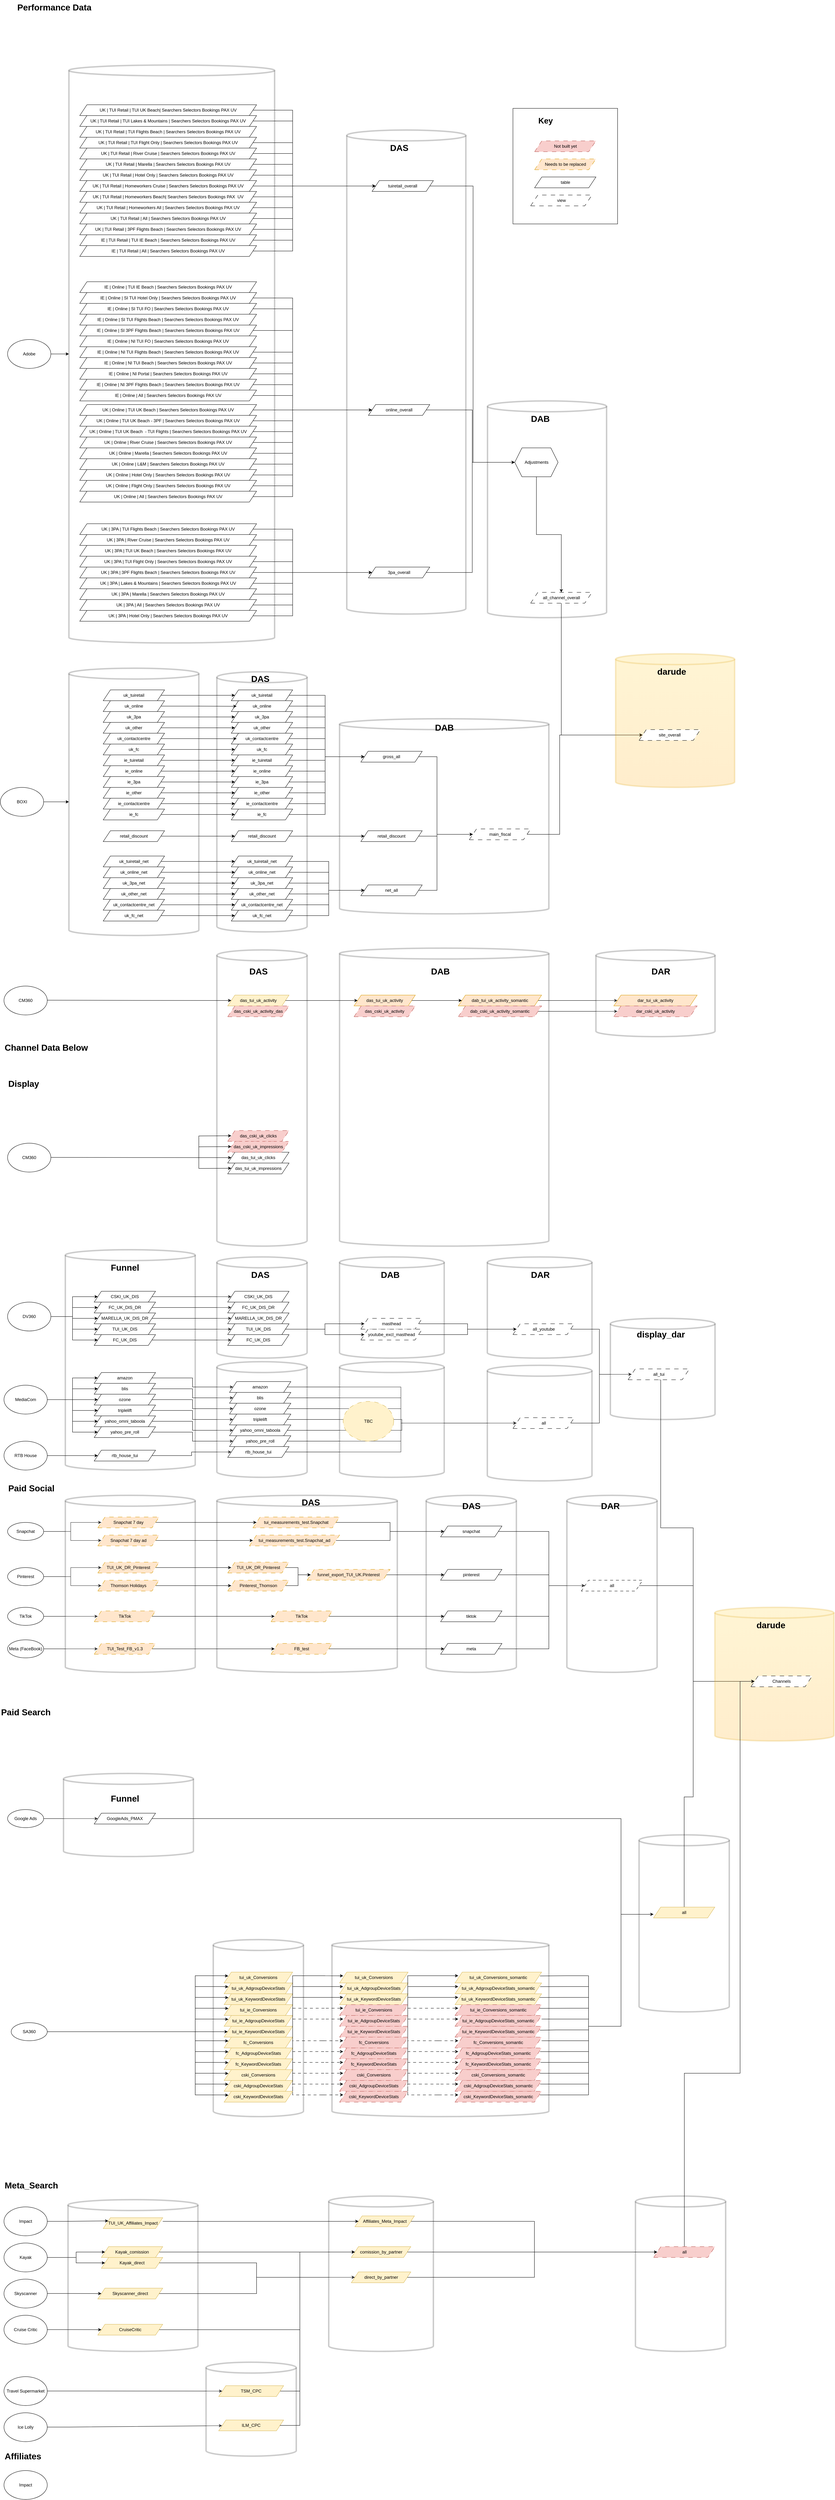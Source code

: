 <mxfile version="28.1.2">
  <diagram name="Page-1" id="FAtJ0V6YEHCZEtDZKV_H">
    <mxGraphModel dx="2727" dy="5284" grid="1" gridSize="10" guides="1" tooltips="1" connect="1" arrows="1" fold="1" page="1" pageScale="1" pageWidth="1200" pageHeight="1200" math="0" shadow="0">
      <root>
        <mxCell id="0" />
        <mxCell id="1" parent="0" />
        <mxCell id="NUnSURO6fAe3xiNgFozl-13" value="" style="shape=cylinder3;whiteSpace=wrap;html=1;boundedLbl=1;backgroundOutline=1;size=15;fillColor=light-dark(#FFFFFF,#1B6FA3);opacity=20;strokeColor=default;strokeWidth=4;" vertex="1" parent="1">
          <mxGeometry x="1760" y="2710" width="250" height="430" as="geometry" />
        </mxCell>
        <mxCell id="l10C5BY7EVVfBKKgWxQi-98" value="" style="shape=cylinder3;whiteSpace=wrap;html=1;boundedLbl=1;backgroundOutline=1;size=15;fillColor=light-dark(#FFFFFF,#1B6FA3);opacity=20;strokeColor=default;strokeWidth=4;" parent="1" vertex="1">
          <mxGeometry x="1349.5" y="110" width="290" height="280" as="geometry" />
        </mxCell>
        <mxCell id="l10C5BY7EVVfBKKgWxQi-91" value="" style="shape=cylinder3;whiteSpace=wrap;html=1;boundedLbl=1;backgroundOutline=1;size=15;fillColor=light-dark(#FFFFFF,#1B6FA3);opacity=20;strokeColor=default;strokeWidth=4;" parent="1" vertex="1">
          <mxGeometry x="940" y="110" width="290" height="280" as="geometry" />
        </mxCell>
        <mxCell id="l10C5BY7EVVfBKKgWxQi-56" value="" style="shape=cylinder3;whiteSpace=wrap;html=1;boundedLbl=1;backgroundOutline=1;size=15;fillColor=light-dark(#FFFFFF,#1B6FA3);opacity=20;strokeColor=default;strokeWidth=4;" parent="1" vertex="1">
          <mxGeometry x="1350" y="-2260" width="330" height="600" as="geometry" />
        </mxCell>
        <mxCell id="Bg2uEGpWlqwBbDiqovX2-151" value="" style="shape=cylinder3;whiteSpace=wrap;html=1;boundedLbl=1;backgroundOutline=1;size=15;fillColor=light-dark(#FFFFFF,#D335FF);opacity=20;strokeColor=default;strokeWidth=4;" parent="1" vertex="1">
          <mxGeometry x="187.5" y="2720" width="360" height="420" as="geometry" />
        </mxCell>
        <mxCell id="l10C5BY7EVVfBKKgWxQi-39" value="" style="shape=cylinder3;whiteSpace=wrap;html=1;boundedLbl=1;backgroundOutline=1;size=15;fillColor=light-dark(#FFFFFF,#1B6FA3);opacity=20;strokeColor=default;strokeWidth=4;" parent="1" vertex="1">
          <mxGeometry x="960" y="-3010" width="330" height="1340" as="geometry" />
        </mxCell>
        <mxCell id="zgAYRgSe3FVbi-9sgqyX-145" value="" style="shape=cylinder3;whiteSpace=wrap;html=1;boundedLbl=1;backgroundOutline=1;size=15;fillColor=light-dark(#FFFFFF,#D335FF);opacity=20;strokeColor=default;strokeWidth=4;" parent="1" vertex="1">
          <mxGeometry x="190" y="-3190" width="570" height="1600" as="geometry" />
        </mxCell>
        <mxCell id="Bg2uEGpWlqwBbDiqovX2-125" value="" style="shape=cylinder3;whiteSpace=wrap;html=1;boundedLbl=1;backgroundOutline=1;size=15;fillColor=light-dark(#FFFFFF,#1B6FA3);opacity=20;strokeColor=default;strokeWidth=4;" parent="1" vertex="1">
          <mxGeometry x="919" y="2000" width="601" height="490" as="geometry" />
        </mxCell>
        <mxCell id="Bg2uEGpWlqwBbDiqovX2-124" value="" style="shape=cylinder3;whiteSpace=wrap;html=1;boundedLbl=1;backgroundOutline=1;size=15;fillColor=light-dark(#FFFFFF,#1B6FA3);opacity=20;strokeColor=default;strokeWidth=4;" parent="1" vertex="1">
          <mxGeometry x="1770" y="1710" width="250" height="490" as="geometry" />
        </mxCell>
        <mxCell id="aiPOxApG92XrM1YB90lP-115" value="" style="shape=cylinder3;whiteSpace=wrap;html=1;boundedLbl=1;backgroundOutline=1;size=15;fillColor=light-dark(#FFFFFF,#1B6FA3);opacity=20;strokeColor=default;strokeWidth=4;" parent="1" vertex="1">
          <mxGeometry x="600" y="-1510" width="250" height="720" as="geometry" />
        </mxCell>
        <mxCell id="aiPOxApG92XrM1YB90lP-72" value="" style="shape=cylinder3;whiteSpace=wrap;html=1;boundedLbl=1;backgroundOutline=1;size=15;fillColor=light-dark(#FFFFFF,#1B6FA3);opacity=20;strokeColor=default;strokeWidth=4;" parent="1" vertex="1">
          <mxGeometry x="940" y="-1380" width="580" height="540" as="geometry" />
        </mxCell>
        <mxCell id="aiPOxApG92XrM1YB90lP-35" value="" style="shape=cylinder3;whiteSpace=wrap;html=1;boundedLbl=1;backgroundOutline=1;size=15;fillColor=light-dark(#FFFFFF,#1B6FA3);opacity=20;strokeColor=default;strokeWidth=4;" parent="1" vertex="1">
          <mxGeometry x="600" y="-740" width="250" height="820" as="geometry" />
        </mxCell>
        <mxCell id="aiPOxApG92XrM1YB90lP-40" value="" style="rounded=0;whiteSpace=wrap;html=1;strokeColor=light-dark(#000000,#FF0A98);" parent="1" vertex="1">
          <mxGeometry x="1420.5" y="-3070" width="290" height="320" as="geometry" />
        </mxCell>
        <mxCell id="aiPOxApG92XrM1YB90lP-21" value="" style="shape=cylinder3;whiteSpace=wrap;html=1;boundedLbl=1;backgroundOutline=1;size=15;fillColor=light-dark(#FFFFFF,#1B6FA3);opacity=20;strokeColor=default;strokeWidth=4;" parent="1" vertex="1">
          <mxGeometry x="1180" y="770" width="250" height="490" as="geometry" />
        </mxCell>
        <mxCell id="upaL1L_dqLUM5AP28dGt-32" value="" style="shape=cylinder3;whiteSpace=wrap;html=1;boundedLbl=1;backgroundOutline=1;size=15;fillColor=light-dark(#FFFFFF,#D335FF);opacity=20;strokeColor=default;strokeWidth=4;" parent="1" vertex="1">
          <mxGeometry x="180" y="90" width="360" height="610" as="geometry" />
        </mxCell>
        <mxCell id="upaL1L_dqLUM5AP28dGt-10" style="edgeStyle=orthogonalEdgeStyle;rounded=0;orthogonalLoop=1;jettySize=auto;html=1;exitX=1;exitY=0.5;exitDx=0;exitDy=0;entryX=0;entryY=0.5;entryDx=0;entryDy=0;" parent="1" source="upaL1L_dqLUM5AP28dGt-3" target="upaL1L_dqLUM5AP28dGt-5" edge="1">
          <mxGeometry relative="1" as="geometry" />
        </mxCell>
        <mxCell id="upaL1L_dqLUM5AP28dGt-11" style="edgeStyle=orthogonalEdgeStyle;rounded=0;orthogonalLoop=1;jettySize=auto;html=1;exitX=1;exitY=0.5;exitDx=0;exitDy=0;entryX=0;entryY=0.5;entryDx=0;entryDy=0;" parent="1" source="upaL1L_dqLUM5AP28dGt-3" target="upaL1L_dqLUM5AP28dGt-6" edge="1">
          <mxGeometry relative="1" as="geometry" />
        </mxCell>
        <mxCell id="upaL1L_dqLUM5AP28dGt-12" style="edgeStyle=orthogonalEdgeStyle;rounded=0;orthogonalLoop=1;jettySize=auto;html=1;exitX=1;exitY=0.5;exitDx=0;exitDy=0;entryX=0;entryY=0.5;entryDx=0;entryDy=0;" parent="1" source="upaL1L_dqLUM5AP28dGt-3" target="upaL1L_dqLUM5AP28dGt-8" edge="1">
          <mxGeometry relative="1" as="geometry" />
        </mxCell>
        <mxCell id="upaL1L_dqLUM5AP28dGt-17" style="edgeStyle=orthogonalEdgeStyle;rounded=0;orthogonalLoop=1;jettySize=auto;html=1;exitX=1;exitY=0.5;exitDx=0;exitDy=0;entryX=0;entryY=0.5;entryDx=0;entryDy=0;" parent="1" source="upaL1L_dqLUM5AP28dGt-3" target="upaL1L_dqLUM5AP28dGt-9" edge="1">
          <mxGeometry relative="1" as="geometry" />
        </mxCell>
        <mxCell id="upaL1L_dqLUM5AP28dGt-18" style="edgeStyle=orthogonalEdgeStyle;rounded=0;orthogonalLoop=1;jettySize=auto;html=1;exitX=1;exitY=0.5;exitDx=0;exitDy=0;entryX=0;entryY=0.5;entryDx=0;entryDy=0;" parent="1" source="upaL1L_dqLUM5AP28dGt-3" target="upaL1L_dqLUM5AP28dGt-7" edge="1">
          <mxGeometry relative="1" as="geometry">
            <Array as="points">
              <mxPoint x="200" y="275" />
              <mxPoint x="200" y="340" />
            </Array>
          </mxGeometry>
        </mxCell>
        <mxCell id="upaL1L_dqLUM5AP28dGt-3" value="DV360" style="ellipse;whiteSpace=wrap;html=1;" parent="1" vertex="1">
          <mxGeometry x="20" y="235" width="120" height="80" as="geometry" />
        </mxCell>
        <mxCell id="upaL1L_dqLUM5AP28dGt-50" style="edgeStyle=orthogonalEdgeStyle;rounded=0;orthogonalLoop=1;jettySize=auto;html=1;exitX=1;exitY=0.5;exitDx=0;exitDy=0;entryX=0;entryY=0.5;entryDx=0;entryDy=0;" parent="1" source="upaL1L_dqLUM5AP28dGt-4" target="upaL1L_dqLUM5AP28dGt-35" edge="1">
          <mxGeometry relative="1" as="geometry">
            <Array as="points">
              <mxPoint x="200" y="505" />
              <mxPoint x="200" y="475" />
            </Array>
          </mxGeometry>
        </mxCell>
        <mxCell id="upaL1L_dqLUM5AP28dGt-51" style="edgeStyle=orthogonalEdgeStyle;rounded=0;orthogonalLoop=1;jettySize=auto;html=1;exitX=1;exitY=0.5;exitDx=0;exitDy=0;" parent="1" source="upaL1L_dqLUM5AP28dGt-4" target="upaL1L_dqLUM5AP28dGt-40" edge="1">
          <mxGeometry relative="1" as="geometry" />
        </mxCell>
        <mxCell id="upaL1L_dqLUM5AP28dGt-52" style="edgeStyle=orthogonalEdgeStyle;rounded=0;orthogonalLoop=1;jettySize=auto;html=1;exitX=1;exitY=0.5;exitDx=0;exitDy=0;entryX=0;entryY=0.5;entryDx=0;entryDy=0;" parent="1" source="upaL1L_dqLUM5AP28dGt-4" target="upaL1L_dqLUM5AP28dGt-34" edge="1">
          <mxGeometry relative="1" as="geometry">
            <Array as="points">
              <mxPoint x="200" y="505" />
              <mxPoint x="200" y="445" />
            </Array>
          </mxGeometry>
        </mxCell>
        <mxCell id="upaL1L_dqLUM5AP28dGt-53" style="edgeStyle=orthogonalEdgeStyle;rounded=0;orthogonalLoop=1;jettySize=auto;html=1;exitX=1;exitY=0.5;exitDx=0;exitDy=0;entryX=0;entryY=0.5;entryDx=0;entryDy=0;" parent="1" source="upaL1L_dqLUM5AP28dGt-4" target="upaL1L_dqLUM5AP28dGt-39" edge="1">
          <mxGeometry relative="1" as="geometry">
            <Array as="points">
              <mxPoint x="200" y="505" />
              <mxPoint x="200" y="535" />
            </Array>
          </mxGeometry>
        </mxCell>
        <mxCell id="upaL1L_dqLUM5AP28dGt-54" style="edgeStyle=orthogonalEdgeStyle;rounded=0;orthogonalLoop=1;jettySize=auto;html=1;exitX=1;exitY=0.5;exitDx=0;exitDy=0;entryX=0;entryY=0.5;entryDx=0;entryDy=0;" parent="1" source="upaL1L_dqLUM5AP28dGt-4" target="upaL1L_dqLUM5AP28dGt-38" edge="1">
          <mxGeometry relative="1" as="geometry">
            <Array as="points">
              <mxPoint x="200" y="505" />
              <mxPoint x="200" y="565" />
            </Array>
          </mxGeometry>
        </mxCell>
        <mxCell id="upaL1L_dqLUM5AP28dGt-55" style="edgeStyle=orthogonalEdgeStyle;rounded=0;orthogonalLoop=1;jettySize=auto;html=1;exitX=1;exitY=0.5;exitDx=0;exitDy=0;entryX=0;entryY=0.5;entryDx=0;entryDy=0;" parent="1" source="upaL1L_dqLUM5AP28dGt-4" target="upaL1L_dqLUM5AP28dGt-37" edge="1">
          <mxGeometry relative="1" as="geometry">
            <Array as="points">
              <mxPoint x="200" y="505" />
              <mxPoint x="200" y="595" />
            </Array>
          </mxGeometry>
        </mxCell>
        <mxCell id="upaL1L_dqLUM5AP28dGt-4" value="MediaCom" style="ellipse;whiteSpace=wrap;html=1;" parent="1" vertex="1">
          <mxGeometry x="10" y="465" width="120" height="80" as="geometry" />
        </mxCell>
        <mxCell id="l10C5BY7EVVfBKKgWxQi-83" style="edgeStyle=orthogonalEdgeStyle;rounded=0;orthogonalLoop=1;jettySize=auto;html=1;exitX=1;exitY=0.5;exitDx=0;exitDy=0;entryX=0;entryY=0.5;entryDx=0;entryDy=0;" parent="1" source="upaL1L_dqLUM5AP28dGt-5" target="l10C5BY7EVVfBKKgWxQi-78" edge="1">
          <mxGeometry relative="1" as="geometry" />
        </mxCell>
        <mxCell id="upaL1L_dqLUM5AP28dGt-5" value="CSKI_UK_DIS" style="shape=parallelogram;perimeter=parallelogramPerimeter;whiteSpace=wrap;html=1;fixedSize=1;" parent="1" vertex="1">
          <mxGeometry x="260" y="205" width="170" height="30" as="geometry" />
        </mxCell>
        <mxCell id="l10C5BY7EVVfBKKgWxQi-84" style="edgeStyle=orthogonalEdgeStyle;rounded=0;orthogonalLoop=1;jettySize=auto;html=1;exitX=1;exitY=0.5;exitDx=0;exitDy=0;entryX=0;entryY=0.5;entryDx=0;entryDy=0;" parent="1" source="upaL1L_dqLUM5AP28dGt-6" target="l10C5BY7EVVfBKKgWxQi-79" edge="1">
          <mxGeometry relative="1" as="geometry" />
        </mxCell>
        <mxCell id="upaL1L_dqLUM5AP28dGt-6" value="FC_UK_DIS_DR" style="shape=parallelogram;perimeter=parallelogramPerimeter;whiteSpace=wrap;html=1;fixedSize=1;" parent="1" vertex="1">
          <mxGeometry x="260" y="235" width="170" height="30" as="geometry" />
        </mxCell>
        <mxCell id="l10C5BY7EVVfBKKgWxQi-87" style="edgeStyle=orthogonalEdgeStyle;rounded=0;orthogonalLoop=1;jettySize=auto;html=1;exitX=1;exitY=0.5;exitDx=0;exitDy=0;entryX=0;entryY=0.5;entryDx=0;entryDy=0;" parent="1" source="upaL1L_dqLUM5AP28dGt-7" target="l10C5BY7EVVfBKKgWxQi-80" edge="1">
          <mxGeometry relative="1" as="geometry" />
        </mxCell>
        <mxCell id="upaL1L_dqLUM5AP28dGt-7" value="FC_UK_DIS" style="shape=parallelogram;perimeter=parallelogramPerimeter;whiteSpace=wrap;html=1;fixedSize=1;" parent="1" vertex="1">
          <mxGeometry x="260" y="325" width="170" height="30" as="geometry" />
        </mxCell>
        <mxCell id="l10C5BY7EVVfBKKgWxQi-85" style="edgeStyle=orthogonalEdgeStyle;rounded=0;orthogonalLoop=1;jettySize=auto;html=1;exitX=1;exitY=0.5;exitDx=0;exitDy=0;entryX=0;entryY=0.5;entryDx=0;entryDy=0;" parent="1" source="upaL1L_dqLUM5AP28dGt-8" target="l10C5BY7EVVfBKKgWxQi-81" edge="1">
          <mxGeometry relative="1" as="geometry" />
        </mxCell>
        <mxCell id="upaL1L_dqLUM5AP28dGt-8" value="MARELLA_UK_DIS_DR" style="shape=parallelogram;perimeter=parallelogramPerimeter;whiteSpace=wrap;html=1;fixedSize=1;" parent="1" vertex="1">
          <mxGeometry x="260" y="265" width="170" height="30" as="geometry" />
        </mxCell>
        <mxCell id="l10C5BY7EVVfBKKgWxQi-86" style="edgeStyle=orthogonalEdgeStyle;rounded=0;orthogonalLoop=1;jettySize=auto;html=1;exitX=1;exitY=0.5;exitDx=0;exitDy=0;entryX=0;entryY=0.5;entryDx=0;entryDy=0;" parent="1" source="upaL1L_dqLUM5AP28dGt-9" target="l10C5BY7EVVfBKKgWxQi-82" edge="1">
          <mxGeometry relative="1" as="geometry" />
        </mxCell>
        <mxCell id="upaL1L_dqLUM5AP28dGt-9" value="TUI_UK_DIS" style="shape=parallelogram;perimeter=parallelogramPerimeter;whiteSpace=wrap;html=1;fixedSize=1;" parent="1" vertex="1">
          <mxGeometry x="260" y="295" width="170" height="30" as="geometry" />
        </mxCell>
        <mxCell id="upaL1L_dqLUM5AP28dGt-48" style="edgeStyle=orthogonalEdgeStyle;rounded=0;orthogonalLoop=1;jettySize=auto;html=1;exitX=1;exitY=0.5;exitDx=0;exitDy=0;entryX=0;entryY=0.5;entryDx=0;entryDy=0;" parent="1" source="upaL1L_dqLUM5AP28dGt-19" target="upaL1L_dqLUM5AP28dGt-36" edge="1">
          <mxGeometry relative="1" as="geometry" />
        </mxCell>
        <mxCell id="upaL1L_dqLUM5AP28dGt-19" value="RTB House" style="ellipse;whiteSpace=wrap;html=1;" parent="1" vertex="1">
          <mxGeometry x="10" y="620" width="120" height="80" as="geometry" />
        </mxCell>
        <mxCell id="upaL1L_dqLUM5AP28dGt-22" style="edgeStyle=orthogonalEdgeStyle;rounded=0;orthogonalLoop=1;jettySize=auto;html=1;exitX=0.5;exitY=1;exitDx=0;exitDy=0;" parent="1" edge="1">
          <mxGeometry relative="1" as="geometry">
            <mxPoint x="715" y="295" as="sourcePoint" />
            <mxPoint x="715" y="295" as="targetPoint" />
          </mxGeometry>
        </mxCell>
        <mxCell id="l10C5BY7EVVfBKKgWxQi-112" style="edgeStyle=orthogonalEdgeStyle;rounded=0;orthogonalLoop=1;jettySize=auto;html=1;exitX=1;exitY=0.5;exitDx=0;exitDy=0;entryX=0;entryY=0.5;entryDx=0;entryDy=0;" parent="1" source="upaL1L_dqLUM5AP28dGt-34" target="l10C5BY7EVVfBKKgWxQi-105" edge="1">
          <mxGeometry relative="1" as="geometry" />
        </mxCell>
        <mxCell id="upaL1L_dqLUM5AP28dGt-34" value="amazon" style="shape=parallelogram;perimeter=parallelogramPerimeter;whiteSpace=wrap;html=1;fixedSize=1;" parent="1" vertex="1">
          <mxGeometry x="260" y="430" width="170" height="30" as="geometry" />
        </mxCell>
        <mxCell id="l10C5BY7EVVfBKKgWxQi-113" style="edgeStyle=orthogonalEdgeStyle;rounded=0;orthogonalLoop=1;jettySize=auto;html=1;exitX=1;exitY=0.5;exitDx=0;exitDy=0;entryX=0;entryY=0.5;entryDx=0;entryDy=0;" parent="1" source="upaL1L_dqLUM5AP28dGt-35" target="l10C5BY7EVVfBKKgWxQi-106" edge="1">
          <mxGeometry relative="1" as="geometry" />
        </mxCell>
        <mxCell id="upaL1L_dqLUM5AP28dGt-35" value="blis" style="shape=parallelogram;perimeter=parallelogramPerimeter;whiteSpace=wrap;html=1;fixedSize=1;" parent="1" vertex="1">
          <mxGeometry x="260" y="460" width="170" height="30" as="geometry" />
        </mxCell>
        <mxCell id="l10C5BY7EVVfBKKgWxQi-118" style="edgeStyle=orthogonalEdgeStyle;rounded=0;orthogonalLoop=1;jettySize=auto;html=1;exitX=1;exitY=0.5;exitDx=0;exitDy=0;entryX=0;entryY=0.5;entryDx=0;entryDy=0;" parent="1" source="upaL1L_dqLUM5AP28dGt-36" target="l10C5BY7EVVfBKKgWxQi-107" edge="1">
          <mxGeometry relative="1" as="geometry" />
        </mxCell>
        <mxCell id="upaL1L_dqLUM5AP28dGt-36" value="rtb_house_tui" style="shape=parallelogram;perimeter=parallelogramPerimeter;whiteSpace=wrap;html=1;fixedSize=1;" parent="1" vertex="1">
          <mxGeometry x="260" y="645" width="170" height="30" as="geometry" />
        </mxCell>
        <mxCell id="l10C5BY7EVVfBKKgWxQi-117" style="edgeStyle=orthogonalEdgeStyle;rounded=0;orthogonalLoop=1;jettySize=auto;html=1;exitX=1;exitY=0.5;exitDx=0;exitDy=0;entryX=0;entryY=0.5;entryDx=0;entryDy=0;" parent="1" source="upaL1L_dqLUM5AP28dGt-37" target="l10C5BY7EVVfBKKgWxQi-108" edge="1">
          <mxGeometry relative="1" as="geometry" />
        </mxCell>
        <mxCell id="upaL1L_dqLUM5AP28dGt-37" value="yahoo_pre_roll" style="shape=parallelogram;perimeter=parallelogramPerimeter;whiteSpace=wrap;html=1;fixedSize=1;" parent="1" vertex="1">
          <mxGeometry x="260" y="580" width="170" height="30" as="geometry" />
        </mxCell>
        <mxCell id="l10C5BY7EVVfBKKgWxQi-116" style="edgeStyle=orthogonalEdgeStyle;rounded=0;orthogonalLoop=1;jettySize=auto;html=1;exitX=1;exitY=0.5;exitDx=0;exitDy=0;entryX=0;entryY=0.5;entryDx=0;entryDy=0;" parent="1" source="upaL1L_dqLUM5AP28dGt-38" target="l10C5BY7EVVfBKKgWxQi-109" edge="1">
          <mxGeometry relative="1" as="geometry" />
        </mxCell>
        <mxCell id="upaL1L_dqLUM5AP28dGt-38" value="yahoo_omni_taboola" style="shape=parallelogram;perimeter=parallelogramPerimeter;whiteSpace=wrap;html=1;fixedSize=1;" parent="1" vertex="1">
          <mxGeometry x="260" y="550" width="170" height="30" as="geometry" />
        </mxCell>
        <mxCell id="l10C5BY7EVVfBKKgWxQi-115" style="edgeStyle=orthogonalEdgeStyle;rounded=0;orthogonalLoop=1;jettySize=auto;html=1;exitX=1;exitY=0.5;exitDx=0;exitDy=0;entryX=0;entryY=0.5;entryDx=0;entryDy=0;" parent="1" source="upaL1L_dqLUM5AP28dGt-39" target="l10C5BY7EVVfBKKgWxQi-110" edge="1">
          <mxGeometry relative="1" as="geometry" />
        </mxCell>
        <mxCell id="upaL1L_dqLUM5AP28dGt-39" value="triplelift" style="shape=parallelogram;perimeter=parallelogramPerimeter;whiteSpace=wrap;html=1;fixedSize=1;" parent="1" vertex="1">
          <mxGeometry x="260" y="520" width="170" height="30" as="geometry" />
        </mxCell>
        <mxCell id="l10C5BY7EVVfBKKgWxQi-114" style="edgeStyle=orthogonalEdgeStyle;rounded=0;orthogonalLoop=1;jettySize=auto;html=1;exitX=1;exitY=0.5;exitDx=0;exitDy=0;entryX=0;entryY=0.5;entryDx=0;entryDy=0;" parent="1" source="upaL1L_dqLUM5AP28dGt-40" target="l10C5BY7EVVfBKKgWxQi-111" edge="1">
          <mxGeometry relative="1" as="geometry" />
        </mxCell>
        <mxCell id="upaL1L_dqLUM5AP28dGt-40" value="ozone" style="shape=parallelogram;perimeter=parallelogramPerimeter;whiteSpace=wrap;html=1;fixedSize=1;" parent="1" vertex="1">
          <mxGeometry x="260" y="490" width="170" height="30" as="geometry" />
        </mxCell>
        <mxCell id="upaL1L_dqLUM5AP28dGt-68" value="Funnel" style="text;strokeColor=none;fillColor=none;html=1;fontSize=24;fontStyle=1;verticalAlign=middle;align=center;" parent="1" vertex="1">
          <mxGeometry x="295" y="120" width="100" height="40" as="geometry" />
        </mxCell>
        <mxCell id="upaL1L_dqLUM5AP28dGt-71" value="DAS" style="text;strokeColor=none;fillColor=none;html=1;fontSize=24;fontStyle=1;verticalAlign=middle;align=center;" parent="1" vertex="1">
          <mxGeometry x="665" y="-700" width="100" height="40" as="geometry" />
        </mxCell>
        <mxCell id="QVvQjhIn-DJ1fx-JoouZ-1" value="CM360" style="ellipse;whiteSpace=wrap;html=1;" parent="1" vertex="1">
          <mxGeometry x="20" y="-205" width="120" height="80" as="geometry" />
        </mxCell>
        <mxCell id="QVvQjhIn-DJ1fx-JoouZ-6" style="edgeStyle=orthogonalEdgeStyle;rounded=0;orthogonalLoop=1;jettySize=auto;html=1;exitX=1;exitY=0.5;exitDx=0;exitDy=0;entryX=0;entryY=0.5;entryDx=0;entryDy=0;" parent="1" target="QVvQjhIn-DJ1fx-JoouZ-7" edge="1">
          <mxGeometry relative="1" as="geometry">
            <mxPoint x="140" y="-165.67" as="sourcePoint" />
            <mxPoint x="580" y="-165" as="targetPoint" />
          </mxGeometry>
        </mxCell>
        <mxCell id="QVvQjhIn-DJ1fx-JoouZ-7" value="das_tui_uk_clicks" style="shape=parallelogram;perimeter=parallelogramPerimeter;whiteSpace=wrap;html=1;fixedSize=1;" parent="1" vertex="1">
          <mxGeometry x="630" y="-180" width="170" height="30" as="geometry" />
        </mxCell>
        <mxCell id="QVvQjhIn-DJ1fx-JoouZ-8" value="das_tui_uk_impressions" style="shape=parallelogram;perimeter=parallelogramPerimeter;whiteSpace=wrap;html=1;fixedSize=1;" parent="1" vertex="1">
          <mxGeometry x="630" y="-150" width="170" height="30" as="geometry" />
        </mxCell>
        <mxCell id="4ci2VIgnh2i8zhWNwe_l-1" value="das_cski_uk_clicks" style="shape=parallelogram;perimeter=parallelogramPerimeter;whiteSpace=wrap;html=1;fixedSize=1;fillColor=#f8cecc;strokeColor=#b85450;dashed=1;dashPattern=12 12;" parent="1" vertex="1">
          <mxGeometry x="630" y="-240" width="170" height="30" as="geometry" />
        </mxCell>
        <mxCell id="4ci2VIgnh2i8zhWNwe_l-2" value="das_cski_uk_impressions" style="shape=parallelogram;perimeter=parallelogramPerimeter;whiteSpace=wrap;html=1;fixedSize=1;fillColor=#f8cecc;strokeColor=#b85450;dashed=1;dashPattern=8 8;" parent="1" vertex="1">
          <mxGeometry x="630" y="-210" width="170" height="30" as="geometry" />
        </mxCell>
        <mxCell id="4ci2VIgnh2i8zhWNwe_l-3" value="&lt;h1 style=&quot;margin-top: 0px;&quot;&gt;Channel Data Below&lt;/h1&gt;" style="text;html=1;whiteSpace=wrap;overflow=hidden;rounded=0;" parent="1" vertex="1">
          <mxGeometry x="10" y="-490" width="250" height="50" as="geometry" />
        </mxCell>
        <mxCell id="4ci2VIgnh2i8zhWNwe_l-4" value="&lt;h1 style=&quot;margin-top: 0px;&quot;&gt;Display&lt;/h1&gt;" style="text;html=1;whiteSpace=wrap;overflow=hidden;rounded=0;" parent="1" vertex="1">
          <mxGeometry x="20" y="-390" width="180" height="120" as="geometry" />
        </mxCell>
        <mxCell id="4ci2VIgnh2i8zhWNwe_l-6" value="&lt;h1 style=&quot;margin-top: 0px;&quot;&gt;Performance Data&lt;/h1&gt;" style="text;html=1;whiteSpace=wrap;overflow=hidden;rounded=0;" parent="1" vertex="1">
          <mxGeometry x="45" y="-3370" width="250" height="50" as="geometry" />
        </mxCell>
        <mxCell id="aiPOxApG92XrM1YB90lP-1" value="&lt;h1 style=&quot;margin-top: 0px;&quot;&gt;Paid Social&lt;/h1&gt;" style="text;html=1;whiteSpace=wrap;overflow=hidden;rounded=0;" parent="1" vertex="1">
          <mxGeometry x="20" y="730" width="180" height="120" as="geometry" />
        </mxCell>
        <mxCell id="4ci2VIgnh2i8zhWNwe_l-8" value="CM360" style="ellipse;whiteSpace=wrap;html=1;" parent="1" vertex="1">
          <mxGeometry x="10" y="-640" width="120" height="80" as="geometry" />
        </mxCell>
        <mxCell id="aiPOxApG92XrM1YB90lP-55" style="edgeStyle=orthogonalEdgeStyle;rounded=0;orthogonalLoop=1;jettySize=auto;html=1;exitX=1;exitY=0.5;exitDx=0;exitDy=0;entryX=0;entryY=0.5;entryDx=0;entryDy=0;" parent="1" source="aiPOxApG92XrM1YB90lP-5" target="aiPOxApG92XrM1YB90lP-52" edge="1">
          <mxGeometry relative="1" as="geometry" />
        </mxCell>
        <mxCell id="aiPOxApG92XrM1YB90lP-5" value="Meta (FaceBook)" style="ellipse;whiteSpace=wrap;html=1;" parent="1" vertex="1">
          <mxGeometry x="20" y="1170" width="100" height="50" as="geometry" />
        </mxCell>
        <mxCell id="4ci2VIgnh2i8zhWNwe_l-9" style="edgeStyle=orthogonalEdgeStyle;rounded=0;orthogonalLoop=1;jettySize=auto;html=1;exitX=1;exitY=0.5;exitDx=0;exitDy=0;entryX=0;entryY=0.5;entryDx=0;entryDy=0;" parent="1" target="4ci2VIgnh2i8zhWNwe_l-13" edge="1">
          <mxGeometry relative="1" as="geometry">
            <mxPoint x="130" y="-600.83" as="sourcePoint" />
            <mxPoint x="630" y="-600.16" as="targetPoint" />
          </mxGeometry>
        </mxCell>
        <mxCell id="aiPOxApG92XrM1YB90lP-47" style="edgeStyle=orthogonalEdgeStyle;rounded=0;orthogonalLoop=1;jettySize=auto;html=1;exitX=1;exitY=0.5;exitDx=0;exitDy=0;" parent="1" source="aiPOxApG92XrM1YB90lP-6" target="aiPOxApG92XrM1YB90lP-44" edge="1">
          <mxGeometry relative="1" as="geometry" />
        </mxCell>
        <mxCell id="aiPOxApG92XrM1YB90lP-6" value="TikTok" style="ellipse;whiteSpace=wrap;html=1;" parent="1" vertex="1">
          <mxGeometry x="20" y="1080" width="100" height="50" as="geometry" />
        </mxCell>
        <mxCell id="4ci2VIgnh2i8zhWNwe_l-13" value="das_tui_uk_activity" style="shape=parallelogram;perimeter=parallelogramPerimeter;whiteSpace=wrap;html=1;fixedSize=1;fillColor=#fff2cc;strokeColor=#d6b656;" parent="1" vertex="1">
          <mxGeometry x="630" y="-615" width="170" height="30" as="geometry" />
        </mxCell>
        <mxCell id="aiPOxApG92XrM1YB90lP-28" style="edgeStyle=orthogonalEdgeStyle;rounded=0;orthogonalLoop=1;jettySize=auto;html=1;exitX=1;exitY=0.5;exitDx=0;exitDy=0;entryX=0;entryY=0.5;entryDx=0;entryDy=0;" parent="1" source="aiPOxApG92XrM1YB90lP-7" target="aiPOxApG92XrM1YB90lP-22" edge="1">
          <mxGeometry relative="1" as="geometry" />
        </mxCell>
        <mxCell id="aiPOxApG92XrM1YB90lP-29" style="edgeStyle=orthogonalEdgeStyle;rounded=0;orthogonalLoop=1;jettySize=auto;html=1;exitX=1;exitY=0.5;exitDx=0;exitDy=0;entryX=0;entryY=0.5;entryDx=0;entryDy=0;" parent="1" source="aiPOxApG92XrM1YB90lP-7" target="aiPOxApG92XrM1YB90lP-23" edge="1">
          <mxGeometry relative="1" as="geometry" />
        </mxCell>
        <mxCell id="aiPOxApG92XrM1YB90lP-7" value="Pinterest" style="ellipse;whiteSpace=wrap;html=1;" parent="1" vertex="1">
          <mxGeometry x="20" y="970" width="100" height="50" as="geometry" />
        </mxCell>
        <mxCell id="4ci2VIgnh2i8zhWNwe_l-14" value="das_cski_uk_activity_das" style="shape=parallelogram;perimeter=parallelogramPerimeter;whiteSpace=wrap;html=1;fixedSize=1;fillColor=#f8cecc;strokeColor=#b85450;dashed=1;dashPattern=12 12;" parent="1" vertex="1">
          <mxGeometry x="630" y="-585" width="170" height="30" as="geometry" />
        </mxCell>
        <mxCell id="aiPOxApG92XrM1YB90lP-15" style="edgeStyle=orthogonalEdgeStyle;rounded=0;orthogonalLoop=1;jettySize=auto;html=1;exitX=1;exitY=0.5;exitDx=0;exitDy=0;" parent="1" source="aiPOxApG92XrM1YB90lP-8" target="aiPOxApG92XrM1YB90lP-13" edge="1">
          <mxGeometry relative="1" as="geometry" />
        </mxCell>
        <mxCell id="aiPOxApG92XrM1YB90lP-16" style="edgeStyle=orthogonalEdgeStyle;rounded=0;orthogonalLoop=1;jettySize=auto;html=1;exitX=1;exitY=0.5;exitDx=0;exitDy=0;entryX=0;entryY=0.5;entryDx=0;entryDy=0;" parent="1" source="aiPOxApG92XrM1YB90lP-8" target="aiPOxApG92XrM1YB90lP-14" edge="1">
          <mxGeometry relative="1" as="geometry" />
        </mxCell>
        <mxCell id="aiPOxApG92XrM1YB90lP-8" value="Snapchat" style="ellipse;whiteSpace=wrap;html=1;" parent="1" vertex="1">
          <mxGeometry x="20" y="845" width="100" height="50" as="geometry" />
        </mxCell>
        <mxCell id="4ci2VIgnh2i8zhWNwe_l-15" value="" style="shape=cylinder3;whiteSpace=wrap;html=1;boundedLbl=1;backgroundOutline=1;size=15;fillColor=light-dark(#FFFFFF,#1B6FA3);opacity=20;strokeColor=default;strokeWidth=4;" parent="1" vertex="1">
          <mxGeometry x="940" y="-745" width="580" height="825" as="geometry" />
        </mxCell>
        <mxCell id="aiPOxApG92XrM1YB90lP-9" value="" style="shape=cylinder3;whiteSpace=wrap;html=1;boundedLbl=1;backgroundOutline=1;size=15;fillColor=light-dark(#FFFFFF,#D335FF);opacity=20;strokeColor=default;strokeWidth=4;" parent="1" vertex="1">
          <mxGeometry x="180" y="770" width="360" height="490" as="geometry" />
        </mxCell>
        <mxCell id="4ci2VIgnh2i8zhWNwe_l-16" value="DAB" style="text;strokeColor=none;fillColor=none;html=1;fontSize=24;fontStyle=1;verticalAlign=middle;align=center;" parent="1" vertex="1">
          <mxGeometry x="1169" y="-700" width="100" height="40" as="geometry" />
        </mxCell>
        <mxCell id="4ci2VIgnh2i8zhWNwe_l-17" value="das_tui_uk_activity" style="shape=parallelogram;perimeter=parallelogramPerimeter;whiteSpace=wrap;html=1;fixedSize=1;fillColor=#ffe6cc;strokeColor=#d79b00;" parent="1" vertex="1">
          <mxGeometry x="980" y="-615" width="170" height="30" as="geometry" />
        </mxCell>
        <mxCell id="aiPOxApG92XrM1YB90lP-10" value="" style="shape=cylinder3;whiteSpace=wrap;html=1;boundedLbl=1;backgroundOutline=1;size=15;fillColor=light-dark(#FFFFFF,#1B6FA3);opacity=20;strokeColor=default;strokeWidth=4;" parent="1" vertex="1">
          <mxGeometry x="600" y="770" width="500" height="490" as="geometry" />
        </mxCell>
        <mxCell id="aiPOxApG92XrM1YB90lP-45" style="edgeStyle=orthogonalEdgeStyle;rounded=0;orthogonalLoop=1;jettySize=auto;html=1;exitX=1;exitY=0.5;exitDx=0;exitDy=0;" parent="1" source="aiPOxApG92XrM1YB90lP-13" target="aiPOxApG92XrM1YB90lP-17" edge="1">
          <mxGeometry relative="1" as="geometry" />
        </mxCell>
        <mxCell id="aiPOxApG92XrM1YB90lP-13" value="Snapchat 7 day" style="shape=parallelogram;perimeter=parallelogramPerimeter;whiteSpace=wrap;html=1;fixedSize=1;fillColor=#ffe6cc;strokeColor=#d79b00;dashed=1;dashPattern=12 12;" parent="1" vertex="1">
          <mxGeometry x="270" y="830" width="170" height="30" as="geometry" />
        </mxCell>
        <mxCell id="4ci2VIgnh2i8zhWNwe_l-18" value="das_cski_uk_activity" style="shape=parallelogram;perimeter=parallelogramPerimeter;whiteSpace=wrap;html=1;fixedSize=1;fillColor=#f8cecc;strokeColor=#b85450;dashed=1;dashPattern=12 12;" parent="1" vertex="1">
          <mxGeometry x="980" y="-585" width="170" height="30" as="geometry" />
        </mxCell>
        <mxCell id="aiPOxApG92XrM1YB90lP-46" style="edgeStyle=orthogonalEdgeStyle;rounded=0;orthogonalLoop=1;jettySize=auto;html=1;exitX=1;exitY=0.5;exitDx=0;exitDy=0;entryX=0;entryY=0.5;entryDx=0;entryDy=0;" parent="1" source="aiPOxApG92XrM1YB90lP-14" target="aiPOxApG92XrM1YB90lP-18" edge="1">
          <mxGeometry relative="1" as="geometry" />
        </mxCell>
        <mxCell id="aiPOxApG92XrM1YB90lP-14" value="Snapchat 7 day ad" style="shape=parallelogram;perimeter=parallelogramPerimeter;whiteSpace=wrap;html=1;fixedSize=1;fillColor=#ffe6cc;strokeColor=#d79b00;dashed=1;dashPattern=12 12;" parent="1" vertex="1">
          <mxGeometry x="270" y="880" width="170" height="30" as="geometry" />
        </mxCell>
        <mxCell id="aiPOxApG92XrM1YB90lP-100" style="edgeStyle=orthogonalEdgeStyle;rounded=0;orthogonalLoop=1;jettySize=auto;html=1;exitX=1;exitY=0.5;exitDx=0;exitDy=0;entryX=0;entryY=0.5;entryDx=0;entryDy=0;" parent="1" source="4ci2VIgnh2i8zhWNwe_l-19" target="4ci2VIgnh2i8zhWNwe_l-27" edge="1">
          <mxGeometry relative="1" as="geometry" />
        </mxCell>
        <mxCell id="4ci2VIgnh2i8zhWNwe_l-19" value="dab_tui_uk_activity_somantic" style="shape=parallelogram;perimeter=parallelogramPerimeter;whiteSpace=wrap;html=1;fixedSize=1;fillColor=#ffe6cc;strokeColor=#d79b00;" parent="1" vertex="1">
          <mxGeometry x="1269" y="-615" width="231" height="30" as="geometry" />
        </mxCell>
        <mxCell id="aiPOxApG92XrM1YB90lP-42" style="edgeStyle=orthogonalEdgeStyle;rounded=0;orthogonalLoop=1;jettySize=auto;html=1;exitX=1;exitY=0.5;exitDx=0;exitDy=0;entryX=0;entryY=0.5;entryDx=0;entryDy=0;" parent="1" source="aiPOxApG92XrM1YB90lP-17" target="aiPOxApG92XrM1YB90lP-19" edge="1">
          <mxGeometry relative="1" as="geometry" />
        </mxCell>
        <mxCell id="aiPOxApG92XrM1YB90lP-17" value="tui_measurements_test.Snapchat" style="shape=parallelogram;perimeter=parallelogramPerimeter;whiteSpace=wrap;html=1;fixedSize=1;fillColor=#ffe6cc;strokeColor=#d79b00;dashed=1;dashPattern=12 12;" parent="1" vertex="1">
          <mxGeometry x="700" y="830" width="240" height="30" as="geometry" />
        </mxCell>
        <mxCell id="aiPOxApG92XrM1YB90lP-101" style="edgeStyle=orthogonalEdgeStyle;rounded=0;orthogonalLoop=1;jettySize=auto;html=1;exitX=1;exitY=0.5;exitDx=0;exitDy=0;" parent="1" source="4ci2VIgnh2i8zhWNwe_l-20" target="4ci2VIgnh2i8zhWNwe_l-28" edge="1">
          <mxGeometry relative="1" as="geometry" />
        </mxCell>
        <mxCell id="4ci2VIgnh2i8zhWNwe_l-20" value="dab_cski_uk_activity_somantic" style="shape=parallelogram;perimeter=parallelogramPerimeter;whiteSpace=wrap;html=1;fixedSize=1;fillColor=#f8cecc;strokeColor=#b85450;dashed=1;dashPattern=12 12;" parent="1" vertex="1">
          <mxGeometry x="1269" y="-585" width="231" height="30" as="geometry" />
        </mxCell>
        <mxCell id="aiPOxApG92XrM1YB90lP-43" style="edgeStyle=orthogonalEdgeStyle;rounded=0;orthogonalLoop=1;jettySize=auto;html=1;exitX=1;exitY=0.5;exitDx=0;exitDy=0;" parent="1" source="aiPOxApG92XrM1YB90lP-18" target="aiPOxApG92XrM1YB90lP-19" edge="1">
          <mxGeometry relative="1" as="geometry" />
        </mxCell>
        <mxCell id="aiPOxApG92XrM1YB90lP-18" value="tui_measurements_test.Snapchat_ad" style="shape=parallelogram;perimeter=parallelogramPerimeter;whiteSpace=wrap;html=1;fixedSize=1;fillColor=#ffe6cc;strokeColor=#d79b00;dashed=1;dashPattern=12 12;" parent="1" vertex="1">
          <mxGeometry x="690" y="880" width="250" height="30" as="geometry" />
        </mxCell>
        <mxCell id="4ci2VIgnh2i8zhWNwe_l-21" style="edgeStyle=orthogonalEdgeStyle;rounded=0;orthogonalLoop=1;jettySize=auto;html=1;exitX=1;exitY=0.5;exitDx=0;exitDy=0;entryX=0;entryY=0.5;entryDx=0;entryDy=0;" parent="1" source="4ci2VIgnh2i8zhWNwe_l-13" target="4ci2VIgnh2i8zhWNwe_l-17" edge="1">
          <mxGeometry relative="1" as="geometry">
            <mxPoint x="810" y="-600.71" as="sourcePoint" />
            <mxPoint x="970" y="-600" as="targetPoint" />
          </mxGeometry>
        </mxCell>
        <mxCell id="aiPOxApG92XrM1YB90lP-66" style="edgeStyle=orthogonalEdgeStyle;rounded=0;orthogonalLoop=1;jettySize=auto;html=1;exitX=1;exitY=0.5;exitDx=0;exitDy=0;entryX=0;entryY=0.5;entryDx=0;entryDy=0;" parent="1" source="aiPOxApG92XrM1YB90lP-19" target="aiPOxApG92XrM1YB90lP-60" edge="1">
          <mxGeometry relative="1" as="geometry">
            <Array as="points">
              <mxPoint x="1520" y="870" />
              <mxPoint x="1520" y="1020" />
            </Array>
          </mxGeometry>
        </mxCell>
        <mxCell id="aiPOxApG92XrM1YB90lP-19" value="snapchat" style="shape=parallelogram;perimeter=parallelogramPerimeter;whiteSpace=wrap;html=1;fixedSize=1;" parent="1" vertex="1">
          <mxGeometry x="1220" y="855" width="170" height="30" as="geometry" />
        </mxCell>
        <mxCell id="4ci2VIgnh2i8zhWNwe_l-22" style="edgeStyle=orthogonalEdgeStyle;rounded=0;orthogonalLoop=1;jettySize=auto;html=1;exitX=1;exitY=0.5;exitDx=0;exitDy=0;entryX=0;entryY=0.5;entryDx=0;entryDy=0;" parent="1" source="4ci2VIgnh2i8zhWNwe_l-17" target="4ci2VIgnh2i8zhWNwe_l-19" edge="1">
          <mxGeometry relative="1" as="geometry">
            <mxPoint x="1150" y="-600.71" as="sourcePoint" />
            <mxPoint x="1270" y="-600" as="targetPoint" />
          </mxGeometry>
        </mxCell>
        <mxCell id="aiPOxApG92XrM1YB90lP-30" style="edgeStyle=orthogonalEdgeStyle;rounded=0;orthogonalLoop=1;jettySize=auto;html=1;exitX=1;exitY=0.5;exitDx=0;exitDy=0;" parent="1" source="aiPOxApG92XrM1YB90lP-22" target="aiPOxApG92XrM1YB90lP-26" edge="1">
          <mxGeometry relative="1" as="geometry" />
        </mxCell>
        <mxCell id="4ci2VIgnh2i8zhWNwe_l-23" value="" style="shape=cylinder3;whiteSpace=wrap;html=1;boundedLbl=1;backgroundOutline=1;size=15;fillColor=light-dark(#FFFFFF,#1B6FA3);opacity=20;strokeColor=default;strokeWidth=4;" parent="1" vertex="1">
          <mxGeometry x="1650.5" y="-740" width="330" height="240" as="geometry" />
        </mxCell>
        <mxCell id="aiPOxApG92XrM1YB90lP-22" value="TUI_UK_DR_Pinterest" style="shape=parallelogram;perimeter=parallelogramPerimeter;whiteSpace=wrap;html=1;fixedSize=1;fillColor=#ffe6cc;strokeColor=#d79b00;dashed=1;dashPattern=12 12;" parent="1" vertex="1">
          <mxGeometry x="270" y="955" width="170" height="30" as="geometry" />
        </mxCell>
        <mxCell id="4ci2VIgnh2i8zhWNwe_l-24" value="DAR" style="text;strokeColor=none;fillColor=none;html=1;fontSize=24;fontStyle=1;verticalAlign=middle;align=center;" parent="1" vertex="1">
          <mxGeometry x="1780" y="-700" width="100" height="40" as="geometry" />
        </mxCell>
        <mxCell id="aiPOxApG92XrM1YB90lP-31" style="edgeStyle=orthogonalEdgeStyle;rounded=0;orthogonalLoop=1;jettySize=auto;html=1;exitX=1;exitY=0.5;exitDx=0;exitDy=0;entryX=0;entryY=0.5;entryDx=0;entryDy=0;" parent="1" source="aiPOxApG92XrM1YB90lP-23" target="aiPOxApG92XrM1YB90lP-27" edge="1">
          <mxGeometry relative="1" as="geometry" />
        </mxCell>
        <mxCell id="aiPOxApG92XrM1YB90lP-23" value="Thomson Holidays" style="shape=parallelogram;perimeter=parallelogramPerimeter;whiteSpace=wrap;html=1;fixedSize=1;fillColor=#ffe6cc;strokeColor=#d79b00;dashed=1;dashPattern=12 12;" parent="1" vertex="1">
          <mxGeometry x="270" y="1005" width="170" height="30" as="geometry" />
        </mxCell>
        <mxCell id="4ci2VIgnh2i8zhWNwe_l-27" value="dar_tui_uk_activity" style="shape=parallelogram;perimeter=parallelogramPerimeter;whiteSpace=wrap;html=1;fixedSize=1;fillColor=#ffe6cc;strokeColor=#d79b00;" parent="1" vertex="1">
          <mxGeometry x="1700" y="-615" width="231" height="30" as="geometry" />
        </mxCell>
        <mxCell id="aiPOxApG92XrM1YB90lP-41" style="edgeStyle=orthogonalEdgeStyle;rounded=0;orthogonalLoop=1;jettySize=auto;html=1;exitX=1;exitY=0.5;exitDx=0;exitDy=0;entryX=0;entryY=0.5;entryDx=0;entryDy=0;" parent="1" source="aiPOxApG92XrM1YB90lP-24" target="aiPOxApG92XrM1YB90lP-34" edge="1">
          <mxGeometry relative="1" as="geometry" />
        </mxCell>
        <mxCell id="aiPOxApG92XrM1YB90lP-24" value="funnel_export_TUI_UK.Pinterest" style="shape=parallelogram;perimeter=parallelogramPerimeter;whiteSpace=wrap;html=1;fixedSize=1;fillColor=#ffe6cc;strokeColor=#d79b00;dashed=1;dashPattern=12 12;" parent="1" vertex="1">
          <mxGeometry x="850" y="975" width="230" height="30" as="geometry" />
        </mxCell>
        <mxCell id="4ci2VIgnh2i8zhWNwe_l-28" value="dar_cski_uk_activity" style="shape=parallelogram;perimeter=parallelogramPerimeter;whiteSpace=wrap;html=1;fixedSize=1;fillColor=#f8cecc;strokeColor=#b85450;dashed=1;dashPattern=12 12;" parent="1" vertex="1">
          <mxGeometry x="1700" y="-585" width="231" height="30" as="geometry" />
        </mxCell>
        <mxCell id="aiPOxApG92XrM1YB90lP-32" style="edgeStyle=orthogonalEdgeStyle;rounded=0;orthogonalLoop=1;jettySize=auto;html=1;exitX=1;exitY=0.5;exitDx=0;exitDy=0;entryX=0;entryY=0.5;entryDx=0;entryDy=0;" parent="1" source="aiPOxApG92XrM1YB90lP-26" target="aiPOxApG92XrM1YB90lP-24" edge="1">
          <mxGeometry relative="1" as="geometry" />
        </mxCell>
        <mxCell id="aiPOxApG92XrM1YB90lP-26" value="TUI_UK_DR_Pinterest" style="shape=parallelogram;perimeter=parallelogramPerimeter;whiteSpace=wrap;html=1;fixedSize=1;fillColor=#ffe6cc;strokeColor=#d79b00;dashed=1;dashPattern=12 12;" parent="1" vertex="1">
          <mxGeometry x="630" y="955" width="170" height="30" as="geometry" />
        </mxCell>
        <mxCell id="aiPOxApG92XrM1YB90lP-33" style="edgeStyle=orthogonalEdgeStyle;rounded=0;orthogonalLoop=1;jettySize=auto;html=1;exitX=1;exitY=0.5;exitDx=0;exitDy=0;entryX=0;entryY=0.5;entryDx=0;entryDy=0;" parent="1" source="aiPOxApG92XrM1YB90lP-27" target="aiPOxApG92XrM1YB90lP-24" edge="1">
          <mxGeometry relative="1" as="geometry" />
        </mxCell>
        <mxCell id="aiPOxApG92XrM1YB90lP-27" value="Pinterest_Thomson" style="shape=parallelogram;perimeter=parallelogramPerimeter;whiteSpace=wrap;html=1;fixedSize=1;fillColor=#ffe6cc;strokeColor=#d79b00;dashed=1;dashPattern=12 12;" parent="1" vertex="1">
          <mxGeometry x="630" y="1005" width="170" height="30" as="geometry" />
        </mxCell>
        <mxCell id="aiPOxApG92XrM1YB90lP-65" style="edgeStyle=orthogonalEdgeStyle;rounded=0;orthogonalLoop=1;jettySize=auto;html=1;exitX=1;exitY=0.5;exitDx=0;exitDy=0;entryX=0;entryY=0.5;entryDx=0;entryDy=0;" parent="1" source="aiPOxApG92XrM1YB90lP-34" target="aiPOxApG92XrM1YB90lP-60" edge="1">
          <mxGeometry relative="1" as="geometry">
            <Array as="points">
              <mxPoint x="1520" y="990" />
              <mxPoint x="1520" y="1020" />
            </Array>
          </mxGeometry>
        </mxCell>
        <mxCell id="aiPOxApG92XrM1YB90lP-34" value="pinterest" style="shape=parallelogram;perimeter=parallelogramPerimeter;whiteSpace=wrap;html=1;fixedSize=1;" parent="1" vertex="1">
          <mxGeometry x="1220" y="975" width="170" height="30" as="geometry" />
        </mxCell>
        <mxCell id="Bg2uEGpWlqwBbDiqovX2-1" value="&lt;h1 style=&quot;margin-top: 0px;&quot;&gt;Paid Search&lt;/h1&gt;" style="text;html=1;whiteSpace=wrap;overflow=hidden;rounded=0;" parent="1" vertex="1">
          <mxGeometry y="1350" width="180" height="40" as="geometry" />
        </mxCell>
        <mxCell id="aiPOxApG92XrM1YB90lP-37" value="Not built yet" style="shape=parallelogram;perimeter=parallelogramPerimeter;whiteSpace=wrap;html=1;fixedSize=1;fillColor=#f8cecc;strokeColor=#b85450;dashed=1;dashPattern=12 12;" parent="1" vertex="1">
          <mxGeometry x="1480.5" y="-2980" width="170" height="30" as="geometry" />
        </mxCell>
        <mxCell id="Bg2uEGpWlqwBbDiqovX2-2" value="SA360" style="ellipse;whiteSpace=wrap;html=1;" parent="1" vertex="1">
          <mxGeometry x="30" y="2230" width="100" height="50" as="geometry" />
        </mxCell>
        <mxCell id="aiPOxApG92XrM1YB90lP-38" value="Needs to be replaced" style="shape=parallelogram;perimeter=parallelogramPerimeter;whiteSpace=wrap;html=1;fixedSize=1;fillColor=#ffe6cc;strokeColor=#d79b00;dashed=1;dashPattern=12 12;" parent="1" vertex="1">
          <mxGeometry x="1480.5" y="-2930" width="170" height="30" as="geometry" />
        </mxCell>
        <mxCell id="Bg2uEGpWlqwBbDiqovX2-12" style="edgeStyle=orthogonalEdgeStyle;rounded=0;orthogonalLoop=1;jettySize=auto;html=1;exitX=1;exitY=0.5;exitDx=0;exitDy=0;" parent="1" source="Bg2uEGpWlqwBbDiqovX2-3" target="Bg2uEGpWlqwBbDiqovX2-7" edge="1">
          <mxGeometry relative="1" as="geometry" />
        </mxCell>
        <mxCell id="aiPOxApG92XrM1YB90lP-39" value="&lt;font style=&quot;font-size: 22px;&quot;&gt;&lt;b&gt;Key&lt;/b&gt;&lt;/font&gt;" style="text;html=1;align=center;verticalAlign=middle;whiteSpace=wrap;rounded=0;" parent="1" vertex="1">
          <mxGeometry x="1480.5" y="-3050" width="60" height="30" as="geometry" />
        </mxCell>
        <mxCell id="aiPOxApG92XrM1YB90lP-50" style="edgeStyle=orthogonalEdgeStyle;rounded=0;orthogonalLoop=1;jettySize=auto;html=1;exitX=1;exitY=0.5;exitDx=0;exitDy=0;" parent="1" source="aiPOxApG92XrM1YB90lP-44" target="aiPOxApG92XrM1YB90lP-48" edge="1">
          <mxGeometry relative="1" as="geometry" />
        </mxCell>
        <mxCell id="Bg2uEGpWlqwBbDiqovX2-3" value="Google Ads" style="ellipse;whiteSpace=wrap;html=1;" parent="1" vertex="1">
          <mxGeometry x="20" y="1640" width="100" height="50" as="geometry" />
        </mxCell>
        <mxCell id="aiPOxApG92XrM1YB90lP-44" value="TikTok" style="shape=parallelogram;perimeter=parallelogramPerimeter;whiteSpace=wrap;html=1;fixedSize=1;fillColor=#ffe6cc;strokeColor=#d79b00;dashed=1;dashPattern=12 12;" parent="1" vertex="1">
          <mxGeometry x="260" y="1090" width="170" height="30" as="geometry" />
        </mxCell>
        <mxCell id="Bg2uEGpWlqwBbDiqovX2-4" value="" style="shape=cylinder3;whiteSpace=wrap;html=1;boundedLbl=1;backgroundOutline=1;size=15;fillColor=light-dark(#FFFFFF,#D335FF);opacity=20;strokeColor=default;strokeWidth=4;" parent="1" vertex="1">
          <mxGeometry x="175" y="1540" width="360" height="230" as="geometry" />
        </mxCell>
        <mxCell id="aiPOxApG92XrM1YB90lP-51" style="edgeStyle=orthogonalEdgeStyle;rounded=0;orthogonalLoop=1;jettySize=auto;html=1;exitX=1;exitY=0.5;exitDx=0;exitDy=0;entryX=0;entryY=0.5;entryDx=0;entryDy=0;" parent="1" source="aiPOxApG92XrM1YB90lP-48" target="aiPOxApG92XrM1YB90lP-49" edge="1">
          <mxGeometry relative="1" as="geometry" />
        </mxCell>
        <mxCell id="Bg2uEGpWlqwBbDiqovX2-5" value="Funnel" style="text;strokeColor=none;fillColor=none;html=1;fontSize=24;fontStyle=1;verticalAlign=middle;align=center;" parent="1" vertex="1">
          <mxGeometry x="295" y="1590" width="100" height="40" as="geometry" />
        </mxCell>
        <mxCell id="aiPOxApG92XrM1YB90lP-48" value="TikTok" style="shape=parallelogram;perimeter=parallelogramPerimeter;whiteSpace=wrap;html=1;fixedSize=1;fillColor=#ffe6cc;strokeColor=#d79b00;dashed=1;dashPattern=12 12;" parent="1" vertex="1">
          <mxGeometry x="750" y="1090" width="170" height="30" as="geometry" />
        </mxCell>
        <mxCell id="Bg2uEGpWlqwBbDiqovX2-14" style="edgeStyle=orthogonalEdgeStyle;rounded=0;orthogonalLoop=1;jettySize=auto;html=1;exitX=1;exitY=0.5;exitDx=0;exitDy=0;" parent="1" source="Bg2uEGpWlqwBbDiqovX2-7" edge="1">
          <mxGeometry relative="1" as="geometry">
            <mxPoint x="1810" y="1930" as="targetPoint" />
            <Array as="points">
              <mxPoint x="1720" y="1665" />
              <mxPoint x="1720" y="1930" />
            </Array>
          </mxGeometry>
        </mxCell>
        <mxCell id="aiPOxApG92XrM1YB90lP-67" style="edgeStyle=orthogonalEdgeStyle;rounded=0;orthogonalLoop=1;jettySize=auto;html=1;exitX=1;exitY=0.5;exitDx=0;exitDy=0;entryX=0;entryY=0.5;entryDx=0;entryDy=0;" parent="1" source="aiPOxApG92XrM1YB90lP-49" target="aiPOxApG92XrM1YB90lP-60" edge="1">
          <mxGeometry relative="1" as="geometry">
            <Array as="points">
              <mxPoint x="1520" y="1105" />
              <mxPoint x="1520" y="1020" />
            </Array>
          </mxGeometry>
        </mxCell>
        <mxCell id="Bg2uEGpWlqwBbDiqovX2-7" value="GoogleAds_PMAX" style="shape=parallelogram;perimeter=parallelogramPerimeter;whiteSpace=wrap;html=1;fixedSize=1;" parent="1" vertex="1">
          <mxGeometry x="260" y="1650" width="170" height="30" as="geometry" />
        </mxCell>
        <mxCell id="aiPOxApG92XrM1YB90lP-49" value="tiktok" style="shape=parallelogram;perimeter=parallelogramPerimeter;whiteSpace=wrap;html=1;fixedSize=1;" parent="1" vertex="1">
          <mxGeometry x="1220" y="1090" width="170" height="30" as="geometry" />
        </mxCell>
        <mxCell id="aiPOxApG92XrM1YB90lP-56" style="edgeStyle=orthogonalEdgeStyle;rounded=0;orthogonalLoop=1;jettySize=auto;html=1;" parent="1" source="aiPOxApG92XrM1YB90lP-52" target="aiPOxApG92XrM1YB90lP-53" edge="1">
          <mxGeometry relative="1" as="geometry" />
        </mxCell>
        <mxCell id="Bg2uEGpWlqwBbDiqovX2-15" value="" style="shape=cylinder3;whiteSpace=wrap;html=1;boundedLbl=1;backgroundOutline=1;size=15;fillColor=light-dark(#FFFFFF,#1B6FA3);opacity=20;strokeColor=default;strokeWidth=4;" parent="1" vertex="1">
          <mxGeometry x="590" y="2000" width="250" height="490" as="geometry" />
        </mxCell>
        <mxCell id="Bg2uEGpWlqwBbDiqovX2-16" value="tui_uk_Conversions" style="shape=parallelogram;perimeter=parallelogramPerimeter;whiteSpace=wrap;html=1;fixedSize=1;fillColor=#fff2cc;strokeColor=#d6b656;" parent="1" vertex="1">
          <mxGeometry x="620" y="2090" width="190" height="30" as="geometry" />
        </mxCell>
        <mxCell id="aiPOxApG92XrM1YB90lP-52" value="&lt;div&gt;&lt;span style=&quot;background-color: transparent; color: light-dark(rgb(0, 0, 0), rgb(255, 255, 255));&quot;&gt;TUI_Test_FB_v1.3&lt;/span&gt;&lt;/div&gt;" style="shape=parallelogram;perimeter=parallelogramPerimeter;whiteSpace=wrap;html=1;fixedSize=1;fillColor=#ffe6cc;strokeColor=#d79b00;dashed=1;dashPattern=12 12;" parent="1" vertex="1">
          <mxGeometry x="260" y="1180" width="170" height="30" as="geometry" />
        </mxCell>
        <mxCell id="Bg2uEGpWlqwBbDiqovX2-17" value="tui_uk_AdgroupDeviceStats" style="shape=parallelogram;perimeter=parallelogramPerimeter;whiteSpace=wrap;html=1;fixedSize=1;fillColor=#fff2cc;strokeColor=#d6b656;" parent="1" vertex="1">
          <mxGeometry x="620" y="2120" width="190" height="30" as="geometry" />
        </mxCell>
        <mxCell id="aiPOxApG92XrM1YB90lP-58" style="edgeStyle=orthogonalEdgeStyle;rounded=0;orthogonalLoop=1;jettySize=auto;html=1;exitX=1;exitY=0.5;exitDx=0;exitDy=0;" parent="1" source="aiPOxApG92XrM1YB90lP-53" target="aiPOxApG92XrM1YB90lP-57" edge="1">
          <mxGeometry relative="1" as="geometry" />
        </mxCell>
        <mxCell id="Bg2uEGpWlqwBbDiqovX2-18" value="tui_uk_KeywordDeviceStats" style="shape=parallelogram;perimeter=parallelogramPerimeter;whiteSpace=wrap;html=1;fixedSize=1;fillColor=#fff2cc;strokeColor=#d6b656;" parent="1" vertex="1">
          <mxGeometry x="620" y="2150" width="190" height="30" as="geometry" />
        </mxCell>
        <mxCell id="aiPOxApG92XrM1YB90lP-53" value="&lt;div&gt;&lt;span style=&quot;background-color: transparent; color: light-dark(rgb(0, 0, 0), rgb(255, 255, 255));&quot;&gt;FB_test&lt;/span&gt;&lt;/div&gt;" style="shape=parallelogram;perimeter=parallelogramPerimeter;whiteSpace=wrap;html=1;fixedSize=1;fillColor=#ffe6cc;strokeColor=#d79b00;dashed=1;dashPattern=12 12;" parent="1" vertex="1">
          <mxGeometry x="750" y="1180" width="170" height="30" as="geometry" />
        </mxCell>
        <mxCell id="Bg2uEGpWlqwBbDiqovX2-19" value="tui_ie_Conversions" style="shape=parallelogram;perimeter=parallelogramPerimeter;whiteSpace=wrap;html=1;fixedSize=1;fillColor=#fff2cc;strokeColor=#d6b656;" parent="1" vertex="1">
          <mxGeometry x="620" y="2180" width="190" height="30" as="geometry" />
        </mxCell>
        <mxCell id="aiPOxApG92XrM1YB90lP-68" style="edgeStyle=orthogonalEdgeStyle;rounded=0;orthogonalLoop=1;jettySize=auto;html=1;exitX=1;exitY=0.5;exitDx=0;exitDy=0;entryX=0;entryY=0.5;entryDx=0;entryDy=0;" parent="1" source="aiPOxApG92XrM1YB90lP-57" target="aiPOxApG92XrM1YB90lP-60" edge="1">
          <mxGeometry relative="1" as="geometry">
            <Array as="points">
              <mxPoint x="1520" y="1195" />
              <mxPoint x="1520" y="1020" />
            </Array>
          </mxGeometry>
        </mxCell>
        <mxCell id="Bg2uEGpWlqwBbDiqovX2-20" value="tui_ie_AdgroupDeviceStats" style="shape=parallelogram;perimeter=parallelogramPerimeter;whiteSpace=wrap;html=1;fixedSize=1;fillColor=#fff2cc;strokeColor=#d6b656;" parent="1" vertex="1">
          <mxGeometry x="620" y="2210" width="190" height="30" as="geometry" />
        </mxCell>
        <mxCell id="aiPOxApG92XrM1YB90lP-57" value="meta" style="shape=parallelogram;perimeter=parallelogramPerimeter;whiteSpace=wrap;html=1;fixedSize=1;" parent="1" vertex="1">
          <mxGeometry x="1220" y="1180" width="170" height="30" as="geometry" />
        </mxCell>
        <mxCell id="Bg2uEGpWlqwBbDiqovX2-21" value="tui_ie_KeywordDeviceStats" style="shape=parallelogram;perimeter=parallelogramPerimeter;whiteSpace=wrap;html=1;fixedSize=1;fillColor=#fff2cc;strokeColor=#d6b656;" parent="1" vertex="1">
          <mxGeometry x="620" y="2240" width="190" height="30" as="geometry" />
        </mxCell>
        <mxCell id="aiPOxApG92XrM1YB90lP-59" value="" style="shape=cylinder3;whiteSpace=wrap;html=1;boundedLbl=1;backgroundOutline=1;size=15;fillColor=light-dark(#FFFFFF,#1B6FA3);opacity=20;strokeColor=default;strokeWidth=4;" parent="1" vertex="1">
          <mxGeometry x="1570" y="770" width="250" height="490" as="geometry" />
        </mxCell>
        <mxCell id="Bg2uEGpWlqwBbDiqovX2-22" value="fc_Conversions" style="shape=parallelogram;perimeter=parallelogramPerimeter;whiteSpace=wrap;html=1;fixedSize=1;fillColor=#fff2cc;strokeColor=#d6b656;" parent="1" vertex="1">
          <mxGeometry x="620" y="2270" width="190" height="30" as="geometry" />
        </mxCell>
        <mxCell id="l10C5BY7EVVfBKKgWxQi-143" style="edgeStyle=orthogonalEdgeStyle;rounded=0;orthogonalLoop=1;jettySize=auto;html=1;exitX=1;exitY=0.5;exitDx=0;exitDy=0;entryX=0;entryY=0.5;entryDx=0;entryDy=0;" parent="1" source="aiPOxApG92XrM1YB90lP-60" target="l10C5BY7EVVfBKKgWxQi-141" edge="1">
          <mxGeometry relative="1" as="geometry">
            <Array as="points">
              <mxPoint x="1920" y="1020" />
              <mxPoint x="1920" y="1285" />
            </Array>
          </mxGeometry>
        </mxCell>
        <mxCell id="aiPOxApG92XrM1YB90lP-60" value="all" style="shape=parallelogram;perimeter=parallelogramPerimeter;whiteSpace=wrap;html=1;fixedSize=1;dashed=1;dashPattern=8 8;" parent="1" vertex="1">
          <mxGeometry x="1610" y="1005" width="170" height="30" as="geometry" />
        </mxCell>
        <mxCell id="aiPOxApG92XrM1YB90lP-69" value="Adobe" style="ellipse;whiteSpace=wrap;html=1;" parent="1" vertex="1">
          <mxGeometry x="20" y="-2430" width="120" height="80" as="geometry" />
        </mxCell>
        <mxCell id="Bg2uEGpWlqwBbDiqovX2-23" value="fc_AdgroupDeviceStats" style="shape=parallelogram;perimeter=parallelogramPerimeter;whiteSpace=wrap;html=1;fixedSize=1;fillColor=#fff2cc;strokeColor=#d6b656;" parent="1" vertex="1">
          <mxGeometry x="620" y="2300" width="190" height="30" as="geometry" />
        </mxCell>
        <mxCell id="Bg2uEGpWlqwBbDiqovX2-24" value="fc_KeywordDeviceStats" style="shape=parallelogram;perimeter=parallelogramPerimeter;whiteSpace=wrap;html=1;fixedSize=1;fillColor=#fff2cc;strokeColor=#d6b656;" parent="1" vertex="1">
          <mxGeometry x="620" y="2330" width="190" height="30" as="geometry" />
        </mxCell>
        <mxCell id="zgAYRgSe3FVbi-9sgqyX-151" value="" style="edgeStyle=orthogonalEdgeStyle;rounded=0;orthogonalLoop=1;jettySize=auto;html=1;" parent="1" source="aiPOxApG92XrM1YB90lP-70" target="aiPOxApG92XrM1YB90lP-75" edge="1">
          <mxGeometry relative="1" as="geometry" />
        </mxCell>
        <mxCell id="aiPOxApG92XrM1YB90lP-70" value="BOXI" style="ellipse;whiteSpace=wrap;html=1;" parent="1" vertex="1">
          <mxGeometry y="-1190" width="120" height="80" as="geometry" />
        </mxCell>
        <mxCell id="Bg2uEGpWlqwBbDiqovX2-25" value="cski_Conversions" style="shape=parallelogram;perimeter=parallelogramPerimeter;whiteSpace=wrap;html=1;fixedSize=1;fillColor=#fff2cc;strokeColor=#d6b656;" parent="1" vertex="1">
          <mxGeometry x="620" y="2360" width="190" height="30" as="geometry" />
        </mxCell>
        <mxCell id="l10C5BY7EVVfBKKgWxQi-69" style="edgeStyle=orthogonalEdgeStyle;rounded=0;orthogonalLoop=1;jettySize=auto;html=1;exitX=0.5;exitY=1;exitDx=0;exitDy=0;entryX=0;entryY=0.5;entryDx=0;entryDy=0;" parent="1" source="aiPOxApG92XrM1YB90lP-71" target="l10C5BY7EVVfBKKgWxQi-66" edge="1">
          <mxGeometry relative="1" as="geometry">
            <Array as="points">
              <mxPoint x="1555" y="-1335" />
            </Array>
          </mxGeometry>
        </mxCell>
        <mxCell id="aiPOxApG92XrM1YB90lP-71" value="all_channel_overall" style="shape=parallelogram;perimeter=parallelogramPerimeter;whiteSpace=wrap;html=1;fixedSize=1;dashed=1;dashPattern=12 12;" parent="1" vertex="1">
          <mxGeometry x="1469.5" y="-1730" width="170" height="30" as="geometry" />
        </mxCell>
        <mxCell id="Bg2uEGpWlqwBbDiqovX2-26" value="cski_AdgroupDeviceStats" style="shape=parallelogram;perimeter=parallelogramPerimeter;whiteSpace=wrap;html=1;fixedSize=1;fillColor=#fff2cc;strokeColor=#d6b656;" parent="1" vertex="1">
          <mxGeometry x="620" y="2390" width="190" height="30" as="geometry" />
        </mxCell>
        <mxCell id="l10C5BY7EVVfBKKgWxQi-67" style="edgeStyle=orthogonalEdgeStyle;rounded=0;orthogonalLoop=1;jettySize=auto;html=1;exitX=1;exitY=0.5;exitDx=0;exitDy=0;entryX=0;entryY=0.5;entryDx=0;entryDy=0;" parent="1" source="aiPOxApG92XrM1YB90lP-74" target="l10C5BY7EVVfBKKgWxQi-66" edge="1">
          <mxGeometry relative="1" as="geometry">
            <Array as="points">
              <mxPoint x="1550" y="-1060" />
              <mxPoint x="1550" y="-1335" />
            </Array>
          </mxGeometry>
        </mxCell>
        <mxCell id="aiPOxApG92XrM1YB90lP-74" value="main_fiscal" style="shape=parallelogram;perimeter=parallelogramPerimeter;whiteSpace=wrap;html=1;fixedSize=1;dashed=1;dashPattern=12 12;" parent="1" vertex="1">
          <mxGeometry x="1299.5" y="-1075" width="170" height="30" as="geometry" />
        </mxCell>
        <mxCell id="Bg2uEGpWlqwBbDiqovX2-27" value="cski_KeywordDeviceStats" style="shape=parallelogram;perimeter=parallelogramPerimeter;whiteSpace=wrap;html=1;fixedSize=1;fillColor=#fff2cc;strokeColor=#d6b656;" parent="1" vertex="1">
          <mxGeometry x="620" y="2420" width="190" height="30" as="geometry" />
        </mxCell>
        <mxCell id="aiPOxApG92XrM1YB90lP-75" value="" style="shape=cylinder3;whiteSpace=wrap;html=1;boundedLbl=1;backgroundOutline=1;size=15;fillColor=light-dark(#FFFFFF,#D335FF);opacity=20;strokeColor=default;strokeWidth=4;" parent="1" vertex="1">
          <mxGeometry x="190" y="-1520" width="360" height="740" as="geometry" />
        </mxCell>
        <mxCell id="Bg2uEGpWlqwBbDiqovX2-30" value="tui_uk_Conversions" style="shape=parallelogram;perimeter=parallelogramPerimeter;whiteSpace=wrap;html=1;fixedSize=1;fillColor=#fff2cc;strokeColor=#d6b656;" parent="1" vertex="1">
          <mxGeometry x="940" y="2090" width="190" height="30" as="geometry" />
        </mxCell>
        <mxCell id="Bg2uEGpWlqwBbDiqovX2-31" value="tui_uk_AdgroupDeviceStats" style="shape=parallelogram;perimeter=parallelogramPerimeter;whiteSpace=wrap;html=1;fixedSize=1;fillColor=#fff2cc;strokeColor=#d6b656;" parent="1" vertex="1">
          <mxGeometry x="940" y="2120" width="190" height="30" as="geometry" />
        </mxCell>
        <mxCell id="Bg2uEGpWlqwBbDiqovX2-32" value="tui_uk_KeywordDeviceStats" style="shape=parallelogram;perimeter=parallelogramPerimeter;whiteSpace=wrap;html=1;fixedSize=1;fillColor=#fff2cc;strokeColor=#d6b656;" parent="1" vertex="1">
          <mxGeometry x="940" y="2150" width="190" height="30" as="geometry" />
        </mxCell>
        <mxCell id="Bg2uEGpWlqwBbDiqovX2-37" value="tui_uk_Conversions_somantic" style="shape=parallelogram;perimeter=parallelogramPerimeter;whiteSpace=wrap;html=1;fixedSize=1;fillColor=#fff2cc;strokeColor=#d6b656;" parent="1" vertex="1">
          <mxGeometry x="1260" y="2090" width="240" height="30" as="geometry" />
        </mxCell>
        <mxCell id="Bg2uEGpWlqwBbDiqovX2-38" value="tui_uk_AdgroupDeviceStats_somantic" style="shape=parallelogram;perimeter=parallelogramPerimeter;whiteSpace=wrap;html=1;fixedSize=1;fillColor=#fff2cc;strokeColor=#d6b656;" parent="1" vertex="1">
          <mxGeometry x="1260" y="2120" width="240" height="30" as="geometry" />
        </mxCell>
        <mxCell id="Bg2uEGpWlqwBbDiqovX2-39" value="tui_uk_KeywordDeviceStats_somantic" style="shape=parallelogram;perimeter=parallelogramPerimeter;whiteSpace=wrap;html=1;fixedSize=1;fillColor=#fff2cc;strokeColor=#d6b656;" parent="1" vertex="1">
          <mxGeometry x="1260" y="2150" width="240" height="30" as="geometry" />
        </mxCell>
        <mxCell id="Bg2uEGpWlqwBbDiqovX2-41" value="" style="endArrow=classic;html=1;rounded=0;" parent="1" edge="1">
          <mxGeometry width="50" height="50" relative="1" as="geometry">
            <mxPoint x="550" y="-160" as="sourcePoint" />
            <mxPoint x="640" y="-135.48" as="targetPoint" />
            <Array as="points">
              <mxPoint x="550" y="-135" />
            </Array>
          </mxGeometry>
        </mxCell>
        <mxCell id="Bg2uEGpWlqwBbDiqovX2-42" value="" style="endArrow=classic;html=1;rounded=0;" parent="1" edge="1">
          <mxGeometry width="50" height="50" relative="1" as="geometry">
            <mxPoint x="550" y="-160" as="sourcePoint" />
            <mxPoint x="640" y="-195.48" as="targetPoint" />
            <Array as="points">
              <mxPoint x="550" y="-195" />
            </Array>
          </mxGeometry>
        </mxCell>
        <mxCell id="Bg2uEGpWlqwBbDiqovX2-43" value="" style="endArrow=classic;html=1;rounded=0;" parent="1" edge="1">
          <mxGeometry width="50" height="50" relative="1" as="geometry">
            <mxPoint x="550" y="-170" as="sourcePoint" />
            <mxPoint x="640" y="-225.48" as="targetPoint" />
            <Array as="points">
              <mxPoint x="550" y="-225" />
            </Array>
          </mxGeometry>
        </mxCell>
        <mxCell id="aiPOxApG92XrM1YB90lP-117" style="edgeStyle=orthogonalEdgeStyle;rounded=0;orthogonalLoop=1;jettySize=auto;html=1;exitX=1;exitY=0.5;exitDx=0;exitDy=0;entryX=0;entryY=0.5;entryDx=0;entryDy=0;" parent="1" source="aiPOxApG92XrM1YB90lP-85" target="aiPOxApG92XrM1YB90lP-79" edge="1">
          <mxGeometry relative="1" as="geometry">
            <Array as="points">
              <mxPoint x="910" y="-955" />
              <mxPoint x="910" y="-905" />
            </Array>
          </mxGeometry>
        </mxCell>
        <mxCell id="zgAYRgSe3FVbi-9sgqyX-13" style="edgeStyle=orthogonalEdgeStyle;rounded=0;orthogonalLoop=1;jettySize=auto;html=1;exitX=1;exitY=0.5;exitDx=0;exitDy=0;entryX=0;entryY=0.5;entryDx=0;entryDy=0;" parent="1" source="aiPOxApG92XrM1YB90lP-76" target="aiPOxApG92XrM1YB90lP-74" edge="1">
          <mxGeometry relative="1" as="geometry">
            <Array as="points">
              <mxPoint x="1210" y="-1275" />
              <mxPoint x="1210" y="-1060" />
              <mxPoint x="1300" y="-1060" />
            </Array>
          </mxGeometry>
        </mxCell>
        <mxCell id="aiPOxApG92XrM1YB90lP-76" value="gross_all" style="shape=parallelogram;perimeter=parallelogramPerimeter;whiteSpace=wrap;html=1;fixedSize=1;" parent="1" vertex="1">
          <mxGeometry x="999" y="-1290" width="170" height="30" as="geometry" />
        </mxCell>
        <mxCell id="zgAYRgSe3FVbi-9sgqyX-15" style="edgeStyle=orthogonalEdgeStyle;rounded=0;orthogonalLoop=1;jettySize=auto;html=1;exitX=1;exitY=0.5;exitDx=0;exitDy=0;entryX=0;entryY=0.5;entryDx=0;entryDy=0;" parent="1" source="aiPOxApG92XrM1YB90lP-77" target="aiPOxApG92XrM1YB90lP-74" edge="1">
          <mxGeometry relative="1" as="geometry">
            <Array as="points">
              <mxPoint x="1210" y="-1055" />
              <mxPoint x="1210" y="-1060" />
              <mxPoint x="1300" y="-1060" />
            </Array>
          </mxGeometry>
        </mxCell>
        <mxCell id="aiPOxApG92XrM1YB90lP-77" value="retail_discount" style="shape=parallelogram;perimeter=parallelogramPerimeter;whiteSpace=wrap;html=1;fixedSize=1;" parent="1" vertex="1">
          <mxGeometry x="999" y="-1070" width="170" height="30" as="geometry" />
        </mxCell>
        <mxCell id="zgAYRgSe3FVbi-9sgqyX-16" style="edgeStyle=orthogonalEdgeStyle;rounded=0;orthogonalLoop=1;jettySize=auto;html=1;exitX=1;exitY=0.5;exitDx=0;exitDy=0;entryX=0;entryY=0.5;entryDx=0;entryDy=0;" parent="1" source="aiPOxApG92XrM1YB90lP-79" target="aiPOxApG92XrM1YB90lP-74" edge="1">
          <mxGeometry relative="1" as="geometry">
            <Array as="points">
              <mxPoint x="1210" y="-905" />
              <mxPoint x="1210" y="-1060" />
              <mxPoint x="1300" y="-1060" />
            </Array>
          </mxGeometry>
        </mxCell>
        <mxCell id="aiPOxApG92XrM1YB90lP-79" value="net_all" style="shape=parallelogram;perimeter=parallelogramPerimeter;whiteSpace=wrap;html=1;fixedSize=1;" parent="1" vertex="1">
          <mxGeometry x="999" y="-920" width="170" height="30" as="geometry" />
        </mxCell>
        <mxCell id="aiPOxApG92XrM1YB90lP-80" value="retail_discount" style="shape=parallelogram;perimeter=parallelogramPerimeter;whiteSpace=wrap;html=1;fixedSize=1;" parent="1" vertex="1">
          <mxGeometry x="640" y="-1070" width="170" height="30" as="geometry" />
        </mxCell>
        <mxCell id="aiPOxApG92XrM1YB90lP-84" value="uk_tuiretail_net" style="shape=parallelogram;perimeter=parallelogramPerimeter;whiteSpace=wrap;html=1;fixedSize=1;" parent="1" vertex="1">
          <mxGeometry x="640" y="-1000" width="170" height="30" as="geometry" />
        </mxCell>
        <mxCell id="aiPOxApG92XrM1YB90lP-85" value="uk_online_net" style="shape=parallelogram;perimeter=parallelogramPerimeter;whiteSpace=wrap;html=1;fixedSize=1;" parent="1" vertex="1">
          <mxGeometry x="640" y="-970" width="170" height="30" as="geometry" />
        </mxCell>
        <mxCell id="aiPOxApG92XrM1YB90lP-86" value="uk_3pa_net" style="shape=parallelogram;perimeter=parallelogramPerimeter;whiteSpace=wrap;html=1;fixedSize=1;" parent="1" vertex="1">
          <mxGeometry x="640" y="-940" width="170" height="30" as="geometry" />
        </mxCell>
        <mxCell id="Bg2uEGpWlqwBbDiqovX2-49" value="" style="endArrow=classic;html=1;rounded=0;entryX=0.061;entryY=0.361;entryDx=0;entryDy=0;entryPerimeter=0;" parent="1" target="Bg2uEGpWlqwBbDiqovX2-16" edge="1">
          <mxGeometry width="50" height="50" relative="1" as="geometry">
            <mxPoint x="540" y="2260" as="sourcePoint" />
            <mxPoint x="860" y="2040" as="targetPoint" />
            <Array as="points">
              <mxPoint x="540" y="2200" />
              <mxPoint x="540" y="2100" />
              <mxPoint x="630" y="2100" />
              <mxPoint x="620" y="2100" />
            </Array>
          </mxGeometry>
        </mxCell>
        <mxCell id="aiPOxApG92XrM1YB90lP-87" value="uk_other_net" style="shape=parallelogram;perimeter=parallelogramPerimeter;whiteSpace=wrap;html=1;fixedSize=1;" parent="1" vertex="1">
          <mxGeometry x="640" y="-910" width="170" height="30" as="geometry" />
        </mxCell>
        <mxCell id="Bg2uEGpWlqwBbDiqovX2-50" style="edgeStyle=orthogonalEdgeStyle;rounded=0;orthogonalLoop=1;jettySize=auto;html=1;exitX=1;exitY=0.5;exitDx=0;exitDy=0;entryX=0;entryY=0.5;entryDx=0;entryDy=0;" parent="1" source="Bg2uEGpWlqwBbDiqovX2-2" target="Bg2uEGpWlqwBbDiqovX2-21" edge="1">
          <mxGeometry relative="1" as="geometry">
            <Array as="points">
              <mxPoint x="500" y="2255" />
              <mxPoint x="500" y="2255" />
            </Array>
          </mxGeometry>
        </mxCell>
        <mxCell id="Bg2uEGpWlqwBbDiqovX2-51" value="" style="endArrow=classic;html=1;rounded=0;entryX=0.061;entryY=0.361;entryDx=0;entryDy=0;entryPerimeter=0;" parent="1" edge="1">
          <mxGeometry width="50" height="50" relative="1" as="geometry">
            <mxPoint x="540" y="2290" as="sourcePoint" />
            <mxPoint x="632" y="2131" as="targetPoint" />
            <Array as="points">
              <mxPoint x="540" y="2230" />
              <mxPoint x="540" y="2130" />
              <mxPoint x="630" y="2130" />
              <mxPoint x="620" y="2130" />
            </Array>
          </mxGeometry>
        </mxCell>
        <mxCell id="aiPOxApG92XrM1YB90lP-88" value="uk_fc_net" style="shape=parallelogram;perimeter=parallelogramPerimeter;whiteSpace=wrap;html=1;fixedSize=1;" parent="1" vertex="1">
          <mxGeometry x="640" y="-850" width="170" height="30" as="geometry" />
        </mxCell>
        <mxCell id="Bg2uEGpWlqwBbDiqovX2-52" value="" style="endArrow=classic;html=1;rounded=0;entryX=0.061;entryY=0.361;entryDx=0;entryDy=0;entryPerimeter=0;" parent="1" edge="1">
          <mxGeometry width="50" height="50" relative="1" as="geometry">
            <mxPoint x="540" y="2320" as="sourcePoint" />
            <mxPoint x="632" y="2161" as="targetPoint" />
            <Array as="points">
              <mxPoint x="540" y="2260" />
              <mxPoint x="540" y="2160" />
              <mxPoint x="630" y="2160" />
              <mxPoint x="620" y="2160" />
            </Array>
          </mxGeometry>
        </mxCell>
        <mxCell id="Bg2uEGpWlqwBbDiqovX2-53" value="" style="endArrow=classic;html=1;rounded=0;entryX=0.061;entryY=0.361;entryDx=0;entryDy=0;entryPerimeter=0;" parent="1" edge="1">
          <mxGeometry width="50" height="50" relative="1" as="geometry">
            <mxPoint x="540" y="2350" as="sourcePoint" />
            <mxPoint x="632" y="2191" as="targetPoint" />
            <Array as="points">
              <mxPoint x="540" y="2290" />
              <mxPoint x="540" y="2190" />
              <mxPoint x="630" y="2190" />
              <mxPoint x="620" y="2190" />
            </Array>
          </mxGeometry>
        </mxCell>
        <mxCell id="aiPOxApG92XrM1YB90lP-89" value="uk_contactcentre_net" style="shape=parallelogram;perimeter=parallelogramPerimeter;whiteSpace=wrap;html=1;fixedSize=1;" parent="1" vertex="1">
          <mxGeometry x="640" y="-880" width="170" height="30" as="geometry" />
        </mxCell>
        <mxCell id="Bg2uEGpWlqwBbDiqovX2-54" value="" style="endArrow=classic;html=1;rounded=0;entryX=0.061;entryY=0.361;entryDx=0;entryDy=0;entryPerimeter=0;" parent="1" edge="1">
          <mxGeometry width="50" height="50" relative="1" as="geometry">
            <mxPoint x="540" y="2380" as="sourcePoint" />
            <mxPoint x="632" y="2221" as="targetPoint" />
            <Array as="points">
              <mxPoint x="540" y="2320" />
              <mxPoint x="540" y="2220" />
              <mxPoint x="630" y="2220" />
              <mxPoint x="620" y="2220" />
            </Array>
          </mxGeometry>
        </mxCell>
        <mxCell id="aiPOxApG92XrM1YB90lP-122" style="edgeStyle=orthogonalEdgeStyle;rounded=0;orthogonalLoop=1;jettySize=auto;html=1;exitX=1;exitY=0.5;exitDx=0;exitDy=0;entryX=0;entryY=0.5;entryDx=0;entryDy=0;" parent="1" source="aiPOxApG92XrM1YB90lP-86" target="aiPOxApG92XrM1YB90lP-79" edge="1">
          <mxGeometry relative="1" as="geometry">
            <Array as="points">
              <mxPoint x="910" y="-925" />
              <mxPoint x="910" y="-905" />
            </Array>
          </mxGeometry>
        </mxCell>
        <mxCell id="Bg2uEGpWlqwBbDiqovX2-55" value="" style="endArrow=classic;html=1;rounded=0;entryX=0.061;entryY=0.361;entryDx=0;entryDy=0;entryPerimeter=0;" parent="1" edge="1">
          <mxGeometry width="50" height="50" relative="1" as="geometry">
            <mxPoint x="540" y="2430" as="sourcePoint" />
            <mxPoint x="632" y="2281" as="targetPoint" />
            <Array as="points">
              <mxPoint x="540" y="2380" />
              <mxPoint x="540" y="2280" />
              <mxPoint x="630" y="2280" />
              <mxPoint x="620" y="2280" />
            </Array>
          </mxGeometry>
        </mxCell>
        <mxCell id="Bg2uEGpWlqwBbDiqovX2-56" value="" style="endArrow=classic;html=1;rounded=0;entryX=0.061;entryY=0.361;entryDx=0;entryDy=0;entryPerimeter=0;" parent="1" edge="1">
          <mxGeometry width="50" height="50" relative="1" as="geometry">
            <mxPoint x="540" y="2311" as="sourcePoint" />
            <mxPoint x="632" y="2311" as="targetPoint" />
            <Array as="points">
              <mxPoint x="540" y="2270" />
              <mxPoint x="540" y="2310" />
              <mxPoint x="630" y="2310" />
              <mxPoint x="620" y="2310" />
            </Array>
          </mxGeometry>
        </mxCell>
        <mxCell id="Bg2uEGpWlqwBbDiqovX2-57" value="" style="endArrow=classic;html=1;rounded=0;entryX=0.061;entryY=0.361;entryDx=0;entryDy=0;entryPerimeter=0;" parent="1" edge="1">
          <mxGeometry width="50" height="50" relative="1" as="geometry">
            <mxPoint x="540" y="2341" as="sourcePoint" />
            <mxPoint x="632" y="2341" as="targetPoint" />
            <Array as="points">
              <mxPoint x="540" y="2300" />
              <mxPoint x="540" y="2340" />
              <mxPoint x="630" y="2340" />
              <mxPoint x="620" y="2340" />
            </Array>
          </mxGeometry>
        </mxCell>
        <mxCell id="Bg2uEGpWlqwBbDiqovX2-58" value="" style="endArrow=classic;html=1;rounded=0;entryX=0.061;entryY=0.361;entryDx=0;entryDy=0;entryPerimeter=0;" parent="1" edge="1">
          <mxGeometry width="50" height="50" relative="1" as="geometry">
            <mxPoint x="540" y="2371" as="sourcePoint" />
            <mxPoint x="632" y="2371" as="targetPoint" />
            <Array as="points">
              <mxPoint x="540" y="2330" />
              <mxPoint x="540" y="2370" />
              <mxPoint x="630" y="2370" />
              <mxPoint x="620" y="2370" />
            </Array>
          </mxGeometry>
        </mxCell>
        <mxCell id="Bg2uEGpWlqwBbDiqovX2-59" value="" style="endArrow=classic;html=1;rounded=0;entryX=0.061;entryY=0.361;entryDx=0;entryDy=0;entryPerimeter=0;" parent="1" edge="1">
          <mxGeometry width="50" height="50" relative="1" as="geometry">
            <mxPoint x="540" y="2401" as="sourcePoint" />
            <mxPoint x="632" y="2401" as="targetPoint" />
            <Array as="points">
              <mxPoint x="540" y="2360" />
              <mxPoint x="540" y="2400" />
              <mxPoint x="630" y="2400" />
              <mxPoint x="620" y="2400" />
            </Array>
          </mxGeometry>
        </mxCell>
        <mxCell id="Bg2uEGpWlqwBbDiqovX2-60" value="" style="endArrow=classic;html=1;rounded=0;entryX=0.061;entryY=0.361;entryDx=0;entryDy=0;entryPerimeter=0;" parent="1" edge="1">
          <mxGeometry width="50" height="50" relative="1" as="geometry">
            <mxPoint x="540" y="2420" as="sourcePoint" />
            <mxPoint x="632" y="2431" as="targetPoint" />
            <Array as="points">
              <mxPoint x="540" y="2390" />
              <mxPoint x="540" y="2430" />
              <mxPoint x="630" y="2430" />
              <mxPoint x="620" y="2430" />
            </Array>
          </mxGeometry>
        </mxCell>
        <mxCell id="aiPOxApG92XrM1YB90lP-129" style="edgeStyle=orthogonalEdgeStyle;rounded=0;orthogonalLoop=1;jettySize=auto;html=1;exitX=1;exitY=0.5;exitDx=0;exitDy=0;entryX=0;entryY=0.5;entryDx=0;entryDy=0;" parent="1" source="aiPOxApG92XrM1YB90lP-102" target="aiPOxApG92XrM1YB90lP-76" edge="1">
          <mxGeometry relative="1" as="geometry">
            <Array as="points">
              <mxPoint x="900" y="-1445" />
              <mxPoint x="900" y="-1275" />
            </Array>
          </mxGeometry>
        </mxCell>
        <mxCell id="aiPOxApG92XrM1YB90lP-102" value="uk_tuiretail" style="shape=parallelogram;perimeter=parallelogramPerimeter;whiteSpace=wrap;html=1;fixedSize=1;" parent="1" vertex="1">
          <mxGeometry x="640" y="-1460" width="170" height="30" as="geometry" />
        </mxCell>
        <mxCell id="aiPOxApG92XrM1YB90lP-128" style="edgeStyle=orthogonalEdgeStyle;rounded=0;orthogonalLoop=1;jettySize=auto;html=1;exitX=1;exitY=0.5;exitDx=0;exitDy=0;entryX=0;entryY=0.5;entryDx=0;entryDy=0;" parent="1" source="aiPOxApG92XrM1YB90lP-103" target="aiPOxApG92XrM1YB90lP-76" edge="1">
          <mxGeometry relative="1" as="geometry">
            <Array as="points">
              <mxPoint x="900" y="-1415" />
              <mxPoint x="900" y="-1275" />
            </Array>
          </mxGeometry>
        </mxCell>
        <mxCell id="aiPOxApG92XrM1YB90lP-103" value="uk_online" style="shape=parallelogram;perimeter=parallelogramPerimeter;whiteSpace=wrap;html=1;fixedSize=1;" parent="1" vertex="1">
          <mxGeometry x="640" y="-1430" width="170" height="30" as="geometry" />
        </mxCell>
        <mxCell id="zgAYRgSe3FVbi-9sgqyX-1" style="edgeStyle=orthogonalEdgeStyle;rounded=0;orthogonalLoop=1;jettySize=auto;html=1;exitX=1;exitY=0.5;exitDx=0;exitDy=0;entryX=0;entryY=0.5;entryDx=0;entryDy=0;" parent="1" source="aiPOxApG92XrM1YB90lP-104" target="aiPOxApG92XrM1YB90lP-76" edge="1">
          <mxGeometry relative="1" as="geometry">
            <Array as="points">
              <mxPoint x="900" y="-1385" />
              <mxPoint x="900" y="-1275" />
            </Array>
          </mxGeometry>
        </mxCell>
        <mxCell id="aiPOxApG92XrM1YB90lP-104" value="uk_3pa" style="shape=parallelogram;perimeter=parallelogramPerimeter;whiteSpace=wrap;html=1;fixedSize=1;" parent="1" vertex="1">
          <mxGeometry x="640" y="-1400" width="170" height="30" as="geometry" />
        </mxCell>
        <mxCell id="zgAYRgSe3FVbi-9sgqyX-2" style="edgeStyle=orthogonalEdgeStyle;rounded=0;orthogonalLoop=1;jettySize=auto;html=1;exitX=1;exitY=0.5;exitDx=0;exitDy=0;entryX=0;entryY=0.5;entryDx=0;entryDy=0;" parent="1" source="aiPOxApG92XrM1YB90lP-105" target="aiPOxApG92XrM1YB90lP-76" edge="1">
          <mxGeometry relative="1" as="geometry">
            <Array as="points">
              <mxPoint x="900" y="-1355" />
              <mxPoint x="900" y="-1275" />
            </Array>
          </mxGeometry>
        </mxCell>
        <mxCell id="aiPOxApG92XrM1YB90lP-105" value="uk_other" style="shape=parallelogram;perimeter=parallelogramPerimeter;whiteSpace=wrap;html=1;fixedSize=1;" parent="1" vertex="1">
          <mxGeometry x="640" y="-1370" width="170" height="30" as="geometry" />
        </mxCell>
        <mxCell id="zgAYRgSe3FVbi-9sgqyX-5" style="edgeStyle=orthogonalEdgeStyle;rounded=0;orthogonalLoop=1;jettySize=auto;html=1;exitX=1;exitY=0.5;exitDx=0;exitDy=0;entryX=0;entryY=0.5;entryDx=0;entryDy=0;" parent="1" source="aiPOxApG92XrM1YB90lP-106" target="aiPOxApG92XrM1YB90lP-76" edge="1">
          <mxGeometry relative="1" as="geometry">
            <Array as="points">
              <mxPoint x="900" y="-1295" />
              <mxPoint x="900" y="-1275" />
            </Array>
          </mxGeometry>
        </mxCell>
        <mxCell id="aiPOxApG92XrM1YB90lP-106" value="uk_fc" style="shape=parallelogram;perimeter=parallelogramPerimeter;whiteSpace=wrap;html=1;fixedSize=1;" parent="1" vertex="1">
          <mxGeometry x="640" y="-1310" width="170" height="30" as="geometry" />
        </mxCell>
        <mxCell id="zgAYRgSe3FVbi-9sgqyX-3" style="edgeStyle=orthogonalEdgeStyle;rounded=0;orthogonalLoop=1;jettySize=auto;html=1;exitX=1;exitY=0.5;exitDx=0;exitDy=0;entryX=0;entryY=0.5;entryDx=0;entryDy=0;" parent="1" source="aiPOxApG92XrM1YB90lP-107" target="aiPOxApG92XrM1YB90lP-76" edge="1">
          <mxGeometry relative="1" as="geometry">
            <Array as="points">
              <mxPoint x="900" y="-1325" />
              <mxPoint x="900" y="-1275" />
            </Array>
          </mxGeometry>
        </mxCell>
        <mxCell id="aiPOxApG92XrM1YB90lP-107" value="uk_contactcentre" style="shape=parallelogram;perimeter=parallelogramPerimeter;whiteSpace=wrap;html=1;fixedSize=1;" parent="1" vertex="1">
          <mxGeometry x="640" y="-1340" width="170" height="30" as="geometry" />
        </mxCell>
        <mxCell id="zgAYRgSe3FVbi-9sgqyX-6" style="edgeStyle=orthogonalEdgeStyle;rounded=0;orthogonalLoop=1;jettySize=auto;html=1;exitX=1;exitY=0.5;exitDx=0;exitDy=0;entryX=0;entryY=0.5;entryDx=0;entryDy=0;" parent="1" source="aiPOxApG92XrM1YB90lP-108" target="aiPOxApG92XrM1YB90lP-76" edge="1">
          <mxGeometry relative="1" as="geometry">
            <Array as="points">
              <mxPoint x="900" y="-1265" />
              <mxPoint x="900" y="-1275" />
            </Array>
          </mxGeometry>
        </mxCell>
        <mxCell id="aiPOxApG92XrM1YB90lP-108" value="ie_tuiretail" style="shape=parallelogram;perimeter=parallelogramPerimeter;whiteSpace=wrap;html=1;fixedSize=1;" parent="1" vertex="1">
          <mxGeometry x="640" y="-1280" width="170" height="30" as="geometry" />
        </mxCell>
        <mxCell id="zgAYRgSe3FVbi-9sgqyX-7" style="edgeStyle=orthogonalEdgeStyle;rounded=0;orthogonalLoop=1;jettySize=auto;html=1;exitX=1;exitY=0.5;exitDx=0;exitDy=0;entryX=0;entryY=0.5;entryDx=0;entryDy=0;" parent="1" source="aiPOxApG92XrM1YB90lP-109" target="aiPOxApG92XrM1YB90lP-76" edge="1">
          <mxGeometry relative="1" as="geometry">
            <Array as="points">
              <mxPoint x="900" y="-1235" />
              <mxPoint x="900" y="-1275" />
            </Array>
          </mxGeometry>
        </mxCell>
        <mxCell id="aiPOxApG92XrM1YB90lP-109" value="ie_online" style="shape=parallelogram;perimeter=parallelogramPerimeter;whiteSpace=wrap;html=1;fixedSize=1;" parent="1" vertex="1">
          <mxGeometry x="640" y="-1250" width="170" height="30" as="geometry" />
        </mxCell>
        <mxCell id="zgAYRgSe3FVbi-9sgqyX-10" style="edgeStyle=orthogonalEdgeStyle;rounded=0;orthogonalLoop=1;jettySize=auto;html=1;exitX=1;exitY=0.5;exitDx=0;exitDy=0;entryX=0;entryY=0.5;entryDx=0;entryDy=0;" parent="1" source="aiPOxApG92XrM1YB90lP-111" target="aiPOxApG92XrM1YB90lP-76" edge="1">
          <mxGeometry relative="1" as="geometry">
            <Array as="points">
              <mxPoint x="900" y="-1175" />
              <mxPoint x="900" y="-1275" />
            </Array>
          </mxGeometry>
        </mxCell>
        <mxCell id="aiPOxApG92XrM1YB90lP-111" value="ie_other" style="shape=parallelogram;perimeter=parallelogramPerimeter;whiteSpace=wrap;html=1;fixedSize=1;" parent="1" vertex="1">
          <mxGeometry x="640" y="-1190" width="170" height="30" as="geometry" />
        </mxCell>
        <mxCell id="zgAYRgSe3FVbi-9sgqyX-8" style="edgeStyle=orthogonalEdgeStyle;rounded=0;orthogonalLoop=1;jettySize=auto;html=1;exitX=1;exitY=0.5;exitDx=0;exitDy=0;entryX=0;entryY=0.5;entryDx=0;entryDy=0;" parent="1" source="aiPOxApG92XrM1YB90lP-112" target="aiPOxApG92XrM1YB90lP-76" edge="1">
          <mxGeometry relative="1" as="geometry">
            <Array as="points">
              <mxPoint x="900" y="-1205" />
              <mxPoint x="900" y="-1275" />
            </Array>
          </mxGeometry>
        </mxCell>
        <mxCell id="aiPOxApG92XrM1YB90lP-112" value="ie_3pa" style="shape=parallelogram;perimeter=parallelogramPerimeter;whiteSpace=wrap;html=1;fixedSize=1;" parent="1" vertex="1">
          <mxGeometry x="640" y="-1220" width="170" height="30" as="geometry" />
        </mxCell>
        <mxCell id="zgAYRgSe3FVbi-9sgqyX-11" style="edgeStyle=orthogonalEdgeStyle;rounded=0;orthogonalLoop=1;jettySize=auto;html=1;exitX=1;exitY=0.5;exitDx=0;exitDy=0;entryX=0;entryY=0.5;entryDx=0;entryDy=0;" parent="1" source="aiPOxApG92XrM1YB90lP-113" target="aiPOxApG92XrM1YB90lP-76" edge="1">
          <mxGeometry relative="1" as="geometry">
            <Array as="points">
              <mxPoint x="900" y="-1145" />
              <mxPoint x="900" y="-1275" />
            </Array>
          </mxGeometry>
        </mxCell>
        <mxCell id="aiPOxApG92XrM1YB90lP-113" value="ie_contactcentre" style="shape=parallelogram;perimeter=parallelogramPerimeter;whiteSpace=wrap;html=1;fixedSize=1;" parent="1" vertex="1">
          <mxGeometry x="640" y="-1160" width="170" height="30" as="geometry" />
        </mxCell>
        <mxCell id="zgAYRgSe3FVbi-9sgqyX-12" style="edgeStyle=orthogonalEdgeStyle;rounded=0;orthogonalLoop=1;jettySize=auto;html=1;exitX=1;exitY=0.5;exitDx=0;exitDy=0;entryX=0;entryY=0.5;entryDx=0;entryDy=0;" parent="1" source="aiPOxApG92XrM1YB90lP-114" target="aiPOxApG92XrM1YB90lP-76" edge="1">
          <mxGeometry relative="1" as="geometry">
            <Array as="points">
              <mxPoint x="900" y="-1115" />
              <mxPoint x="900" y="-1275" />
            </Array>
          </mxGeometry>
        </mxCell>
        <mxCell id="aiPOxApG92XrM1YB90lP-114" value="ie_fc" style="shape=parallelogram;perimeter=parallelogramPerimeter;whiteSpace=wrap;html=1;fixedSize=1;" parent="1" vertex="1">
          <mxGeometry x="640" y="-1130" width="170" height="30" as="geometry" />
        </mxCell>
        <mxCell id="Bg2uEGpWlqwBbDiqovX2-61" value="tui_ie_Conversions" style="shape=parallelogram;perimeter=parallelogramPerimeter;whiteSpace=wrap;html=1;fixedSize=1;fillColor=#f8cecc;strokeColor=#b85450;dashed=1;dashPattern=12 12;" parent="1" vertex="1">
          <mxGeometry x="940" y="2180" width="190" height="30" as="geometry" />
        </mxCell>
        <mxCell id="Bg2uEGpWlqwBbDiqovX2-62" value="tui_ie_AdgroupDeviceStats" style="shape=parallelogram;perimeter=parallelogramPerimeter;whiteSpace=wrap;html=1;fixedSize=1;fillColor=#f8cecc;strokeColor=#b85450;dashed=1;dashPattern=12 12;" parent="1" vertex="1">
          <mxGeometry x="940" y="2210" width="190" height="30" as="geometry" />
        </mxCell>
        <mxCell id="Bg2uEGpWlqwBbDiqovX2-63" value="tui_ie_KeywordDeviceStats" style="shape=parallelogram;perimeter=parallelogramPerimeter;whiteSpace=wrap;html=1;fixedSize=1;fillColor=#f8cecc;strokeColor=#b85450;dashed=1;dashPattern=12 12;" parent="1" vertex="1">
          <mxGeometry x="940" y="2240" width="190" height="30" as="geometry" />
        </mxCell>
        <mxCell id="Bg2uEGpWlqwBbDiqovX2-64" value="fc_Conversions" style="shape=parallelogram;perimeter=parallelogramPerimeter;whiteSpace=wrap;html=1;fixedSize=1;fillColor=#f8cecc;strokeColor=#b85450;dashed=1;dashPattern=12 12;" parent="1" vertex="1">
          <mxGeometry x="940" y="2270" width="190" height="30" as="geometry" />
        </mxCell>
        <mxCell id="Bg2uEGpWlqwBbDiqovX2-65" value="fc_AdgroupDeviceStats" style="shape=parallelogram;perimeter=parallelogramPerimeter;whiteSpace=wrap;html=1;fixedSize=1;fillColor=#f8cecc;strokeColor=#b85450;dashed=1;dashPattern=12 12;" parent="1" vertex="1">
          <mxGeometry x="940" y="2300" width="190" height="30" as="geometry" />
        </mxCell>
        <mxCell id="Bg2uEGpWlqwBbDiqovX2-66" value="fc_KeywordDeviceStats" style="shape=parallelogram;perimeter=parallelogramPerimeter;whiteSpace=wrap;html=1;fixedSize=1;fillColor=#f8cecc;strokeColor=#b85450;dashed=1;dashPattern=12 12;" parent="1" vertex="1">
          <mxGeometry x="940" y="2330" width="190" height="30" as="geometry" />
        </mxCell>
        <mxCell id="Bg2uEGpWlqwBbDiqovX2-67" value="cski_Conversions" style="shape=parallelogram;perimeter=parallelogramPerimeter;whiteSpace=wrap;html=1;fixedSize=1;fillColor=#f8cecc;strokeColor=#b85450;dashed=1;dashPattern=12 12;" parent="1" vertex="1">
          <mxGeometry x="940" y="2360" width="190" height="30" as="geometry" />
        </mxCell>
        <mxCell id="Bg2uEGpWlqwBbDiqovX2-68" value="cski_AdgroupDeviceStats" style="shape=parallelogram;perimeter=parallelogramPerimeter;whiteSpace=wrap;html=1;fixedSize=1;fillColor=#f8cecc;strokeColor=#b85450;dashed=1;dashPattern=12 12;" parent="1" vertex="1">
          <mxGeometry x="940" y="2390" width="190" height="30" as="geometry" />
        </mxCell>
        <mxCell id="Bg2uEGpWlqwBbDiqovX2-69" value="cski_KeywordDeviceStats" style="shape=parallelogram;perimeter=parallelogramPerimeter;whiteSpace=wrap;html=1;fixedSize=1;fillColor=#f8cecc;strokeColor=#b85450;dashed=1;dashPattern=12 12;" parent="1" vertex="1">
          <mxGeometry x="940" y="2420" width="190" height="30" as="geometry" />
        </mxCell>
        <mxCell id="Bg2uEGpWlqwBbDiqovX2-71" value="" style="endArrow=classic;html=1;rounded=0;entryX=0.053;entryY=0.343;entryDx=0;entryDy=0;entryPerimeter=0;" parent="1" target="Bg2uEGpWlqwBbDiqovX2-30" edge="1">
          <mxGeometry width="50" height="50" relative="1" as="geometry">
            <mxPoint x="810" y="2260" as="sourcePoint" />
            <mxPoint x="902" y="2101" as="targetPoint" />
            <Array as="points">
              <mxPoint x="810" y="2200" />
              <mxPoint x="810" y="2100" />
              <mxPoint x="900" y="2100" />
              <mxPoint x="890" y="2100" />
            </Array>
          </mxGeometry>
        </mxCell>
        <mxCell id="Bg2uEGpWlqwBbDiqovX2-72" value="" style="endArrow=classic;html=1;rounded=0;entryX=0.053;entryY=0.333;entryDx=0;entryDy=0;entryPerimeter=0;" parent="1" target="Bg2uEGpWlqwBbDiqovX2-31" edge="1">
          <mxGeometry width="50" height="50" relative="1" as="geometry">
            <mxPoint x="810" y="2290" as="sourcePoint" />
            <mxPoint x="919.86" y="2129.85" as="targetPoint" />
            <Array as="points">
              <mxPoint x="810" y="2230" />
              <mxPoint x="810" y="2130" />
              <mxPoint x="900" y="2130" />
              <mxPoint x="890" y="2130" />
            </Array>
          </mxGeometry>
        </mxCell>
        <mxCell id="Bg2uEGpWlqwBbDiqovX2-73" value="" style="endArrow=classic;html=1;rounded=0;entryX=0.053;entryY=0.333;entryDx=0;entryDy=0;entryPerimeter=0;" parent="1" target="Bg2uEGpWlqwBbDiqovX2-32" edge="1">
          <mxGeometry width="50" height="50" relative="1" as="geometry">
            <mxPoint x="810" y="2320" as="sourcePoint" />
            <mxPoint x="902" y="2161" as="targetPoint" />
            <Array as="points">
              <mxPoint x="810" y="2260" />
              <mxPoint x="810" y="2160" />
              <mxPoint x="900" y="2160" />
              <mxPoint x="890" y="2160" />
            </Array>
          </mxGeometry>
        </mxCell>
        <mxCell id="Bg2uEGpWlqwBbDiqovX2-74" value="" style="endArrow=classic;html=1;rounded=0;entryX=0.053;entryY=0.333;entryDx=0;entryDy=0;entryPerimeter=0;dashed=1;dashPattern=8 8;" parent="1" target="Bg2uEGpWlqwBbDiqovX2-61" edge="1">
          <mxGeometry width="50" height="50" relative="1" as="geometry">
            <mxPoint x="810" y="2350" as="sourcePoint" />
            <mxPoint x="902" y="2191" as="targetPoint" />
            <Array as="points">
              <mxPoint x="810" y="2290" />
              <mxPoint x="810" y="2190" />
              <mxPoint x="900" y="2190" />
              <mxPoint x="890" y="2190" />
            </Array>
          </mxGeometry>
        </mxCell>
        <mxCell id="Bg2uEGpWlqwBbDiqovX2-75" value="" style="endArrow=classic;html=1;rounded=0;entryX=0.053;entryY=0.333;entryDx=0;entryDy=0;entryPerimeter=0;dashed=1;dashPattern=8 8;" parent="1" target="Bg2uEGpWlqwBbDiqovX2-62" edge="1">
          <mxGeometry width="50" height="50" relative="1" as="geometry">
            <mxPoint x="810" y="2380" as="sourcePoint" />
            <mxPoint x="902" y="2221" as="targetPoint" />
            <Array as="points">
              <mxPoint x="810" y="2320" />
              <mxPoint x="810" y="2220" />
              <mxPoint x="900" y="2220" />
              <mxPoint x="890" y="2220" />
            </Array>
          </mxGeometry>
        </mxCell>
        <mxCell id="Bg2uEGpWlqwBbDiqovX2-76" value="" style="endArrow=classic;html=1;rounded=0;entryX=0.053;entryY=0.333;entryDx=0;entryDy=0;entryPerimeter=0;dashed=1;dashPattern=8 8;" parent="1" target="Bg2uEGpWlqwBbDiqovX2-64" edge="1">
          <mxGeometry width="50" height="50" relative="1" as="geometry">
            <mxPoint x="810" y="2430" as="sourcePoint" />
            <mxPoint x="902" y="2281" as="targetPoint" />
            <Array as="points">
              <mxPoint x="810" y="2380" />
              <mxPoint x="810" y="2280" />
              <mxPoint x="900" y="2280" />
              <mxPoint x="890" y="2280" />
            </Array>
          </mxGeometry>
        </mxCell>
        <mxCell id="Bg2uEGpWlqwBbDiqovX2-77" value="" style="endArrow=classic;html=1;rounded=0;entryX=0.053;entryY=0.333;entryDx=0;entryDy=0;entryPerimeter=0;dashed=1;dashPattern=8 8;" parent="1" target="Bg2uEGpWlqwBbDiqovX2-65" edge="1">
          <mxGeometry width="50" height="50" relative="1" as="geometry">
            <mxPoint x="810" y="2311" as="sourcePoint" />
            <mxPoint x="902" y="2311" as="targetPoint" />
            <Array as="points">
              <mxPoint x="810" y="2270" />
              <mxPoint x="810" y="2310" />
              <mxPoint x="900" y="2310" />
              <mxPoint x="890" y="2310" />
            </Array>
          </mxGeometry>
        </mxCell>
        <mxCell id="Bg2uEGpWlqwBbDiqovX2-78" value="" style="endArrow=classic;html=1;rounded=0;entryX=0.053;entryY=0.333;entryDx=0;entryDy=0;entryPerimeter=0;dashed=1;dashPattern=8 8;" parent="1" target="Bg2uEGpWlqwBbDiqovX2-66" edge="1">
          <mxGeometry width="50" height="50" relative="1" as="geometry">
            <mxPoint x="810" y="2341" as="sourcePoint" />
            <mxPoint x="902" y="2341" as="targetPoint" />
            <Array as="points">
              <mxPoint x="810" y="2300" />
              <mxPoint x="810" y="2340" />
              <mxPoint x="900" y="2340" />
              <mxPoint x="890" y="2340" />
            </Array>
          </mxGeometry>
        </mxCell>
        <mxCell id="Bg2uEGpWlqwBbDiqovX2-79" value="" style="endArrow=classic;html=1;rounded=0;entryX=0.053;entryY=0.333;entryDx=0;entryDy=0;entryPerimeter=0;dashed=1;dashPattern=8 8;" parent="1" target="Bg2uEGpWlqwBbDiqovX2-67" edge="1">
          <mxGeometry width="50" height="50" relative="1" as="geometry">
            <mxPoint x="810" y="2371" as="sourcePoint" />
            <mxPoint x="902" y="2371" as="targetPoint" />
            <Array as="points">
              <mxPoint x="810" y="2330" />
              <mxPoint x="810" y="2370" />
              <mxPoint x="900" y="2370" />
              <mxPoint x="890" y="2370" />
            </Array>
          </mxGeometry>
        </mxCell>
        <mxCell id="Bg2uEGpWlqwBbDiqovX2-80" value="" style="endArrow=classic;html=1;rounded=0;dashed=1;dashPattern=8 8;" parent="1" edge="1">
          <mxGeometry width="50" height="50" relative="1" as="geometry">
            <mxPoint x="810" y="2401" as="sourcePoint" />
            <mxPoint x="950" y="2400" as="targetPoint" />
            <Array as="points">
              <mxPoint x="810" y="2360" />
              <mxPoint x="810" y="2400" />
              <mxPoint x="900" y="2400" />
              <mxPoint x="890" y="2400" />
            </Array>
          </mxGeometry>
        </mxCell>
        <mxCell id="Bg2uEGpWlqwBbDiqovX2-81" value="" style="endArrow=classic;html=1;rounded=0;entryX=0.054;entryY=0.328;entryDx=0;entryDy=0;entryPerimeter=0;dashed=1;dashPattern=8 8;" parent="1" target="Bg2uEGpWlqwBbDiqovX2-69" edge="1">
          <mxGeometry width="50" height="50" relative="1" as="geometry">
            <mxPoint x="810" y="2420" as="sourcePoint" />
            <mxPoint x="902" y="2431" as="targetPoint" />
            <Array as="points">
              <mxPoint x="810" y="2390" />
              <mxPoint x="810" y="2430" />
              <mxPoint x="900" y="2430" />
              <mxPoint x="890" y="2430" />
            </Array>
          </mxGeometry>
        </mxCell>
        <mxCell id="Bg2uEGpWlqwBbDiqovX2-82" value="tui_ie_Conversions_somantic" style="shape=parallelogram;perimeter=parallelogramPerimeter;whiteSpace=wrap;html=1;fixedSize=1;fillColor=#f8cecc;strokeColor=#b85450;dashed=1;dashPattern=12 12;" parent="1" vertex="1">
          <mxGeometry x="1260" y="2180" width="240" height="30" as="geometry" />
        </mxCell>
        <mxCell id="Bg2uEGpWlqwBbDiqovX2-83" value="tui_ie_AdgroupDeviceStats_somantic" style="shape=parallelogram;perimeter=parallelogramPerimeter;whiteSpace=wrap;html=1;fixedSize=1;fillColor=#f8cecc;strokeColor=#b85450;dashed=1;dashPattern=12 12;" parent="1" vertex="1">
          <mxGeometry x="1260" y="2210" width="240" height="30" as="geometry" />
        </mxCell>
        <mxCell id="Bg2uEGpWlqwBbDiqovX2-84" value="tui_ie_KeywordDeviceStats_somantic" style="shape=parallelogram;perimeter=parallelogramPerimeter;whiteSpace=wrap;html=1;fixedSize=1;fillColor=#f8cecc;strokeColor=#b85450;dashed=1;dashPattern=12 12;" parent="1" vertex="1">
          <mxGeometry x="1260" y="2240" width="240" height="30" as="geometry" />
        </mxCell>
        <mxCell id="Bg2uEGpWlqwBbDiqovX2-85" value="fc_Conversions_somantic" style="shape=parallelogram;perimeter=parallelogramPerimeter;whiteSpace=wrap;html=1;fixedSize=1;fillColor=#f8cecc;strokeColor=#b85450;dashed=1;dashPattern=12 12;" parent="1" vertex="1">
          <mxGeometry x="1260" y="2270" width="240" height="30" as="geometry" />
        </mxCell>
        <mxCell id="Bg2uEGpWlqwBbDiqovX2-86" value="fc_AdgroupDeviceStats_somantic" style="shape=parallelogram;perimeter=parallelogramPerimeter;whiteSpace=wrap;html=1;fixedSize=1;fillColor=#f8cecc;strokeColor=#b85450;dashed=1;dashPattern=12 12;" parent="1" vertex="1">
          <mxGeometry x="1260" y="2300" width="240" height="30" as="geometry" />
        </mxCell>
        <mxCell id="Bg2uEGpWlqwBbDiqovX2-87" value="fc_KeywordDeviceStats_somantic" style="shape=parallelogram;perimeter=parallelogramPerimeter;whiteSpace=wrap;html=1;fixedSize=1;fillColor=#f8cecc;strokeColor=#b85450;dashed=1;dashPattern=12 12;" parent="1" vertex="1">
          <mxGeometry x="1260" y="2330" width="240" height="30" as="geometry" />
        </mxCell>
        <mxCell id="Bg2uEGpWlqwBbDiqovX2-88" value="cski_Conversions_somantic" style="shape=parallelogram;perimeter=parallelogramPerimeter;whiteSpace=wrap;html=1;fixedSize=1;fillColor=#f8cecc;strokeColor=#b85450;dashed=1;dashPattern=12 12;" parent="1" vertex="1">
          <mxGeometry x="1260" y="2360" width="240" height="30" as="geometry" />
        </mxCell>
        <mxCell id="Bg2uEGpWlqwBbDiqovX2-89" value="cski_AdgroupDeviceStats_somantic" style="shape=parallelogram;perimeter=parallelogramPerimeter;whiteSpace=wrap;html=1;fixedSize=1;fillColor=#f8cecc;strokeColor=#b85450;dashed=1;dashPattern=12 12;" parent="1" vertex="1">
          <mxGeometry x="1260" y="2390" width="240" height="30" as="geometry" />
        </mxCell>
        <mxCell id="Bg2uEGpWlqwBbDiqovX2-90" value="cski_KeywordDeviceStats_somantic" style="shape=parallelogram;perimeter=parallelogramPerimeter;whiteSpace=wrap;html=1;fixedSize=1;fillColor=#f8cecc;strokeColor=#b85450;dashed=1;dashPattern=12 12;" parent="1" vertex="1">
          <mxGeometry x="1260" y="2420" width="240" height="30" as="geometry" />
        </mxCell>
        <mxCell id="Bg2uEGpWlqwBbDiqovX2-91" value="" style="endArrow=classic;html=1;rounded=0;entryX=0.053;entryY=0.343;entryDx=0;entryDy=0;entryPerimeter=0;" parent="1" edge="1">
          <mxGeometry width="50" height="50" relative="1" as="geometry">
            <mxPoint x="1129" y="2260" as="sourcePoint" />
            <mxPoint x="1269" y="2100" as="targetPoint" />
            <Array as="points">
              <mxPoint x="1129" y="2200" />
              <mxPoint x="1129" y="2100" />
              <mxPoint x="1219" y="2100" />
              <mxPoint x="1209" y="2100" />
            </Array>
          </mxGeometry>
        </mxCell>
        <mxCell id="aiPOxApG92XrM1YB90lP-126" style="edgeStyle=orthogonalEdgeStyle;rounded=0;orthogonalLoop=1;jettySize=auto;html=1;exitX=1;exitY=0.5;exitDx=0;exitDy=0;entryX=0;entryY=0.5;entryDx=0;entryDy=0;" parent="1" source="aiPOxApG92XrM1YB90lP-80" target="aiPOxApG92XrM1YB90lP-77" edge="1">
          <mxGeometry relative="1" as="geometry" />
        </mxCell>
        <mxCell id="Bg2uEGpWlqwBbDiqovX2-92" value="" style="endArrow=classic;html=1;rounded=0;entryX=0.053;entryY=0.333;entryDx=0;entryDy=0;entryPerimeter=0;" parent="1" edge="1">
          <mxGeometry width="50" height="50" relative="1" as="geometry">
            <mxPoint x="1129" y="2290" as="sourcePoint" />
            <mxPoint x="1269" y="2130" as="targetPoint" />
            <Array as="points">
              <mxPoint x="1129" y="2230" />
              <mxPoint x="1129" y="2130" />
              <mxPoint x="1219" y="2130" />
              <mxPoint x="1209" y="2130" />
            </Array>
          </mxGeometry>
        </mxCell>
        <mxCell id="aiPOxApG92XrM1YB90lP-116" style="edgeStyle=orthogonalEdgeStyle;rounded=0;orthogonalLoop=1;jettySize=auto;html=1;exitX=1;exitY=0.5;exitDx=0;exitDy=0;entryX=0;entryY=0.5;entryDx=0;entryDy=0;" parent="1" source="aiPOxApG92XrM1YB90lP-84" target="aiPOxApG92XrM1YB90lP-79" edge="1">
          <mxGeometry relative="1" as="geometry">
            <Array as="points">
              <mxPoint x="910" y="-985" />
              <mxPoint x="910" y="-905" />
            </Array>
          </mxGeometry>
        </mxCell>
        <mxCell id="Bg2uEGpWlqwBbDiqovX2-93" value="" style="endArrow=classic;html=1;rounded=0;entryX=0.053;entryY=0.333;entryDx=0;entryDy=0;entryPerimeter=0;" parent="1" edge="1">
          <mxGeometry width="50" height="50" relative="1" as="geometry">
            <mxPoint x="1129" y="2320" as="sourcePoint" />
            <mxPoint x="1269" y="2160" as="targetPoint" />
            <Array as="points">
              <mxPoint x="1129" y="2260" />
              <mxPoint x="1129" y="2160" />
              <mxPoint x="1219" y="2160" />
              <mxPoint x="1209" y="2160" />
            </Array>
          </mxGeometry>
        </mxCell>
        <mxCell id="aiPOxApG92XrM1YB90lP-123" style="edgeStyle=orthogonalEdgeStyle;rounded=0;orthogonalLoop=1;jettySize=auto;html=1;exitX=1;exitY=0.5;exitDx=0;exitDy=0;entryX=0;entryY=0.5;entryDx=0;entryDy=0;" parent="1" source="aiPOxApG92XrM1YB90lP-87" target="aiPOxApG92XrM1YB90lP-79" edge="1">
          <mxGeometry relative="1" as="geometry">
            <Array as="points">
              <mxPoint x="910" y="-895" />
              <mxPoint x="910" y="-905" />
            </Array>
          </mxGeometry>
        </mxCell>
        <mxCell id="Bg2uEGpWlqwBbDiqovX2-94" value="" style="endArrow=classic;html=1;rounded=0;entryX=0.053;entryY=0.333;entryDx=0;entryDy=0;entryPerimeter=0;dashed=1;dashPattern=8 8;" parent="1" edge="1">
          <mxGeometry width="50" height="50" relative="1" as="geometry">
            <mxPoint x="1129" y="2350" as="sourcePoint" />
            <mxPoint x="1269" y="2190" as="targetPoint" />
            <Array as="points">
              <mxPoint x="1129" y="2290" />
              <mxPoint x="1129" y="2190" />
              <mxPoint x="1219" y="2190" />
              <mxPoint x="1209" y="2190" />
            </Array>
          </mxGeometry>
        </mxCell>
        <mxCell id="aiPOxApG92XrM1YB90lP-125" style="edgeStyle=orthogonalEdgeStyle;rounded=0;orthogonalLoop=1;jettySize=auto;html=1;exitX=1;exitY=0.5;exitDx=0;exitDy=0;entryX=0;entryY=0.5;entryDx=0;entryDy=0;" parent="1" source="aiPOxApG92XrM1YB90lP-88" target="aiPOxApG92XrM1YB90lP-79" edge="1">
          <mxGeometry relative="1" as="geometry">
            <Array as="points">
              <mxPoint x="910" y="-835" />
              <mxPoint x="910" y="-905" />
            </Array>
          </mxGeometry>
        </mxCell>
        <mxCell id="Bg2uEGpWlqwBbDiqovX2-95" value="" style="endArrow=classic;html=1;rounded=0;entryX=0.053;entryY=0.333;entryDx=0;entryDy=0;entryPerimeter=0;dashed=1;dashPattern=8 8;" parent="1" edge="1">
          <mxGeometry width="50" height="50" relative="1" as="geometry">
            <mxPoint x="1129" y="2380" as="sourcePoint" />
            <mxPoint x="1269" y="2220" as="targetPoint" />
            <Array as="points">
              <mxPoint x="1129" y="2320" />
              <mxPoint x="1129" y="2220" />
              <mxPoint x="1219" y="2220" />
              <mxPoint x="1209" y="2220" />
            </Array>
          </mxGeometry>
        </mxCell>
        <mxCell id="aiPOxApG92XrM1YB90lP-124" style="edgeStyle=orthogonalEdgeStyle;rounded=0;orthogonalLoop=1;jettySize=auto;html=1;exitX=1;exitY=0.5;exitDx=0;exitDy=0;entryX=0;entryY=0.5;entryDx=0;entryDy=0;" parent="1" source="aiPOxApG92XrM1YB90lP-89" target="aiPOxApG92XrM1YB90lP-79" edge="1">
          <mxGeometry relative="1" as="geometry">
            <Array as="points">
              <mxPoint x="910" y="-865" />
              <mxPoint x="910" y="-905" />
            </Array>
          </mxGeometry>
        </mxCell>
        <mxCell id="Bg2uEGpWlqwBbDiqovX2-96" value="" style="endArrow=classic;html=1;rounded=0;entryX=0.053;entryY=0.333;entryDx=0;entryDy=0;entryPerimeter=0;dashed=1;dashPattern=8 8;" parent="1" edge="1">
          <mxGeometry width="50" height="50" relative="1" as="geometry">
            <mxPoint x="1129" y="2430" as="sourcePoint" />
            <mxPoint x="1269" y="2280" as="targetPoint" />
            <Array as="points">
              <mxPoint x="1129" y="2380" />
              <mxPoint x="1129" y="2280" />
              <mxPoint x="1219" y="2280" />
              <mxPoint x="1209" y="2280" />
            </Array>
          </mxGeometry>
        </mxCell>
        <mxCell id="Bg2uEGpWlqwBbDiqovX2-97" value="" style="endArrow=classic;html=1;rounded=0;entryX=0.053;entryY=0.333;entryDx=0;entryDy=0;entryPerimeter=0;dashed=1;dashPattern=8 8;" parent="1" edge="1">
          <mxGeometry width="50" height="50" relative="1" as="geometry">
            <mxPoint x="1129" y="2311" as="sourcePoint" />
            <mxPoint x="1269" y="2310" as="targetPoint" />
            <Array as="points">
              <mxPoint x="1129" y="2270" />
              <mxPoint x="1129" y="2310" />
              <mxPoint x="1219" y="2310" />
              <mxPoint x="1209" y="2310" />
            </Array>
          </mxGeometry>
        </mxCell>
        <mxCell id="Bg2uEGpWlqwBbDiqovX2-98" value="" style="endArrow=classic;html=1;rounded=0;entryX=0.053;entryY=0.333;entryDx=0;entryDy=0;entryPerimeter=0;dashed=1;dashPattern=8 8;" parent="1" edge="1">
          <mxGeometry width="50" height="50" relative="1" as="geometry">
            <mxPoint x="1129" y="2341" as="sourcePoint" />
            <mxPoint x="1269" y="2340" as="targetPoint" />
            <Array as="points">
              <mxPoint x="1129" y="2300" />
              <mxPoint x="1129" y="2340" />
              <mxPoint x="1219" y="2340" />
              <mxPoint x="1209" y="2340" />
            </Array>
          </mxGeometry>
        </mxCell>
        <mxCell id="Bg2uEGpWlqwBbDiqovX2-99" value="" style="endArrow=classic;html=1;rounded=0;entryX=0.053;entryY=0.333;entryDx=0;entryDy=0;entryPerimeter=0;dashed=1;dashPattern=8 8;" parent="1" edge="1">
          <mxGeometry width="50" height="50" relative="1" as="geometry">
            <mxPoint x="1129" y="2371" as="sourcePoint" />
            <mxPoint x="1269" y="2370" as="targetPoint" />
            <Array as="points">
              <mxPoint x="1129" y="2330" />
              <mxPoint x="1129" y="2370" />
              <mxPoint x="1219" y="2370" />
              <mxPoint x="1209" y="2370" />
            </Array>
          </mxGeometry>
        </mxCell>
        <mxCell id="Bg2uEGpWlqwBbDiqovX2-100" value="" style="endArrow=classic;html=1;rounded=0;dashed=1;dashPattern=8 8;" parent="1" edge="1">
          <mxGeometry width="50" height="50" relative="1" as="geometry">
            <mxPoint x="1129" y="2401" as="sourcePoint" />
            <mxPoint x="1269" y="2400" as="targetPoint" />
            <Array as="points">
              <mxPoint x="1129" y="2360" />
              <mxPoint x="1129" y="2400" />
              <mxPoint x="1219" y="2400" />
              <mxPoint x="1209" y="2400" />
            </Array>
          </mxGeometry>
        </mxCell>
        <mxCell id="Bg2uEGpWlqwBbDiqovX2-101" value="" style="endArrow=classic;html=1;rounded=0;entryX=0.054;entryY=0.328;entryDx=0;entryDy=0;entryPerimeter=0;dashed=1;dashPattern=8 8;" parent="1" edge="1">
          <mxGeometry width="50" height="50" relative="1" as="geometry">
            <mxPoint x="1129" y="2420" as="sourcePoint" />
            <mxPoint x="1269" y="2430" as="targetPoint" />
            <Array as="points">
              <mxPoint x="1129" y="2390" />
              <mxPoint x="1129" y="2430" />
              <mxPoint x="1219" y="2430" />
              <mxPoint x="1209" y="2430" />
            </Array>
          </mxGeometry>
        </mxCell>
        <mxCell id="Bg2uEGpWlqwBbDiqovX2-105" value="" style="endArrow=none;html=1;rounded=0;" parent="1" edge="1">
          <mxGeometry width="50" height="50" relative="1" as="geometry">
            <mxPoint x="1630" y="2240" as="sourcePoint" />
            <mxPoint x="1720" y="1930" as="targetPoint" />
            <Array as="points">
              <mxPoint x="1720" y="2240" />
              <mxPoint x="1720" y="2160" />
              <mxPoint x="1720" y="2080" />
              <mxPoint x="1720" y="2000" />
            </Array>
          </mxGeometry>
        </mxCell>
        <mxCell id="zgAYRgSe3FVbi-9sgqyX-50" style="edgeStyle=orthogonalEdgeStyle;rounded=0;orthogonalLoop=1;jettySize=auto;html=1;exitX=1;exitY=0.5;exitDx=0;exitDy=0;entryX=0;entryY=0.5;entryDx=0;entryDy=0;" parent="1" source="zgAYRgSe3FVbi-9sgqyX-17" target="aiPOxApG92XrM1YB90lP-80" edge="1">
          <mxGeometry relative="1" as="geometry" />
        </mxCell>
        <mxCell id="Bg2uEGpWlqwBbDiqovX2-106" value="" style="endArrow=none;html=1;rounded=0;" parent="1" edge="1">
          <mxGeometry width="50" height="50" relative="1" as="geometry">
            <mxPoint x="1630" y="2430" as="sourcePoint" />
            <mxPoint x="1630" y="2100" as="targetPoint" />
          </mxGeometry>
        </mxCell>
        <mxCell id="zgAYRgSe3FVbi-9sgqyX-17" value="retail_discount" style="shape=parallelogram;perimeter=parallelogramPerimeter;whiteSpace=wrap;html=1;fixedSize=1;" parent="1" vertex="1">
          <mxGeometry x="285" y="-1070" width="170" height="30" as="geometry" />
        </mxCell>
        <mxCell id="Bg2uEGpWlqwBbDiqovX2-107" value="" style="endArrow=none;html=1;rounded=0;exitX=0.981;exitY=0.353;exitDx=0;exitDy=0;exitPerimeter=0;" parent="1" source="Bg2uEGpWlqwBbDiqovX2-37" edge="1">
          <mxGeometry width="50" height="50" relative="1" as="geometry">
            <mxPoint x="1330" y="2210" as="sourcePoint" />
            <mxPoint x="1630" y="2100" as="targetPoint" />
            <Array as="points">
              <mxPoint x="1570" y="2100" />
            </Array>
          </mxGeometry>
        </mxCell>
        <mxCell id="zgAYRgSe3FVbi-9sgqyX-51" style="edgeStyle=orthogonalEdgeStyle;rounded=0;orthogonalLoop=1;jettySize=auto;html=1;exitX=1;exitY=0.5;exitDx=0;exitDy=0;entryX=0;entryY=0.5;entryDx=0;entryDy=0;" parent="1" source="zgAYRgSe3FVbi-9sgqyX-18" target="aiPOxApG92XrM1YB90lP-84" edge="1">
          <mxGeometry relative="1" as="geometry" />
        </mxCell>
        <mxCell id="Bg2uEGpWlqwBbDiqovX2-109" value="" style="endArrow=none;html=1;rounded=0;exitX=0.983;exitY=0.342;exitDx=0;exitDy=0;exitPerimeter=0;" parent="1" source="Bg2uEGpWlqwBbDiqovX2-38" edge="1">
          <mxGeometry width="50" height="50" relative="1" as="geometry">
            <mxPoint x="1500" y="2131" as="sourcePoint" />
            <mxPoint x="1630" y="2130" as="targetPoint" />
            <Array as="points">
              <mxPoint x="1575" y="2130" />
            </Array>
          </mxGeometry>
        </mxCell>
        <mxCell id="zgAYRgSe3FVbi-9sgqyX-18" value="uk_tuiretail_net" style="shape=parallelogram;perimeter=parallelogramPerimeter;whiteSpace=wrap;html=1;fixedSize=1;" parent="1" vertex="1">
          <mxGeometry x="285" y="-1000" width="170" height="30" as="geometry" />
        </mxCell>
        <mxCell id="Bg2uEGpWlqwBbDiqovX2-110" value="" style="endArrow=none;html=1;rounded=0;exitX=0.976;exitY=0.342;exitDx=0;exitDy=0;exitPerimeter=0;" parent="1" source="Bg2uEGpWlqwBbDiqovX2-39" edge="1">
          <mxGeometry width="50" height="50" relative="1" as="geometry">
            <mxPoint x="1500" y="2161" as="sourcePoint" />
            <mxPoint x="1630" y="2160" as="targetPoint" />
            <Array as="points">
              <mxPoint x="1575" y="2160" />
            </Array>
          </mxGeometry>
        </mxCell>
        <mxCell id="zgAYRgSe3FVbi-9sgqyX-52" style="edgeStyle=orthogonalEdgeStyle;rounded=0;orthogonalLoop=1;jettySize=auto;html=1;exitX=1;exitY=0.5;exitDx=0;exitDy=0;entryX=0;entryY=0.5;entryDx=0;entryDy=0;" parent="1" source="zgAYRgSe3FVbi-9sgqyX-19" target="aiPOxApG92XrM1YB90lP-85" edge="1">
          <mxGeometry relative="1" as="geometry" />
        </mxCell>
        <mxCell id="Bg2uEGpWlqwBbDiqovX2-111" value="" style="endArrow=none;html=1;rounded=0;exitX=0.975;exitY=0.346;exitDx=0;exitDy=0;exitPerimeter=0;" parent="1" source="Bg2uEGpWlqwBbDiqovX2-82" edge="1">
          <mxGeometry width="50" height="50" relative="1" as="geometry">
            <mxPoint x="1500" y="2190" as="sourcePoint" />
            <mxPoint x="1630" y="2190" as="targetPoint" />
            <Array as="points">
              <mxPoint x="1581" y="2190" />
            </Array>
          </mxGeometry>
        </mxCell>
        <mxCell id="zgAYRgSe3FVbi-9sgqyX-19" value="uk_online_net" style="shape=parallelogram;perimeter=parallelogramPerimeter;whiteSpace=wrap;html=1;fixedSize=1;" parent="1" vertex="1">
          <mxGeometry x="285" y="-970" width="170" height="30" as="geometry" />
        </mxCell>
        <mxCell id="Bg2uEGpWlqwBbDiqovX2-112" value="" style="endArrow=none;html=1;rounded=0;" parent="1" edge="1">
          <mxGeometry width="50" height="50" relative="1" as="geometry">
            <mxPoint x="1500" y="2220" as="sourcePoint" />
            <mxPoint x="1630" y="2220" as="targetPoint" />
            <Array as="points">
              <mxPoint x="1577" y="2220" />
            </Array>
          </mxGeometry>
        </mxCell>
        <mxCell id="zgAYRgSe3FVbi-9sgqyX-53" style="edgeStyle=orthogonalEdgeStyle;rounded=0;orthogonalLoop=1;jettySize=auto;html=1;exitX=1;exitY=0.5;exitDx=0;exitDy=0;" parent="1" source="zgAYRgSe3FVbi-9sgqyX-20" target="aiPOxApG92XrM1YB90lP-86" edge="1">
          <mxGeometry relative="1" as="geometry" />
        </mxCell>
        <mxCell id="Bg2uEGpWlqwBbDiqovX2-113" value="" style="endArrow=none;html=1;rounded=0;exitX=0.98;exitY=0.363;exitDx=0;exitDy=0;exitPerimeter=0;" parent="1" source="Bg2uEGpWlqwBbDiqovX2-84" edge="1">
          <mxGeometry width="50" height="50" relative="1" as="geometry">
            <mxPoint x="1500" y="2254.89" as="sourcePoint" />
            <mxPoint x="1630" y="2250" as="targetPoint" />
            <Array as="points">
              <mxPoint x="1540" y="2250" />
              <mxPoint x="1577" y="2250" />
            </Array>
          </mxGeometry>
        </mxCell>
        <mxCell id="zgAYRgSe3FVbi-9sgqyX-20" value="uk_3pa_net" style="shape=parallelogram;perimeter=parallelogramPerimeter;whiteSpace=wrap;html=1;fixedSize=1;" parent="1" vertex="1">
          <mxGeometry x="285" y="-940" width="170" height="30" as="geometry" />
        </mxCell>
        <mxCell id="Bg2uEGpWlqwBbDiqovX2-116" value="" style="endArrow=none;html=1;rounded=0;exitX=0.979;exitY=0.337;exitDx=0;exitDy=0;exitPerimeter=0;" parent="1" source="Bg2uEGpWlqwBbDiqovX2-88" edge="1">
          <mxGeometry width="50" height="50" relative="1" as="geometry">
            <mxPoint x="1510" y="2370" as="sourcePoint" />
            <mxPoint x="1630" y="2370" as="targetPoint" />
            <Array as="points">
              <mxPoint x="1577" y="2370" />
            </Array>
          </mxGeometry>
        </mxCell>
        <mxCell id="zgAYRgSe3FVbi-9sgqyX-54" style="edgeStyle=orthogonalEdgeStyle;rounded=0;orthogonalLoop=1;jettySize=auto;html=1;exitX=1;exitY=0.5;exitDx=0;exitDy=0;entryX=0;entryY=0.5;entryDx=0;entryDy=0;" parent="1" source="zgAYRgSe3FVbi-9sgqyX-21" target="aiPOxApG92XrM1YB90lP-87" edge="1">
          <mxGeometry relative="1" as="geometry" />
        </mxCell>
        <mxCell id="Bg2uEGpWlqwBbDiqovX2-117" value="" style="endArrow=none;html=1;rounded=0;" parent="1" edge="1">
          <mxGeometry width="50" height="50" relative="1" as="geometry">
            <mxPoint x="1496" y="2400" as="sourcePoint" />
            <mxPoint x="1630" y="2400" as="targetPoint" />
            <Array as="points">
              <mxPoint x="1573" y="2400" />
            </Array>
          </mxGeometry>
        </mxCell>
        <mxCell id="zgAYRgSe3FVbi-9sgqyX-21" value="uk_other_net" style="shape=parallelogram;perimeter=parallelogramPerimeter;whiteSpace=wrap;html=1;fixedSize=1;" parent="1" vertex="1">
          <mxGeometry x="285" y="-910" width="170" height="30" as="geometry" />
        </mxCell>
        <mxCell id="Bg2uEGpWlqwBbDiqovX2-118" value="" style="endArrow=none;html=1;rounded=0;exitX=0.98;exitY=0.333;exitDx=0;exitDy=0;exitPerimeter=0;" parent="1" source="Bg2uEGpWlqwBbDiqovX2-90" edge="1">
          <mxGeometry width="50" height="50" relative="1" as="geometry">
            <mxPoint x="1500" y="2431" as="sourcePoint" />
            <mxPoint x="1630" y="2430" as="targetPoint" />
            <Array as="points">
              <mxPoint x="1536" y="2430" />
              <mxPoint x="1573" y="2430" />
            </Array>
          </mxGeometry>
        </mxCell>
        <mxCell id="zgAYRgSe3FVbi-9sgqyX-57" style="edgeStyle=orthogonalEdgeStyle;rounded=0;orthogonalLoop=1;jettySize=auto;html=1;exitX=1;exitY=0.5;exitDx=0;exitDy=0;" parent="1" source="zgAYRgSe3FVbi-9sgqyX-22" target="aiPOxApG92XrM1YB90lP-88" edge="1">
          <mxGeometry relative="1" as="geometry" />
        </mxCell>
        <mxCell id="Bg2uEGpWlqwBbDiqovX2-119" value="" style="endArrow=none;html=1;rounded=0;exitX=0.982;exitY=0.337;exitDx=0;exitDy=0;exitPerimeter=0;" parent="1" source="Bg2uEGpWlqwBbDiqovX2-86" edge="1">
          <mxGeometry width="50" height="50" relative="1" as="geometry">
            <mxPoint x="1510" y="2310" as="sourcePoint" />
            <mxPoint x="1630" y="2310" as="targetPoint" />
            <Array as="points">
              <mxPoint x="1571" y="2310" />
            </Array>
          </mxGeometry>
        </mxCell>
        <mxCell id="zgAYRgSe3FVbi-9sgqyX-22" value="uk_fc_net" style="shape=parallelogram;perimeter=parallelogramPerimeter;whiteSpace=wrap;html=1;fixedSize=1;" parent="1" vertex="1">
          <mxGeometry x="285" y="-850" width="170" height="30" as="geometry" />
        </mxCell>
        <mxCell id="Bg2uEGpWlqwBbDiqovX2-120" value="" style="endArrow=none;html=1;rounded=0;exitX=0.987;exitY=0.332;exitDx=0;exitDy=0;exitPerimeter=0;" parent="1" source="Bg2uEGpWlqwBbDiqovX2-87" edge="1">
          <mxGeometry width="50" height="50" relative="1" as="geometry">
            <mxPoint x="1510" y="2340" as="sourcePoint" />
            <mxPoint x="1630" y="2340" as="targetPoint" />
            <Array as="points">
              <mxPoint x="1577" y="2340" />
            </Array>
          </mxGeometry>
        </mxCell>
        <mxCell id="zgAYRgSe3FVbi-9sgqyX-55" style="edgeStyle=orthogonalEdgeStyle;rounded=0;orthogonalLoop=1;jettySize=auto;html=1;exitX=1;exitY=0.5;exitDx=0;exitDy=0;entryX=0;entryY=0.5;entryDx=0;entryDy=0;" parent="1" source="zgAYRgSe3FVbi-9sgqyX-23" target="aiPOxApG92XrM1YB90lP-89" edge="1">
          <mxGeometry relative="1" as="geometry" />
        </mxCell>
        <mxCell id="Bg2uEGpWlqwBbDiqovX2-122" value="" style="endArrow=none;html=1;rounded=0;" parent="1" edge="1">
          <mxGeometry width="50" height="50" relative="1" as="geometry">
            <mxPoint x="1500" y="2280" as="sourcePoint" />
            <mxPoint x="1630" y="2280" as="targetPoint" />
            <Array as="points">
              <mxPoint x="1545" y="2280" />
              <mxPoint x="1582" y="2280" />
            </Array>
          </mxGeometry>
        </mxCell>
        <mxCell id="zgAYRgSe3FVbi-9sgqyX-23" value="uk_contactcentre_net" style="shape=parallelogram;perimeter=parallelogramPerimeter;whiteSpace=wrap;html=1;fixedSize=1;" parent="1" vertex="1">
          <mxGeometry x="285" y="-880" width="170" height="30" as="geometry" />
        </mxCell>
        <mxCell id="zgAYRgSe3FVbi-9sgqyX-36" style="edgeStyle=orthogonalEdgeStyle;rounded=0;orthogonalLoop=1;jettySize=auto;html=1;exitX=1;exitY=0.5;exitDx=0;exitDy=0;" parent="1" source="zgAYRgSe3FVbi-9sgqyX-24" target="aiPOxApG92XrM1YB90lP-102" edge="1">
          <mxGeometry relative="1" as="geometry" />
        </mxCell>
        <mxCell id="zgAYRgSe3FVbi-9sgqyX-24" value="uk_tuiretail" style="shape=parallelogram;perimeter=parallelogramPerimeter;whiteSpace=wrap;html=1;fixedSize=1;" parent="1" vertex="1">
          <mxGeometry x="285" y="-1460" width="170" height="30" as="geometry" />
        </mxCell>
        <mxCell id="zgAYRgSe3FVbi-9sgqyX-25" value="uk_online" style="shape=parallelogram;perimeter=parallelogramPerimeter;whiteSpace=wrap;html=1;fixedSize=1;" parent="1" vertex="1">
          <mxGeometry x="285" y="-1430" width="170" height="30" as="geometry" />
        </mxCell>
        <mxCell id="zgAYRgSe3FVbi-9sgqyX-39" style="edgeStyle=orthogonalEdgeStyle;rounded=0;orthogonalLoop=1;jettySize=auto;html=1;exitX=1;exitY=0.5;exitDx=0;exitDy=0;" parent="1" source="zgAYRgSe3FVbi-9sgqyX-26" target="aiPOxApG92XrM1YB90lP-104" edge="1">
          <mxGeometry relative="1" as="geometry" />
        </mxCell>
        <mxCell id="zgAYRgSe3FVbi-9sgqyX-26" value="uk_3pa" style="shape=parallelogram;perimeter=parallelogramPerimeter;whiteSpace=wrap;html=1;fixedSize=1;" parent="1" vertex="1">
          <mxGeometry x="285" y="-1400" width="170" height="30" as="geometry" />
        </mxCell>
        <mxCell id="zgAYRgSe3FVbi-9sgqyX-40" style="edgeStyle=orthogonalEdgeStyle;rounded=0;orthogonalLoop=1;jettySize=auto;html=1;exitX=1;exitY=0.5;exitDx=0;exitDy=0;entryX=0;entryY=0.5;entryDx=0;entryDy=0;" parent="1" source="zgAYRgSe3FVbi-9sgqyX-27" target="aiPOxApG92XrM1YB90lP-105" edge="1">
          <mxGeometry relative="1" as="geometry" />
        </mxCell>
        <mxCell id="zgAYRgSe3FVbi-9sgqyX-27" value="uk_other" style="shape=parallelogram;perimeter=parallelogramPerimeter;whiteSpace=wrap;html=1;fixedSize=1;" parent="1" vertex="1">
          <mxGeometry x="285" y="-1370" width="170" height="30" as="geometry" />
        </mxCell>
        <mxCell id="zgAYRgSe3FVbi-9sgqyX-42" style="edgeStyle=orthogonalEdgeStyle;rounded=0;orthogonalLoop=1;jettySize=auto;html=1;exitX=1;exitY=0.5;exitDx=0;exitDy=0;entryX=0;entryY=0.5;entryDx=0;entryDy=0;" parent="1" source="zgAYRgSe3FVbi-9sgqyX-28" target="aiPOxApG92XrM1YB90lP-106" edge="1">
          <mxGeometry relative="1" as="geometry" />
        </mxCell>
        <mxCell id="zgAYRgSe3FVbi-9sgqyX-28" value="uk_fc" style="shape=parallelogram;perimeter=parallelogramPerimeter;whiteSpace=wrap;html=1;fixedSize=1;" parent="1" vertex="1">
          <mxGeometry x="285" y="-1310" width="170" height="30" as="geometry" />
        </mxCell>
        <mxCell id="zgAYRgSe3FVbi-9sgqyX-29" value="uk_contactcentre" style="shape=parallelogram;perimeter=parallelogramPerimeter;whiteSpace=wrap;html=1;fixedSize=1;" parent="1" vertex="1">
          <mxGeometry x="285" y="-1340" width="170" height="30" as="geometry" />
        </mxCell>
        <mxCell id="zgAYRgSe3FVbi-9sgqyX-43" style="edgeStyle=orthogonalEdgeStyle;rounded=0;orthogonalLoop=1;jettySize=auto;html=1;exitX=1;exitY=0.5;exitDx=0;exitDy=0;entryX=0;entryY=0.5;entryDx=0;entryDy=0;" parent="1" source="zgAYRgSe3FVbi-9sgqyX-30" target="aiPOxApG92XrM1YB90lP-108" edge="1">
          <mxGeometry relative="1" as="geometry" />
        </mxCell>
        <mxCell id="zgAYRgSe3FVbi-9sgqyX-30" value="ie_tuiretail" style="shape=parallelogram;perimeter=parallelogramPerimeter;whiteSpace=wrap;html=1;fixedSize=1;" parent="1" vertex="1">
          <mxGeometry x="285" y="-1280" width="170" height="30" as="geometry" />
        </mxCell>
        <mxCell id="zgAYRgSe3FVbi-9sgqyX-45" style="edgeStyle=orthogonalEdgeStyle;rounded=0;orthogonalLoop=1;jettySize=auto;html=1;exitX=1;exitY=0.5;exitDx=0;exitDy=0;entryX=0;entryY=0.5;entryDx=0;entryDy=0;" parent="1" source="zgAYRgSe3FVbi-9sgqyX-31" target="aiPOxApG92XrM1YB90lP-109" edge="1">
          <mxGeometry relative="1" as="geometry" />
        </mxCell>
        <mxCell id="zgAYRgSe3FVbi-9sgqyX-31" value="ie_online" style="shape=parallelogram;perimeter=parallelogramPerimeter;whiteSpace=wrap;html=1;fixedSize=1;" parent="1" vertex="1">
          <mxGeometry x="285" y="-1250" width="170" height="30" as="geometry" />
        </mxCell>
        <mxCell id="zgAYRgSe3FVbi-9sgqyX-47" style="edgeStyle=orthogonalEdgeStyle;rounded=0;orthogonalLoop=1;jettySize=auto;html=1;exitX=1;exitY=0.5;exitDx=0;exitDy=0;entryX=0;entryY=0.5;entryDx=0;entryDy=0;" parent="1" source="zgAYRgSe3FVbi-9sgqyX-32" target="aiPOxApG92XrM1YB90lP-111" edge="1">
          <mxGeometry relative="1" as="geometry" />
        </mxCell>
        <mxCell id="zgAYRgSe3FVbi-9sgqyX-32" value="ie_other" style="shape=parallelogram;perimeter=parallelogramPerimeter;whiteSpace=wrap;html=1;fixedSize=1;" parent="1" vertex="1">
          <mxGeometry x="285" y="-1190" width="170" height="30" as="geometry" />
        </mxCell>
        <mxCell id="zgAYRgSe3FVbi-9sgqyX-46" style="edgeStyle=orthogonalEdgeStyle;rounded=0;orthogonalLoop=1;jettySize=auto;html=1;exitX=1;exitY=0.5;exitDx=0;exitDy=0;entryX=0;entryY=0.5;entryDx=0;entryDy=0;" parent="1" source="zgAYRgSe3FVbi-9sgqyX-33" target="aiPOxApG92XrM1YB90lP-112" edge="1">
          <mxGeometry relative="1" as="geometry" />
        </mxCell>
        <mxCell id="zgAYRgSe3FVbi-9sgqyX-33" value="ie_3pa" style="shape=parallelogram;perimeter=parallelogramPerimeter;whiteSpace=wrap;html=1;fixedSize=1;" parent="1" vertex="1">
          <mxGeometry x="285" y="-1220" width="170" height="30" as="geometry" />
        </mxCell>
        <mxCell id="zgAYRgSe3FVbi-9sgqyX-48" style="edgeStyle=orthogonalEdgeStyle;rounded=0;orthogonalLoop=1;jettySize=auto;html=1;exitX=1;exitY=0.5;exitDx=0;exitDy=0;entryX=0;entryY=0.5;entryDx=0;entryDy=0;" parent="1" source="zgAYRgSe3FVbi-9sgqyX-34" target="aiPOxApG92XrM1YB90lP-113" edge="1">
          <mxGeometry relative="1" as="geometry" />
        </mxCell>
        <mxCell id="zgAYRgSe3FVbi-9sgqyX-34" value="ie_contactcentre" style="shape=parallelogram;perimeter=parallelogramPerimeter;whiteSpace=wrap;html=1;fixedSize=1;" parent="1" vertex="1">
          <mxGeometry x="285" y="-1160" width="170" height="30" as="geometry" />
        </mxCell>
        <mxCell id="zgAYRgSe3FVbi-9sgqyX-49" style="edgeStyle=orthogonalEdgeStyle;rounded=0;orthogonalLoop=1;jettySize=auto;html=1;exitX=1;exitY=0.5;exitDx=0;exitDy=0;entryX=0;entryY=0.5;entryDx=0;entryDy=0;" parent="1" source="zgAYRgSe3FVbi-9sgqyX-35" target="aiPOxApG92XrM1YB90lP-114" edge="1">
          <mxGeometry relative="1" as="geometry" />
        </mxCell>
        <mxCell id="zgAYRgSe3FVbi-9sgqyX-35" value="ie_fc" style="shape=parallelogram;perimeter=parallelogramPerimeter;whiteSpace=wrap;html=1;fixedSize=1;" parent="1" vertex="1">
          <mxGeometry x="285" y="-1130" width="170" height="30" as="geometry" />
        </mxCell>
        <mxCell id="zgAYRgSe3FVbi-9sgqyX-37" style="edgeStyle=orthogonalEdgeStyle;rounded=0;orthogonalLoop=1;jettySize=auto;html=1;exitX=1;exitY=0.5;exitDx=0;exitDy=0;entryX=0.086;entryY=0.516;entryDx=0;entryDy=0;entryPerimeter=0;" parent="1" source="zgAYRgSe3FVbi-9sgqyX-25" target="aiPOxApG92XrM1YB90lP-103" edge="1">
          <mxGeometry relative="1" as="geometry" />
        </mxCell>
        <mxCell id="zgAYRgSe3FVbi-9sgqyX-41" style="edgeStyle=orthogonalEdgeStyle;rounded=0;orthogonalLoop=1;jettySize=auto;html=1;exitX=1;exitY=0.5;exitDx=0;exitDy=0;entryX=0.086;entryY=0.505;entryDx=0;entryDy=0;entryPerimeter=0;" parent="1" source="zgAYRgSe3FVbi-9sgqyX-29" target="aiPOxApG92XrM1YB90lP-107" edge="1">
          <mxGeometry relative="1" as="geometry" />
        </mxCell>
        <mxCell id="l10C5BY7EVVfBKKgWxQi-54" style="edgeStyle=orthogonalEdgeStyle;rounded=0;orthogonalLoop=1;jettySize=auto;html=1;exitX=1;exitY=0.5;exitDx=0;exitDy=0;entryX=0;entryY=0.5;entryDx=0;entryDy=0;" parent="1" source="zgAYRgSe3FVbi-9sgqyX-80" target="l10C5BY7EVVfBKKgWxQi-51" edge="1">
          <mxGeometry relative="1" as="geometry" />
        </mxCell>
        <mxCell id="zgAYRgSe3FVbi-9sgqyX-80" value="3pa_overall" style="shape=parallelogram;perimeter=parallelogramPerimeter;whiteSpace=wrap;html=1;fixedSize=1;" parent="1" vertex="1">
          <mxGeometry x="1020" y="-1800" width="170" height="30" as="geometry" />
        </mxCell>
        <mxCell id="l10C5BY7EVVfBKKgWxQi-145" style="edgeStyle=orthogonalEdgeStyle;rounded=0;orthogonalLoop=1;jettySize=auto;html=1;exitX=0.5;exitY=0;exitDx=0;exitDy=0;entryX=0;entryY=0.5;entryDx=0;entryDy=0;" parent="1" source="Bg2uEGpWlqwBbDiqovX2-123" target="l10C5BY7EVVfBKKgWxQi-141" edge="1">
          <mxGeometry relative="1" as="geometry">
            <Array as="points">
              <mxPoint x="1895" y="1605" />
              <mxPoint x="1920" y="1605" />
              <mxPoint x="1920" y="1285" />
            </Array>
          </mxGeometry>
        </mxCell>
        <mxCell id="Bg2uEGpWlqwBbDiqovX2-123" value="all" style="shape=parallelogram;perimeter=parallelogramPerimeter;whiteSpace=wrap;html=1;fixedSize=1;fillColor=#fff2cc;strokeColor=#d6b656;" parent="1" vertex="1">
          <mxGeometry x="1810" y="1910" width="170" height="30" as="geometry" />
        </mxCell>
        <mxCell id="l10C5BY7EVVfBKKgWxQi-53" style="edgeStyle=orthogonalEdgeStyle;rounded=0;orthogonalLoop=1;jettySize=auto;html=1;exitX=1;exitY=0.5;exitDx=0;exitDy=0;entryX=0;entryY=0.5;entryDx=0;entryDy=0;" parent="1" source="zgAYRgSe3FVbi-9sgqyX-81" target="l10C5BY7EVVfBKKgWxQi-51" edge="1">
          <mxGeometry relative="1" as="geometry" />
        </mxCell>
        <mxCell id="zgAYRgSe3FVbi-9sgqyX-81" value="online_overall" style="shape=parallelogram;perimeter=parallelogramPerimeter;whiteSpace=wrap;html=1;fixedSize=1;" parent="1" vertex="1">
          <mxGeometry x="1020" y="-2250" width="170" height="30" as="geometry" />
        </mxCell>
        <mxCell id="Bg2uEGpWlqwBbDiqovX2-127" value="&lt;h1 style=&quot;margin-top: 0px;&quot;&gt;Meta_Search&lt;/h1&gt;" style="text;html=1;whiteSpace=wrap;overflow=hidden;rounded=0;" parent="1" vertex="1">
          <mxGeometry x="10" y="2660" width="180" height="40" as="geometry" />
        </mxCell>
        <mxCell id="l10C5BY7EVVfBKKgWxQi-59" style="edgeStyle=orthogonalEdgeStyle;rounded=0;orthogonalLoop=1;jettySize=auto;html=1;exitX=1;exitY=0.5;exitDx=0;exitDy=0;entryX=0;entryY=0.5;entryDx=0;entryDy=0;" parent="1" source="zgAYRgSe3FVbi-9sgqyX-82" target="l10C5BY7EVVfBKKgWxQi-51" edge="1">
          <mxGeometry relative="1" as="geometry">
            <Array as="points">
              <mxPoint x="1310" y="-2855" />
              <mxPoint x="1310" y="-2090" />
            </Array>
          </mxGeometry>
        </mxCell>
        <mxCell id="zgAYRgSe3FVbi-9sgqyX-82" value="tuiretail_overall" style="shape=parallelogram;perimeter=parallelogramPerimeter;whiteSpace=wrap;html=1;fixedSize=1;" parent="1" vertex="1">
          <mxGeometry x="1030" y="-2870" width="170" height="30" as="geometry" />
        </mxCell>
        <mxCell id="Bg2uEGpWlqwBbDiqovX2-128" value="Impact" style="ellipse;whiteSpace=wrap;html=1;" parent="1" vertex="1">
          <mxGeometry x="10" y="2740" width="120" height="80" as="geometry" />
        </mxCell>
        <mxCell id="Bg2uEGpWlqwBbDiqovX2-129" value="Impact" style="ellipse;whiteSpace=wrap;html=1;" parent="1" vertex="1">
          <mxGeometry x="10" y="3470" width="120" height="80" as="geometry" />
        </mxCell>
        <mxCell id="l10C5BY7EVVfBKKgWxQi-40" style="edgeStyle=orthogonalEdgeStyle;rounded=0;orthogonalLoop=1;jettySize=auto;html=1;exitX=1;exitY=0.5;exitDx=0;exitDy=0;entryX=0;entryY=0.5;entryDx=0;entryDy=0;" parent="1" source="zgAYRgSe3FVbi-9sgqyX-86" target="zgAYRgSe3FVbi-9sgqyX-80" edge="1">
          <mxGeometry relative="1" as="geometry">
            <Array as="points">
              <mxPoint x="810" y="-1905" />
              <mxPoint x="810" y="-1785" />
            </Array>
          </mxGeometry>
        </mxCell>
        <mxCell id="zgAYRgSe3FVbi-9sgqyX-86" value="UK | 3PA | TUI Flights Beach | Searchers Selectors Bookings PAX UV" style="shape=parallelogram;perimeter=parallelogramPerimeter;whiteSpace=wrap;html=1;fixedSize=1;" parent="1" vertex="1">
          <mxGeometry x="220" y="-1920" width="490" height="30" as="geometry" />
        </mxCell>
        <mxCell id="Bg2uEGpWlqwBbDiqovX2-130" value="&lt;h1 style=&quot;margin-top: 0px;&quot;&gt;Affiliates&lt;/h1&gt;" style="text;html=1;whiteSpace=wrap;overflow=hidden;rounded=0;" parent="1" vertex="1">
          <mxGeometry x="10" y="3410" width="180" height="40" as="geometry" />
        </mxCell>
        <mxCell id="l10C5BY7EVVfBKKgWxQi-41" style="edgeStyle=orthogonalEdgeStyle;rounded=0;orthogonalLoop=1;jettySize=auto;html=1;exitX=1;exitY=0.5;exitDx=0;exitDy=0;entryX=0;entryY=0.5;entryDx=0;entryDy=0;" parent="1" source="zgAYRgSe3FVbi-9sgqyX-96" target="zgAYRgSe3FVbi-9sgqyX-80" edge="1">
          <mxGeometry relative="1" as="geometry">
            <Array as="points">
              <mxPoint x="810" y="-1875" />
              <mxPoint x="810" y="-1785" />
            </Array>
          </mxGeometry>
        </mxCell>
        <mxCell id="Bg2uEGpWlqwBbDiqovX2-131" value="Kayak" style="ellipse;whiteSpace=wrap;html=1;" parent="1" vertex="1">
          <mxGeometry x="10" y="2840" width="120" height="80" as="geometry" />
        </mxCell>
        <mxCell id="zgAYRgSe3FVbi-9sgqyX-96" value="UK | 3PA | River Cruise | Searchers Selectors Bookings PAX UV" style="shape=parallelogram;perimeter=parallelogramPerimeter;whiteSpace=wrap;html=1;fixedSize=1;" parent="1" vertex="1">
          <mxGeometry x="220" y="-1890" width="490" height="30" as="geometry" />
        </mxCell>
        <mxCell id="Bg2uEGpWlqwBbDiqovX2-132" value="Skyscanner" style="ellipse;whiteSpace=wrap;html=1;" parent="1" vertex="1">
          <mxGeometry x="10" y="2940" width="120" height="80" as="geometry" />
        </mxCell>
        <mxCell id="zgAYRgSe3FVbi-9sgqyX-97" value="UK | 3PA | TUI UK Beach | Searchers Selectors Bookings PAX UV" style="shape=parallelogram;perimeter=parallelogramPerimeter;whiteSpace=wrap;html=1;fixedSize=1;" parent="1" vertex="1">
          <mxGeometry x="220" y="-1860" width="490" height="30" as="geometry" />
        </mxCell>
        <mxCell id="l10C5BY7EVVfBKKgWxQi-43" style="edgeStyle=orthogonalEdgeStyle;rounded=0;orthogonalLoop=1;jettySize=auto;html=1;exitX=1;exitY=0.5;exitDx=0;exitDy=0;" parent="1" source="zgAYRgSe3FVbi-9sgqyX-98" target="zgAYRgSe3FVbi-9sgqyX-80" edge="1">
          <mxGeometry relative="1" as="geometry">
            <Array as="points">
              <mxPoint x="810" y="-1815" />
              <mxPoint x="810" y="-1785" />
            </Array>
          </mxGeometry>
        </mxCell>
        <mxCell id="Bg2uEGpWlqwBbDiqovX2-133" value="Cruise Critic" style="ellipse;whiteSpace=wrap;html=1;" parent="1" vertex="1">
          <mxGeometry x="10" y="3040" width="120" height="80" as="geometry" />
        </mxCell>
        <mxCell id="zgAYRgSe3FVbi-9sgqyX-98" value="UK | 3PA | TUI Flight Only | Searchers Selectors Bookings PAX UV" style="shape=parallelogram;perimeter=parallelogramPerimeter;whiteSpace=wrap;html=1;fixedSize=1;" parent="1" vertex="1">
          <mxGeometry x="220" y="-1830" width="490" height="30" as="geometry" />
        </mxCell>
        <mxCell id="l10C5BY7EVVfBKKgWxQi-45" style="edgeStyle=orthogonalEdgeStyle;rounded=0;orthogonalLoop=1;jettySize=auto;html=1;exitX=1;exitY=0.5;exitDx=0;exitDy=0;entryX=0;entryY=0.5;entryDx=0;entryDy=0;" parent="1" source="zgAYRgSe3FVbi-9sgqyX-99" target="zgAYRgSe3FVbi-9sgqyX-80" edge="1">
          <mxGeometry relative="1" as="geometry" />
        </mxCell>
        <mxCell id="Bg2uEGpWlqwBbDiqovX2-134" value="Travel Supermarket" style="ellipse;whiteSpace=wrap;html=1;" parent="1" vertex="1">
          <mxGeometry x="10" y="3210" width="120" height="80" as="geometry" />
        </mxCell>
        <mxCell id="zgAYRgSe3FVbi-9sgqyX-99" value="UK | 3PA | 3PF Flights Beach | Searchers Selectors Bookings PAX UV" style="shape=parallelogram;perimeter=parallelogramPerimeter;whiteSpace=wrap;html=1;fixedSize=1;" parent="1" vertex="1">
          <mxGeometry x="220" y="-1800" width="490" height="30" as="geometry" />
        </mxCell>
        <mxCell id="l10C5BY7EVVfBKKgWxQi-46" style="edgeStyle=orthogonalEdgeStyle;rounded=0;orthogonalLoop=1;jettySize=auto;html=1;exitX=1;exitY=0.5;exitDx=0;exitDy=0;entryX=0;entryY=0.5;entryDx=0;entryDy=0;" parent="1" source="zgAYRgSe3FVbi-9sgqyX-100" target="zgAYRgSe3FVbi-9sgqyX-80" edge="1">
          <mxGeometry relative="1" as="geometry">
            <Array as="points">
              <mxPoint x="810" y="-1755" />
              <mxPoint x="810" y="-1785" />
            </Array>
          </mxGeometry>
        </mxCell>
        <mxCell id="Bg2uEGpWlqwBbDiqovX2-136" value="" style="endArrow=classic;html=1;rounded=0;exitX=1;exitY=0.5;exitDx=0;exitDy=0;entryX=0;entryY=0.25;entryDx=0;entryDy=0;" parent="1" source="Bg2uEGpWlqwBbDiqovX2-128" target="Bg2uEGpWlqwBbDiqovX2-150" edge="1">
          <mxGeometry width="50" height="50" relative="1" as="geometry">
            <mxPoint x="450" y="2840" as="sourcePoint" />
            <mxPoint x="240" y="2780" as="targetPoint" />
            <Array as="points">
              <mxPoint x="190" y="2780" />
            </Array>
          </mxGeometry>
        </mxCell>
        <mxCell id="zgAYRgSe3FVbi-9sgqyX-100" value="UK | 3PA | Lakes &amp;amp; Mountains | Searchers Selectors Bookings PAX UV" style="shape=parallelogram;perimeter=parallelogramPerimeter;whiteSpace=wrap;html=1;fixedSize=1;" parent="1" vertex="1">
          <mxGeometry x="220" y="-1770" width="490" height="30" as="geometry" />
        </mxCell>
        <mxCell id="l10C5BY7EVVfBKKgWxQi-47" style="edgeStyle=orthogonalEdgeStyle;rounded=0;orthogonalLoop=1;jettySize=auto;html=1;exitX=1;exitY=0.5;exitDx=0;exitDy=0;entryX=0;entryY=0.5;entryDx=0;entryDy=0;" parent="1" source="zgAYRgSe3FVbi-9sgqyX-101" target="zgAYRgSe3FVbi-9sgqyX-80" edge="1">
          <mxGeometry relative="1" as="geometry">
            <Array as="points">
              <mxPoint x="810" y="-1725" />
              <mxPoint x="810" y="-1785" />
            </Array>
          </mxGeometry>
        </mxCell>
        <mxCell id="Bg2uEGpWlqwBbDiqovX2-137" value="" style="endArrow=classic;html=1;rounded=0;exitX=1;exitY=0.5;exitDx=0;exitDy=0;entryX=0;entryY=0.5;entryDx=0;entryDy=0;" parent="1" source="Bg2uEGpWlqwBbDiqovX2-131" target="Bg2uEGpWlqwBbDiqovX2-141" edge="1">
          <mxGeometry width="50" height="50" relative="1" as="geometry">
            <mxPoint x="160" y="2879.5" as="sourcePoint" />
            <mxPoint x="240" y="2879.5" as="targetPoint" />
            <Array as="points">
              <mxPoint x="210" y="2880" />
              <mxPoint x="210" y="2865" />
            </Array>
          </mxGeometry>
        </mxCell>
        <mxCell id="zgAYRgSe3FVbi-9sgqyX-101" value="UK | 3PA | Marella | Searchers Selectors Bookings PAX UV" style="shape=parallelogram;perimeter=parallelogramPerimeter;whiteSpace=wrap;html=1;fixedSize=1;" parent="1" vertex="1">
          <mxGeometry x="220" y="-1740" width="490" height="30" as="geometry" />
        </mxCell>
        <mxCell id="l10C5BY7EVVfBKKgWxQi-48" style="edgeStyle=orthogonalEdgeStyle;rounded=0;orthogonalLoop=1;jettySize=auto;html=1;exitX=1;exitY=0.5;exitDx=0;exitDy=0;entryX=0;entryY=0.5;entryDx=0;entryDy=0;" parent="1" source="zgAYRgSe3FVbi-9sgqyX-102" target="zgAYRgSe3FVbi-9sgqyX-80" edge="1">
          <mxGeometry relative="1" as="geometry">
            <Array as="points">
              <mxPoint x="810" y="-1695" />
              <mxPoint x="810" y="-1785" />
            </Array>
          </mxGeometry>
        </mxCell>
        <mxCell id="Bg2uEGpWlqwBbDiqovX2-138" value="" style="endArrow=classic;html=1;rounded=0;exitX=1;exitY=0.5;exitDx=0;exitDy=0;entryX=0;entryY=0.5;entryDx=0;entryDy=0;" parent="1" target="Bg2uEGpWlqwBbDiqovX2-145" edge="1">
          <mxGeometry width="50" height="50" relative="1" as="geometry">
            <mxPoint x="130" y="2979.69" as="sourcePoint" />
            <mxPoint x="240" y="2980" as="targetPoint" />
            <Array as="points">
              <mxPoint x="190" y="2979.69" />
            </Array>
          </mxGeometry>
        </mxCell>
        <mxCell id="zgAYRgSe3FVbi-9sgqyX-102" value="UK | 3PA | All | Searchers Selectors Bookings PAX UV" style="shape=parallelogram;perimeter=parallelogramPerimeter;whiteSpace=wrap;html=1;fixedSize=1;" parent="1" vertex="1">
          <mxGeometry x="220" y="-1710" width="490" height="30" as="geometry" />
        </mxCell>
        <mxCell id="l10C5BY7EVVfBKKgWxQi-49" style="edgeStyle=orthogonalEdgeStyle;rounded=0;orthogonalLoop=1;jettySize=auto;html=1;exitX=1;exitY=0.5;exitDx=0;exitDy=0;entryX=0;entryY=0.5;entryDx=0;entryDy=0;" parent="1" source="zgAYRgSe3FVbi-9sgqyX-103" target="zgAYRgSe3FVbi-9sgqyX-80" edge="1">
          <mxGeometry relative="1" as="geometry">
            <Array as="points">
              <mxPoint x="810" y="-1665" />
              <mxPoint x="810" y="-1785" />
            </Array>
          </mxGeometry>
        </mxCell>
        <mxCell id="Bg2uEGpWlqwBbDiqovX2-139" value="" style="endArrow=classic;html=1;rounded=0;exitX=1;exitY=0.5;exitDx=0;exitDy=0;entryX=0;entryY=0.5;entryDx=0;entryDy=0;" parent="1" target="Bg2uEGpWlqwBbDiqovX2-144" edge="1">
          <mxGeometry width="50" height="50" relative="1" as="geometry">
            <mxPoint x="130" y="3079.69" as="sourcePoint" />
            <mxPoint x="240" y="3080" as="targetPoint" />
            <Array as="points">
              <mxPoint x="190" y="3079.69" />
            </Array>
          </mxGeometry>
        </mxCell>
        <mxCell id="zgAYRgSe3FVbi-9sgqyX-103" value="UK | 3PA | Hotel Only | Searchers Selectors Bookings PAX UV" style="shape=parallelogram;perimeter=parallelogramPerimeter;whiteSpace=wrap;html=1;fixedSize=1;" parent="1" vertex="1">
          <mxGeometry x="220" y="-1680" width="490" height="30" as="geometry" />
        </mxCell>
        <mxCell id="l10C5BY7EVVfBKKgWxQi-29" style="edgeStyle=orthogonalEdgeStyle;rounded=0;orthogonalLoop=1;jettySize=auto;html=1;exitX=1;exitY=0.5;exitDx=0;exitDy=0;entryX=0;entryY=0.5;entryDx=0;entryDy=0;" parent="1" source="zgAYRgSe3FVbi-9sgqyX-104" target="zgAYRgSe3FVbi-9sgqyX-81" edge="1">
          <mxGeometry relative="1" as="geometry" />
        </mxCell>
        <mxCell id="Bg2uEGpWlqwBbDiqovX2-140" value="" style="endArrow=classic;html=1;rounded=0;exitX=1;exitY=0.5;exitDx=0;exitDy=0;entryX=0;entryY=0.5;entryDx=0;entryDy=0;" parent="1" target="BKkKcejrCJa5qmc56Pq3-9" edge="1">
          <mxGeometry width="50" height="50" relative="1" as="geometry">
            <mxPoint x="130" y="3249.69" as="sourcePoint" />
            <mxPoint x="240" y="3250" as="targetPoint" />
            <Array as="points">
              <mxPoint x="190" y="3249.69" />
            </Array>
          </mxGeometry>
        </mxCell>
        <mxCell id="zgAYRgSe3FVbi-9sgqyX-104" value="UK | Online | TUI UK Beach | Searchers Selectors Bookings PAX UV" style="shape=parallelogram;perimeter=parallelogramPerimeter;whiteSpace=wrap;html=1;fixedSize=1;" parent="1" vertex="1">
          <mxGeometry x="220" y="-2250" width="490" height="30" as="geometry" />
        </mxCell>
        <mxCell id="l10C5BY7EVVfBKKgWxQi-30" style="edgeStyle=orthogonalEdgeStyle;rounded=0;orthogonalLoop=1;jettySize=auto;html=1;exitX=1;exitY=0.5;exitDx=0;exitDy=0;entryX=0;entryY=0.5;entryDx=0;entryDy=0;" parent="1" source="zgAYRgSe3FVbi-9sgqyX-105" target="zgAYRgSe3FVbi-9sgqyX-81" edge="1">
          <mxGeometry relative="1" as="geometry">
            <Array as="points">
              <mxPoint x="810" y="-2205" />
              <mxPoint x="810" y="-2235" />
            </Array>
          </mxGeometry>
        </mxCell>
        <mxCell id="BKkKcejrCJa5qmc56Pq3-7" style="edgeStyle=orthogonalEdgeStyle;rounded=0;orthogonalLoop=1;jettySize=auto;html=1;exitX=1;exitY=0.5;exitDx=0;exitDy=0;entryX=0;entryY=0.5;entryDx=0;entryDy=0;" parent="1" source="Bg2uEGpWlqwBbDiqovX2-141" target="BKkKcejrCJa5qmc56Pq3-5" edge="1">
          <mxGeometry relative="1" as="geometry" />
        </mxCell>
        <mxCell id="Bg2uEGpWlqwBbDiqovX2-141" value="Kayak_comission" style="shape=parallelogram;perimeter=parallelogramPerimeter;whiteSpace=wrap;html=1;fixedSize=1;fillColor=#fff2cc;strokeColor=#d6b656;" parent="1" vertex="1">
          <mxGeometry x="280" y="2850" width="170" height="30" as="geometry" />
        </mxCell>
        <mxCell id="zgAYRgSe3FVbi-9sgqyX-105" value="UK | Online | TUI UK Beach - 3PF | Searchers Selectors Bookings PAX UV" style="shape=parallelogram;perimeter=parallelogramPerimeter;whiteSpace=wrap;html=1;fixedSize=1;" parent="1" vertex="1">
          <mxGeometry x="220" y="-2220" width="490" height="30" as="geometry" />
        </mxCell>
        <mxCell id="l10C5BY7EVVfBKKgWxQi-31" style="edgeStyle=orthogonalEdgeStyle;rounded=0;orthogonalLoop=1;jettySize=auto;html=1;exitX=1;exitY=0.5;exitDx=0;exitDy=0;entryX=0;entryY=0.5;entryDx=0;entryDy=0;" parent="1" source="zgAYRgSe3FVbi-9sgqyX-106" target="zgAYRgSe3FVbi-9sgqyX-81" edge="1">
          <mxGeometry relative="1" as="geometry">
            <Array as="points">
              <mxPoint x="810" y="-2175" />
              <mxPoint x="810" y="-2235" />
            </Array>
          </mxGeometry>
        </mxCell>
        <mxCell id="NUnSURO6fAe3xiNgFozl-7" style="edgeStyle=orthogonalEdgeStyle;rounded=0;orthogonalLoop=1;jettySize=auto;html=1;entryX=0;entryY=0.5;entryDx=0;entryDy=0;" edge="1" parent="1" source="Bg2uEGpWlqwBbDiqovX2-143" target="NUnSURO6fAe3xiNgFozl-5">
          <mxGeometry relative="1" as="geometry">
            <Array as="points">
              <mxPoint x="710" y="2895" />
              <mxPoint x="710" y="2935" />
            </Array>
          </mxGeometry>
        </mxCell>
        <mxCell id="Bg2uEGpWlqwBbDiqovX2-143" value="Kayak_direct" style="shape=parallelogram;perimeter=parallelogramPerimeter;whiteSpace=wrap;html=1;fixedSize=1;fillColor=#fff2cc;strokeColor=#d6b656;" parent="1" vertex="1">
          <mxGeometry x="280" y="2880" width="170" height="30" as="geometry" />
        </mxCell>
        <mxCell id="zgAYRgSe3FVbi-9sgqyX-106" value="UK | Online | TUI UK Beach&amp;nbsp; - TUI Flights | Searchers Selectors Bookings PAX UV" style="shape=parallelogram;perimeter=parallelogramPerimeter;whiteSpace=wrap;html=1;fixedSize=1;" parent="1" vertex="1">
          <mxGeometry x="220" y="-2190" width="490" height="30" as="geometry" />
        </mxCell>
        <mxCell id="l10C5BY7EVVfBKKgWxQi-32" style="edgeStyle=orthogonalEdgeStyle;rounded=0;orthogonalLoop=1;jettySize=auto;html=1;exitX=1;exitY=0.5;exitDx=0;exitDy=0;entryX=0;entryY=0.5;entryDx=0;entryDy=0;" parent="1" source="zgAYRgSe3FVbi-9sgqyX-107" target="zgAYRgSe3FVbi-9sgqyX-81" edge="1">
          <mxGeometry relative="1" as="geometry">
            <Array as="points">
              <mxPoint x="810" y="-2145" />
              <mxPoint x="810" y="-2235" />
            </Array>
          </mxGeometry>
        </mxCell>
        <mxCell id="NUnSURO6fAe3xiNgFozl-4" style="edgeStyle=orthogonalEdgeStyle;rounded=0;orthogonalLoop=1;jettySize=auto;html=1;entryX=0;entryY=0.5;entryDx=0;entryDy=0;" edge="1" parent="1" source="Bg2uEGpWlqwBbDiqovX2-144" target="BKkKcejrCJa5qmc56Pq3-5">
          <mxGeometry relative="1" as="geometry">
            <Array as="points">
              <mxPoint x="830" y="3080" />
              <mxPoint x="830" y="2865" />
            </Array>
          </mxGeometry>
        </mxCell>
        <mxCell id="Bg2uEGpWlqwBbDiqovX2-144" value="CruiseCritic" style="shape=parallelogram;perimeter=parallelogramPerimeter;whiteSpace=wrap;html=1;fixedSize=1;fillColor=#fff2cc;strokeColor=#d6b656;" parent="1" vertex="1">
          <mxGeometry x="270" y="3065" width="180" height="30" as="geometry" />
        </mxCell>
        <mxCell id="zgAYRgSe3FVbi-9sgqyX-107" value="UK | Online | River Cruise | Searchers Selectors Bookings PAX UV" style="shape=parallelogram;perimeter=parallelogramPerimeter;whiteSpace=wrap;html=1;fixedSize=1;" parent="1" vertex="1">
          <mxGeometry x="220" y="-2160" width="490" height="30" as="geometry" />
        </mxCell>
        <mxCell id="l10C5BY7EVVfBKKgWxQi-33" style="edgeStyle=orthogonalEdgeStyle;rounded=0;orthogonalLoop=1;jettySize=auto;html=1;exitX=1;exitY=0.5;exitDx=0;exitDy=0;entryX=0;entryY=0.5;entryDx=0;entryDy=0;" parent="1" source="zgAYRgSe3FVbi-9sgqyX-108" target="zgAYRgSe3FVbi-9sgqyX-81" edge="1">
          <mxGeometry relative="1" as="geometry">
            <Array as="points">
              <mxPoint x="810" y="-2115" />
              <mxPoint x="810" y="-2235" />
            </Array>
          </mxGeometry>
        </mxCell>
        <mxCell id="NUnSURO6fAe3xiNgFozl-8" style="edgeStyle=orthogonalEdgeStyle;rounded=0;orthogonalLoop=1;jettySize=auto;html=1;exitX=1;exitY=0.5;exitDx=0;exitDy=0;entryX=0;entryY=0.5;entryDx=0;entryDy=0;" edge="1" parent="1" source="Bg2uEGpWlqwBbDiqovX2-145" target="NUnSURO6fAe3xiNgFozl-5">
          <mxGeometry relative="1" as="geometry">
            <Array as="points">
              <mxPoint x="710" y="2980" />
              <mxPoint x="710" y="2935" />
            </Array>
          </mxGeometry>
        </mxCell>
        <mxCell id="Bg2uEGpWlqwBbDiqovX2-145" value="Skyscanner_direct" style="shape=parallelogram;perimeter=parallelogramPerimeter;whiteSpace=wrap;html=1;fixedSize=1;fillColor=#fff2cc;strokeColor=#d6b656;" parent="1" vertex="1">
          <mxGeometry x="270" y="2965" width="180" height="30" as="geometry" />
        </mxCell>
        <mxCell id="zgAYRgSe3FVbi-9sgqyX-108" value="UK | Online | Marella | Searchers Selectors Bookings PAX UV" style="shape=parallelogram;perimeter=parallelogramPerimeter;whiteSpace=wrap;html=1;fixedSize=1;" parent="1" vertex="1">
          <mxGeometry x="220" y="-2130" width="490" height="30" as="geometry" />
        </mxCell>
        <mxCell id="l10C5BY7EVVfBKKgWxQi-35" style="edgeStyle=orthogonalEdgeStyle;rounded=0;orthogonalLoop=1;jettySize=auto;html=1;exitX=1;exitY=0.5;exitDx=0;exitDy=0;entryX=0;entryY=0.5;entryDx=0;entryDy=0;" parent="1" source="zgAYRgSe3FVbi-9sgqyX-109" target="zgAYRgSe3FVbi-9sgqyX-81" edge="1">
          <mxGeometry relative="1" as="geometry">
            <Array as="points">
              <mxPoint x="810" y="-2085" />
              <mxPoint x="810" y="-2235" />
            </Array>
          </mxGeometry>
        </mxCell>
        <mxCell id="Bg2uEGpWlqwBbDiqovX2-146" value="Ice Lolly" style="ellipse;whiteSpace=wrap;html=1;" parent="1" vertex="1">
          <mxGeometry x="10" y="3310" width="120" height="80" as="geometry" />
        </mxCell>
        <mxCell id="zgAYRgSe3FVbi-9sgqyX-109" value="UK | Online | L&amp;amp;M | Searchers Selectors Bookings PAX UV" style="shape=parallelogram;perimeter=parallelogramPerimeter;whiteSpace=wrap;html=1;fixedSize=1;" parent="1" vertex="1">
          <mxGeometry x="220" y="-2100" width="490" height="30" as="geometry" />
        </mxCell>
        <mxCell id="l10C5BY7EVVfBKKgWxQi-36" style="edgeStyle=orthogonalEdgeStyle;rounded=0;orthogonalLoop=1;jettySize=auto;html=1;exitX=1;exitY=0.5;exitDx=0;exitDy=0;entryX=0;entryY=0.5;entryDx=0;entryDy=0;" parent="1" source="zgAYRgSe3FVbi-9sgqyX-110" target="zgAYRgSe3FVbi-9sgqyX-81" edge="1">
          <mxGeometry relative="1" as="geometry">
            <Array as="points">
              <mxPoint x="810" y="-2055" />
              <mxPoint x="810" y="-2235" />
            </Array>
          </mxGeometry>
        </mxCell>
        <mxCell id="Bg2uEGpWlqwBbDiqovX2-149" value="" style="endArrow=classic;html=1;rounded=0;exitX=1;exitY=0.5;exitDx=0;exitDy=0;" parent="1" target="BKkKcejrCJa5qmc56Pq3-10" edge="1">
          <mxGeometry width="50" height="50" relative="1" as="geometry">
            <mxPoint x="130" y="3349.58" as="sourcePoint" />
            <mxPoint x="240" y="3349.89" as="targetPoint" />
            <Array as="points">
              <mxPoint x="190" y="3349.58" />
            </Array>
          </mxGeometry>
        </mxCell>
        <mxCell id="zgAYRgSe3FVbi-9sgqyX-110" value="UK | Online | Hotel Only | Searchers Selectors Bookings PAX UV" style="shape=parallelogram;perimeter=parallelogramPerimeter;whiteSpace=wrap;html=1;fixedSize=1;" parent="1" vertex="1">
          <mxGeometry x="220" y="-2070" width="490" height="30" as="geometry" />
        </mxCell>
        <mxCell id="l10C5BY7EVVfBKKgWxQi-37" style="edgeStyle=orthogonalEdgeStyle;rounded=0;orthogonalLoop=1;jettySize=auto;html=1;exitX=1;exitY=0.5;exitDx=0;exitDy=0;entryX=0;entryY=0.5;entryDx=0;entryDy=0;" parent="1" source="zgAYRgSe3FVbi-9sgqyX-111" target="zgAYRgSe3FVbi-9sgqyX-81" edge="1">
          <mxGeometry relative="1" as="geometry">
            <Array as="points">
              <mxPoint x="810" y="-2025" />
              <mxPoint x="810" y="-2235" />
            </Array>
          </mxGeometry>
        </mxCell>
        <mxCell id="Bg2uEGpWlqwBbDiqovX2-150" value="TUI_UK_Affiliates_Impact" style="shape=parallelogram;perimeter=parallelogramPerimeter;whiteSpace=wrap;html=1;fixedSize=1;fillColor=#fff2cc;strokeColor=#d6b656;" parent="1" vertex="1">
          <mxGeometry x="285" y="2770" width="165" height="30" as="geometry" />
        </mxCell>
        <mxCell id="zgAYRgSe3FVbi-9sgqyX-111" value="UK | Online | Flight Only | Searchers Selectors Bookings PAX UV" style="shape=parallelogram;perimeter=parallelogramPerimeter;whiteSpace=wrap;html=1;fixedSize=1;" parent="1" vertex="1">
          <mxGeometry x="220" y="-2040" width="490" height="30" as="geometry" />
        </mxCell>
        <mxCell id="l10C5BY7EVVfBKKgWxQi-38" style="edgeStyle=orthogonalEdgeStyle;rounded=0;orthogonalLoop=1;jettySize=auto;html=1;exitX=1;exitY=0.5;exitDx=0;exitDy=0;entryX=0;entryY=0.5;entryDx=0;entryDy=0;" parent="1" source="zgAYRgSe3FVbi-9sgqyX-112" target="zgAYRgSe3FVbi-9sgqyX-81" edge="1">
          <mxGeometry relative="1" as="geometry">
            <Array as="points">
              <mxPoint x="810" y="-1995" />
              <mxPoint x="810" y="-2235" />
            </Array>
          </mxGeometry>
        </mxCell>
        <mxCell id="zgAYRgSe3FVbi-9sgqyX-112" value="UK | Online | All | Searchers Selectors Bookings PAX UV" style="shape=parallelogram;perimeter=parallelogramPerimeter;whiteSpace=wrap;html=1;fixedSize=1;" parent="1" vertex="1">
          <mxGeometry x="220" y="-2010" width="490" height="30" as="geometry" />
        </mxCell>
        <mxCell id="zgAYRgSe3FVbi-9sgqyX-113" value="IE | Online | TUI IE Beach | Searchers Selectors Bookings PAX UV" style="shape=parallelogram;perimeter=parallelogramPerimeter;whiteSpace=wrap;html=1;fixedSize=1;" parent="1" vertex="1">
          <mxGeometry x="220" y="-2590" width="490" height="30" as="geometry" />
        </mxCell>
        <mxCell id="l10C5BY7EVVfBKKgWxQi-20" style="edgeStyle=orthogonalEdgeStyle;rounded=0;orthogonalLoop=1;jettySize=auto;html=1;exitX=1;exitY=0.5;exitDx=0;exitDy=0;entryX=0;entryY=0.5;entryDx=0;entryDy=0;" parent="1" source="zgAYRgSe3FVbi-9sgqyX-114" target="zgAYRgSe3FVbi-9sgqyX-81" edge="1">
          <mxGeometry relative="1" as="geometry">
            <Array as="points">
              <mxPoint x="810" y="-2545" />
              <mxPoint x="810" y="-2235" />
            </Array>
          </mxGeometry>
        </mxCell>
        <mxCell id="zgAYRgSe3FVbi-9sgqyX-114" value="IE | Online | SI TUI Hotel Only | Searchers Selectors Bookings PAX UV" style="shape=parallelogram;perimeter=parallelogramPerimeter;whiteSpace=wrap;html=1;fixedSize=1;" parent="1" vertex="1">
          <mxGeometry x="220" y="-2560" width="490" height="30" as="geometry" />
        </mxCell>
        <mxCell id="l10C5BY7EVVfBKKgWxQi-21" style="edgeStyle=orthogonalEdgeStyle;rounded=0;orthogonalLoop=1;jettySize=auto;html=1;exitX=1;exitY=0.5;exitDx=0;exitDy=0;entryX=0;entryY=0.5;entryDx=0;entryDy=0;" parent="1" source="zgAYRgSe3FVbi-9sgqyX-115" target="zgAYRgSe3FVbi-9sgqyX-81" edge="1">
          <mxGeometry relative="1" as="geometry">
            <Array as="points">
              <mxPoint x="810" y="-2515" />
              <mxPoint x="810" y="-2235" />
            </Array>
          </mxGeometry>
        </mxCell>
        <mxCell id="zgAYRgSe3FVbi-9sgqyX-115" value="IE | Online | SI TUI FO | Searchers Selectors Bookings PAX UV" style="shape=parallelogram;perimeter=parallelogramPerimeter;whiteSpace=wrap;html=1;fixedSize=1;" parent="1" vertex="1">
          <mxGeometry x="220" y="-2530" width="490" height="30" as="geometry" />
        </mxCell>
        <mxCell id="zgAYRgSe3FVbi-9sgqyX-116" value="IE | Online | SI TUI Flights Beach | Searchers Selectors Bookings PAX UV" style="shape=parallelogram;perimeter=parallelogramPerimeter;whiteSpace=wrap;html=1;fixedSize=1;" parent="1" vertex="1">
          <mxGeometry x="220" y="-2500" width="490" height="30" as="geometry" />
        </mxCell>
        <mxCell id="l10C5BY7EVVfBKKgWxQi-18" style="edgeStyle=orthogonalEdgeStyle;rounded=0;orthogonalLoop=1;jettySize=auto;html=1;entryX=0;entryY=0.5;entryDx=0;entryDy=0;" parent="1" source="zgAYRgSe3FVbi-9sgqyX-117" target="zgAYRgSe3FVbi-9sgqyX-81" edge="1">
          <mxGeometry relative="1" as="geometry">
            <Array as="points">
              <mxPoint x="810" y="-2455" />
              <mxPoint x="810" y="-2235" />
            </Array>
          </mxGeometry>
        </mxCell>
        <mxCell id="zgAYRgSe3FVbi-9sgqyX-117" value="IE | Online | SI 3PF Flights Beach | Searchers Selectors Bookings PAX UV" style="shape=parallelogram;perimeter=parallelogramPerimeter;whiteSpace=wrap;html=1;fixedSize=1;" parent="1" vertex="1">
          <mxGeometry x="220" y="-2470" width="490" height="30" as="geometry" />
        </mxCell>
        <mxCell id="zgAYRgSe3FVbi-9sgqyX-118" value="IE | Online | NI TUI FO | Searchers Selectors Bookings PAX UV" style="shape=parallelogram;perimeter=parallelogramPerimeter;whiteSpace=wrap;html=1;fixedSize=1;" parent="1" vertex="1">
          <mxGeometry x="220" y="-2440" width="490" height="30" as="geometry" />
        </mxCell>
        <mxCell id="l10C5BY7EVVfBKKgWxQi-24" style="edgeStyle=orthogonalEdgeStyle;rounded=0;orthogonalLoop=1;jettySize=auto;html=1;exitX=1;exitY=0.5;exitDx=0;exitDy=0;entryX=0;entryY=0.5;entryDx=0;entryDy=0;" parent="1" source="zgAYRgSe3FVbi-9sgqyX-119" target="zgAYRgSe3FVbi-9sgqyX-81" edge="1">
          <mxGeometry relative="1" as="geometry">
            <Array as="points">
              <mxPoint x="810" y="-2395" />
              <mxPoint x="810" y="-2235" />
            </Array>
          </mxGeometry>
        </mxCell>
        <mxCell id="zgAYRgSe3FVbi-9sgqyX-119" value="IE | Online | NI TUI Flights Beach | Searchers Selectors Bookings PAX UV" style="shape=parallelogram;perimeter=parallelogramPerimeter;whiteSpace=wrap;html=1;fixedSize=1;" parent="1" vertex="1">
          <mxGeometry x="220" y="-2410" width="490" height="30" as="geometry" />
        </mxCell>
        <mxCell id="l10C5BY7EVVfBKKgWxQi-25" style="edgeStyle=orthogonalEdgeStyle;rounded=0;orthogonalLoop=1;jettySize=auto;html=1;exitX=1;exitY=0.5;exitDx=0;exitDy=0;entryX=0;entryY=0.5;entryDx=0;entryDy=0;" parent="1" source="zgAYRgSe3FVbi-9sgqyX-120" target="zgAYRgSe3FVbi-9sgqyX-81" edge="1">
          <mxGeometry relative="1" as="geometry">
            <Array as="points">
              <mxPoint x="810" y="-2365" />
              <mxPoint x="810" y="-2235" />
            </Array>
          </mxGeometry>
        </mxCell>
        <mxCell id="zgAYRgSe3FVbi-9sgqyX-120" value="IE | Online | NI TUI Beach | Searchers Selectors Bookings PAX UV" style="shape=parallelogram;perimeter=parallelogramPerimeter;whiteSpace=wrap;html=1;fixedSize=1;" parent="1" vertex="1">
          <mxGeometry x="220" y="-2380" width="490" height="30" as="geometry" />
        </mxCell>
        <mxCell id="l10C5BY7EVVfBKKgWxQi-26" style="edgeStyle=orthogonalEdgeStyle;rounded=0;orthogonalLoop=1;jettySize=auto;html=1;exitX=1;exitY=0.5;exitDx=0;exitDy=0;entryX=0;entryY=0.5;entryDx=0;entryDy=0;" parent="1" source="zgAYRgSe3FVbi-9sgqyX-121" target="zgAYRgSe3FVbi-9sgqyX-81" edge="1">
          <mxGeometry relative="1" as="geometry">
            <Array as="points">
              <mxPoint x="810" y="-2335" />
              <mxPoint x="810" y="-2235" />
            </Array>
          </mxGeometry>
        </mxCell>
        <mxCell id="zgAYRgSe3FVbi-9sgqyX-121" value="IE | Online | NI Portal | Searchers Selectors Bookings PAX UV" style="shape=parallelogram;perimeter=parallelogramPerimeter;whiteSpace=wrap;html=1;fixedSize=1;" parent="1" vertex="1">
          <mxGeometry x="220" y="-2350" width="490" height="30" as="geometry" />
        </mxCell>
        <mxCell id="l10C5BY7EVVfBKKgWxQi-27" style="edgeStyle=orthogonalEdgeStyle;rounded=0;orthogonalLoop=1;jettySize=auto;html=1;exitX=1;exitY=0.5;exitDx=0;exitDy=0;entryX=0;entryY=0.5;entryDx=0;entryDy=0;" parent="1" source="zgAYRgSe3FVbi-9sgqyX-122" target="zgAYRgSe3FVbi-9sgqyX-81" edge="1">
          <mxGeometry relative="1" as="geometry">
            <Array as="points">
              <mxPoint x="810" y="-2305" />
              <mxPoint x="810" y="-2235" />
            </Array>
          </mxGeometry>
        </mxCell>
        <mxCell id="zgAYRgSe3FVbi-9sgqyX-122" value="IE | Online | NI 3PF Flights Beach | Searchers Selectors Bookings PAX UV" style="shape=parallelogram;perimeter=parallelogramPerimeter;whiteSpace=wrap;html=1;fixedSize=1;" parent="1" vertex="1">
          <mxGeometry x="220" y="-2320" width="490" height="30" as="geometry" />
        </mxCell>
        <mxCell id="l10C5BY7EVVfBKKgWxQi-28" style="edgeStyle=orthogonalEdgeStyle;rounded=0;orthogonalLoop=1;jettySize=auto;html=1;exitX=1;exitY=0.5;exitDx=0;exitDy=0;entryX=0;entryY=0.5;entryDx=0;entryDy=0;" parent="1" source="zgAYRgSe3FVbi-9sgqyX-123" target="zgAYRgSe3FVbi-9sgqyX-81" edge="1">
          <mxGeometry relative="1" as="geometry">
            <Array as="points">
              <mxPoint x="810" y="-2275" />
              <mxPoint x="810" y="-2235" />
            </Array>
          </mxGeometry>
        </mxCell>
        <mxCell id="zgAYRgSe3FVbi-9sgqyX-123" value="IE | Online | All | Searchers Selectors Bookings PAX UV" style="shape=parallelogram;perimeter=parallelogramPerimeter;whiteSpace=wrap;html=1;fixedSize=1;" parent="1" vertex="1">
          <mxGeometry x="220" y="-2290" width="490" height="30" as="geometry" />
        </mxCell>
        <mxCell id="zgAYRgSe3FVbi-9sgqyX-154" style="edgeStyle=orthogonalEdgeStyle;rounded=0;orthogonalLoop=1;jettySize=auto;html=1;exitX=1;exitY=0.5;exitDx=0;exitDy=0;entryX=0;entryY=0.5;entryDx=0;entryDy=0;" parent="1" source="zgAYRgSe3FVbi-9sgqyX-126" target="zgAYRgSe3FVbi-9sgqyX-82" edge="1">
          <mxGeometry relative="1" as="geometry">
            <Array as="points">
              <mxPoint x="810" y="-3065" />
              <mxPoint x="810" y="-2855" />
            </Array>
          </mxGeometry>
        </mxCell>
        <mxCell id="zgAYRgSe3FVbi-9sgqyX-126" value="UK | TUI Retail | TUI UK Beach| Searchers Selectors Bookings PAX UV" style="shape=parallelogram;perimeter=parallelogramPerimeter;whiteSpace=wrap;html=1;fixedSize=1;" parent="1" vertex="1">
          <mxGeometry x="220" y="-3080" width="490" height="30" as="geometry" />
        </mxCell>
        <mxCell id="zgAYRgSe3FVbi-9sgqyX-155" style="edgeStyle=orthogonalEdgeStyle;rounded=0;orthogonalLoop=1;jettySize=auto;html=1;exitX=1;exitY=0.5;exitDx=0;exitDy=0;entryX=0;entryY=0.5;entryDx=0;entryDy=0;" parent="1" source="zgAYRgSe3FVbi-9sgqyX-127" target="zgAYRgSe3FVbi-9sgqyX-82" edge="1">
          <mxGeometry relative="1" as="geometry">
            <Array as="points">
              <mxPoint x="810" y="-3035" />
              <mxPoint x="810" y="-2855" />
            </Array>
          </mxGeometry>
        </mxCell>
        <mxCell id="zgAYRgSe3FVbi-9sgqyX-127" value="UK | TUI Retail | TUI Lakes &amp;amp; Mountains | Searchers Selectors Bookings PAX UV" style="shape=parallelogram;perimeter=parallelogramPerimeter;whiteSpace=wrap;html=1;fixedSize=1;" parent="1" vertex="1">
          <mxGeometry x="220" y="-3050" width="490" height="30" as="geometry" />
        </mxCell>
        <mxCell id="zgAYRgSe3FVbi-9sgqyX-128" value="UK | TUI Retail | TUI Flights Beach | Searchers Selectors Bookings PAX UV" style="shape=parallelogram;perimeter=parallelogramPerimeter;whiteSpace=wrap;html=1;fixedSize=1;" parent="1" vertex="1">
          <mxGeometry x="220" y="-3020" width="490" height="30" as="geometry" />
        </mxCell>
        <mxCell id="l10C5BY7EVVfBKKgWxQi-4" style="edgeStyle=orthogonalEdgeStyle;rounded=0;orthogonalLoop=1;jettySize=auto;html=1;exitX=1;exitY=0.5;exitDx=0;exitDy=0;entryX=0;entryY=0.5;entryDx=0;entryDy=0;" parent="1" source="zgAYRgSe3FVbi-9sgqyX-129" target="zgAYRgSe3FVbi-9sgqyX-82" edge="1">
          <mxGeometry relative="1" as="geometry">
            <Array as="points">
              <mxPoint x="810" y="-2975" />
              <mxPoint x="810" y="-2855" />
            </Array>
          </mxGeometry>
        </mxCell>
        <mxCell id="zgAYRgSe3FVbi-9sgqyX-129" value="UK | TUI Retail | TUI Flight Only | Searchers Selectors Bookings PAX UV" style="shape=parallelogram;perimeter=parallelogramPerimeter;whiteSpace=wrap;html=1;fixedSize=1;" parent="1" vertex="1">
          <mxGeometry x="220" y="-2990" width="490" height="30" as="geometry" />
        </mxCell>
        <mxCell id="l10C5BY7EVVfBKKgWxQi-5" style="edgeStyle=orthogonalEdgeStyle;rounded=0;orthogonalLoop=1;jettySize=auto;html=1;exitX=1;exitY=0.5;exitDx=0;exitDy=0;entryX=0;entryY=0.5;entryDx=0;entryDy=0;" parent="1" source="zgAYRgSe3FVbi-9sgqyX-130" target="zgAYRgSe3FVbi-9sgqyX-82" edge="1">
          <mxGeometry relative="1" as="geometry">
            <Array as="points">
              <mxPoint x="810" y="-2945" />
              <mxPoint x="810" y="-2855" />
            </Array>
          </mxGeometry>
        </mxCell>
        <mxCell id="zgAYRgSe3FVbi-9sgqyX-130" value="UK | TUI Retail | River Cruise | Searchers Selectors Bookings PAX UV" style="shape=parallelogram;perimeter=parallelogramPerimeter;whiteSpace=wrap;html=1;fixedSize=1;" parent="1" vertex="1">
          <mxGeometry x="220" y="-2960" width="490" height="30" as="geometry" />
        </mxCell>
        <mxCell id="l10C5BY7EVVfBKKgWxQi-6" style="edgeStyle=orthogonalEdgeStyle;rounded=0;orthogonalLoop=1;jettySize=auto;html=1;exitX=1;exitY=0.5;exitDx=0;exitDy=0;entryX=0;entryY=0.5;entryDx=0;entryDy=0;" parent="1" source="zgAYRgSe3FVbi-9sgqyX-131" target="zgAYRgSe3FVbi-9sgqyX-82" edge="1">
          <mxGeometry relative="1" as="geometry">
            <Array as="points">
              <mxPoint x="810" y="-2915" />
              <mxPoint x="810" y="-2855" />
            </Array>
          </mxGeometry>
        </mxCell>
        <mxCell id="zgAYRgSe3FVbi-9sgqyX-131" value="UK | TUI Retail | Marella | Searchers Selectors Bookings PAX UV" style="shape=parallelogram;perimeter=parallelogramPerimeter;whiteSpace=wrap;html=1;fixedSize=1;" parent="1" vertex="1">
          <mxGeometry x="220" y="-2930" width="490" height="30" as="geometry" />
        </mxCell>
        <mxCell id="l10C5BY7EVVfBKKgWxQi-7" style="edgeStyle=orthogonalEdgeStyle;rounded=0;orthogonalLoop=1;jettySize=auto;html=1;exitX=1;exitY=0.5;exitDx=0;exitDy=0;" parent="1" source="zgAYRgSe3FVbi-9sgqyX-132" target="zgAYRgSe3FVbi-9sgqyX-82" edge="1">
          <mxGeometry relative="1" as="geometry">
            <Array as="points">
              <mxPoint x="810" y="-2885" />
              <mxPoint x="810" y="-2855" />
            </Array>
          </mxGeometry>
        </mxCell>
        <mxCell id="zgAYRgSe3FVbi-9sgqyX-132" value="UK | TUI Retail | Hotel Only | Searchers Selectors Bookings PAX UV" style="shape=parallelogram;perimeter=parallelogramPerimeter;whiteSpace=wrap;html=1;fixedSize=1;" parent="1" vertex="1">
          <mxGeometry x="220" y="-2900" width="490" height="30" as="geometry" />
        </mxCell>
        <mxCell id="l10C5BY7EVVfBKKgWxQi-8" style="edgeStyle=orthogonalEdgeStyle;rounded=0;orthogonalLoop=1;jettySize=auto;html=1;exitX=1;exitY=0.5;exitDx=0;exitDy=0;entryX=0;entryY=0.5;entryDx=0;entryDy=0;" parent="1" source="zgAYRgSe3FVbi-9sgqyX-133" target="zgAYRgSe3FVbi-9sgqyX-82" edge="1">
          <mxGeometry relative="1" as="geometry" />
        </mxCell>
        <mxCell id="zgAYRgSe3FVbi-9sgqyX-133" value="UK | TUI Retail | Homeworkers Cruise | Searchers Selectors Bookings PAX UV" style="shape=parallelogram;perimeter=parallelogramPerimeter;whiteSpace=wrap;html=1;fixedSize=1;" parent="1" vertex="1">
          <mxGeometry x="220" y="-2870" width="490" height="30" as="geometry" />
        </mxCell>
        <mxCell id="l10C5BY7EVVfBKKgWxQi-15" style="edgeStyle=orthogonalEdgeStyle;rounded=0;orthogonalLoop=1;jettySize=auto;html=1;exitX=1;exitY=0.5;exitDx=0;exitDy=0;entryX=0;entryY=0.5;entryDx=0;entryDy=0;" parent="1" source="zgAYRgSe3FVbi-9sgqyX-134" target="zgAYRgSe3FVbi-9sgqyX-82" edge="1">
          <mxGeometry relative="1" as="geometry">
            <Array as="points">
              <mxPoint x="810" y="-2825" />
              <mxPoint x="810" y="-2855" />
            </Array>
          </mxGeometry>
        </mxCell>
        <mxCell id="zgAYRgSe3FVbi-9sgqyX-134" value="UK | TUI Retail | Homeworkers Beach| Searchers Selectors Bookings PAX&amp;nbsp; UV" style="shape=parallelogram;perimeter=parallelogramPerimeter;whiteSpace=wrap;html=1;fixedSize=1;" parent="1" vertex="1">
          <mxGeometry x="220" y="-2840" width="490" height="30" as="geometry" />
        </mxCell>
        <mxCell id="l10C5BY7EVVfBKKgWxQi-10" style="edgeStyle=orthogonalEdgeStyle;rounded=0;orthogonalLoop=1;jettySize=auto;html=1;exitX=1;exitY=0.5;exitDx=0;exitDy=0;entryX=0;entryY=0.5;entryDx=0;entryDy=0;" parent="1" source="zgAYRgSe3FVbi-9sgqyX-135" target="zgAYRgSe3FVbi-9sgqyX-82" edge="1">
          <mxGeometry relative="1" as="geometry">
            <Array as="points">
              <mxPoint x="810" y="-2795" />
              <mxPoint x="810" y="-2855" />
            </Array>
          </mxGeometry>
        </mxCell>
        <mxCell id="zgAYRgSe3FVbi-9sgqyX-135" value="UK | TUI Retail | Homeworkers All | Searchers Selectors Bookings PAX UV" style="shape=parallelogram;perimeter=parallelogramPerimeter;whiteSpace=wrap;html=1;fixedSize=1;" parent="1" vertex="1">
          <mxGeometry x="220" y="-2810" width="490" height="30" as="geometry" />
        </mxCell>
        <mxCell id="l10C5BY7EVVfBKKgWxQi-11" style="edgeStyle=orthogonalEdgeStyle;rounded=0;orthogonalLoop=1;jettySize=auto;html=1;exitX=1;exitY=0.5;exitDx=0;exitDy=0;entryX=0;entryY=0.5;entryDx=0;entryDy=0;" parent="1" source="zgAYRgSe3FVbi-9sgqyX-136" target="zgAYRgSe3FVbi-9sgqyX-82" edge="1">
          <mxGeometry relative="1" as="geometry">
            <Array as="points">
              <mxPoint x="810" y="-2765" />
              <mxPoint x="810" y="-2855" />
            </Array>
          </mxGeometry>
        </mxCell>
        <mxCell id="zgAYRgSe3FVbi-9sgqyX-136" value="UK | TUI Retail | All | Searchers Selectors Bookings PAX UV" style="shape=parallelogram;perimeter=parallelogramPerimeter;whiteSpace=wrap;html=1;fixedSize=1;" parent="1" vertex="1">
          <mxGeometry x="220" y="-2780" width="490" height="30" as="geometry" />
        </mxCell>
        <mxCell id="l10C5BY7EVVfBKKgWxQi-12" style="edgeStyle=orthogonalEdgeStyle;rounded=0;orthogonalLoop=1;jettySize=auto;html=1;exitX=1;exitY=0.5;exitDx=0;exitDy=0;entryX=0;entryY=0.5;entryDx=0;entryDy=0;" parent="1" source="zgAYRgSe3FVbi-9sgqyX-137" target="zgAYRgSe3FVbi-9sgqyX-82" edge="1">
          <mxGeometry relative="1" as="geometry">
            <Array as="points">
              <mxPoint x="810" y="-2735" />
              <mxPoint x="810" y="-2855" />
            </Array>
          </mxGeometry>
        </mxCell>
        <mxCell id="zgAYRgSe3FVbi-9sgqyX-137" value="UK | TUI Retail | 3PF Flights Beach | Searchers Selectors Bookings PAX UV" style="shape=parallelogram;perimeter=parallelogramPerimeter;whiteSpace=wrap;html=1;fixedSize=1;" parent="1" vertex="1">
          <mxGeometry x="220" y="-2750" width="490" height="30" as="geometry" />
        </mxCell>
        <mxCell id="l10C5BY7EVVfBKKgWxQi-13" style="edgeStyle=orthogonalEdgeStyle;rounded=0;orthogonalLoop=1;jettySize=auto;html=1;exitX=1;exitY=0.5;exitDx=0;exitDy=0;entryX=0;entryY=0.5;entryDx=0;entryDy=0;" parent="1" source="zgAYRgSe3FVbi-9sgqyX-138" target="zgAYRgSe3FVbi-9sgqyX-82" edge="1">
          <mxGeometry relative="1" as="geometry">
            <Array as="points">
              <mxPoint x="810" y="-2705" />
              <mxPoint x="810" y="-2855" />
            </Array>
          </mxGeometry>
        </mxCell>
        <mxCell id="zgAYRgSe3FVbi-9sgqyX-138" value="IE | TUI Retail | TUI IE Beach | Searchers Selectors Bookings PAX UV" style="shape=parallelogram;perimeter=parallelogramPerimeter;whiteSpace=wrap;html=1;fixedSize=1;" parent="1" vertex="1">
          <mxGeometry x="220" y="-2720" width="490" height="30" as="geometry" />
        </mxCell>
        <mxCell id="l10C5BY7EVVfBKKgWxQi-14" style="edgeStyle=orthogonalEdgeStyle;rounded=0;orthogonalLoop=1;jettySize=auto;html=1;exitX=1;exitY=0.5;exitDx=0;exitDy=0;entryX=0;entryY=0.5;entryDx=0;entryDy=0;" parent="1" source="zgAYRgSe3FVbi-9sgqyX-139" target="zgAYRgSe3FVbi-9sgqyX-82" edge="1">
          <mxGeometry relative="1" as="geometry">
            <Array as="points">
              <mxPoint x="810" y="-2675" />
              <mxPoint x="810" y="-2855" />
            </Array>
          </mxGeometry>
        </mxCell>
        <mxCell id="zgAYRgSe3FVbi-9sgqyX-139" value="IE | TUI Retail | All | Searchers Selectors Bookings PAX UV" style="shape=parallelogram;perimeter=parallelogramPerimeter;whiteSpace=wrap;html=1;fixedSize=1;" parent="1" vertex="1">
          <mxGeometry x="220" y="-2690" width="490" height="30" as="geometry" />
        </mxCell>
        <mxCell id="zgAYRgSe3FVbi-9sgqyX-152" style="edgeStyle=orthogonalEdgeStyle;rounded=0;orthogonalLoop=1;jettySize=auto;html=1;exitX=1;exitY=0.5;exitDx=0;exitDy=0;entryX=0;entryY=0.5;entryDx=0;entryDy=0;entryPerimeter=0;" parent="1" source="aiPOxApG92XrM1YB90lP-69" target="zgAYRgSe3FVbi-9sgqyX-145" edge="1">
          <mxGeometry relative="1" as="geometry" />
        </mxCell>
        <mxCell id="l10C5BY7EVVfBKKgWxQi-55" style="edgeStyle=orthogonalEdgeStyle;rounded=0;orthogonalLoop=1;jettySize=auto;html=1;exitX=0.5;exitY=1;exitDx=0;exitDy=0;entryX=0.5;entryY=0;entryDx=0;entryDy=0;" parent="1" source="l10C5BY7EVVfBKKgWxQi-51" target="aiPOxApG92XrM1YB90lP-71" edge="1">
          <mxGeometry relative="1" as="geometry" />
        </mxCell>
        <mxCell id="Bg2uEGpWlqwBbDiqovX2-152" value="" style="endArrow=classic;html=1;rounded=0;entryX=0;entryY=0.5;entryDx=0;entryDy=0;" parent="1" target="Bg2uEGpWlqwBbDiqovX2-143" edge="1">
          <mxGeometry width="50" height="50" relative="1" as="geometry">
            <mxPoint x="210" y="2880" as="sourcePoint" />
            <mxPoint x="285" y="2895" as="targetPoint" />
            <Array as="points">
              <mxPoint x="210" y="2895" />
            </Array>
          </mxGeometry>
        </mxCell>
        <mxCell id="l10C5BY7EVVfBKKgWxQi-51" value="Adjustments" style="shape=hexagon;perimeter=hexagonPerimeter2;whiteSpace=wrap;html=1;fixedSize=1;" parent="1" vertex="1">
          <mxGeometry x="1425.5" y="-2130" width="120" height="80" as="geometry" />
        </mxCell>
        <mxCell id="l10C5BY7EVVfBKKgWxQi-57" value="DAB" style="text;strokeColor=none;fillColor=none;html=1;fontSize=24;fontStyle=1;verticalAlign=middle;align=center;" parent="1" vertex="1">
          <mxGeometry x="1445.5" y="-2230" width="100" height="40" as="geometry" />
        </mxCell>
        <mxCell id="l10C5BY7EVVfBKKgWxQi-58" value="DAS" style="text;strokeColor=none;fillColor=none;html=1;fontSize=24;fontStyle=1;verticalAlign=middle;align=center;" parent="1" vertex="1">
          <mxGeometry x="1055" y="-2980" width="100" height="40" as="geometry" />
        </mxCell>
        <mxCell id="l10C5BY7EVVfBKKgWxQi-61" value="DAS" style="text;strokeColor=none;fillColor=none;html=1;fontSize=24;fontStyle=1;verticalAlign=middle;align=center;" parent="1" vertex="1">
          <mxGeometry x="670" y="-1510" width="100" height="40" as="geometry" />
        </mxCell>
        <mxCell id="l10C5BY7EVVfBKKgWxQi-62" value="DAB" style="text;strokeColor=none;fillColor=none;html=1;fontSize=24;fontStyle=1;verticalAlign=middle;align=center;" parent="1" vertex="1">
          <mxGeometry x="1180" y="-1375" width="100" height="40" as="geometry" />
        </mxCell>
        <mxCell id="l10C5BY7EVVfBKKgWxQi-63" value="" style="shape=cylinder3;whiteSpace=wrap;html=1;boundedLbl=1;backgroundOutline=1;size=15;opacity=20;strokeWidth=4;fillColor=#ffcd28;gradientColor=#ffa500;strokeColor=#d79b00;" parent="1" vertex="1">
          <mxGeometry x="1705" y="-1560" width="330" height="370" as="geometry" />
        </mxCell>
        <mxCell id="l10C5BY7EVVfBKKgWxQi-64" value="darude" style="text;strokeColor=none;fillColor=none;html=1;fontSize=24;fontStyle=1;verticalAlign=middle;align=center;" parent="1" vertex="1">
          <mxGeometry x="1810" y="-1530" width="100" height="40" as="geometry" />
        </mxCell>
        <mxCell id="l10C5BY7EVVfBKKgWxQi-66" value="site_overall" style="shape=parallelogram;perimeter=parallelogramPerimeter;whiteSpace=wrap;html=1;fixedSize=1;dashed=1;dashPattern=12 12;" parent="1" vertex="1">
          <mxGeometry x="1770" y="-1350" width="170" height="30" as="geometry" />
        </mxCell>
        <mxCell id="l10C5BY7EVVfBKKgWxQi-104" style="edgeStyle=orthogonalEdgeStyle;rounded=0;orthogonalLoop=1;jettySize=auto;html=1;exitX=1;exitY=0.5;exitDx=0;exitDy=0;" parent="1" source="l10C5BY7EVVfBKKgWxQi-70" target="l10C5BY7EVVfBKKgWxQi-100" edge="1">
          <mxGeometry relative="1" as="geometry" />
        </mxCell>
        <mxCell id="l10C5BY7EVVfBKKgWxQi-70" value="masthead" style="shape=parallelogram;perimeter=parallelogramPerimeter;whiteSpace=wrap;html=1;fixedSize=1;dashed=1;dashPattern=12 12;" parent="1" vertex="1">
          <mxGeometry x="999" y="280" width="170" height="30" as="geometry" />
        </mxCell>
        <mxCell id="l10C5BY7EVVfBKKgWxQi-101" style="edgeStyle=orthogonalEdgeStyle;rounded=0;orthogonalLoop=1;jettySize=auto;html=1;exitX=1;exitY=0.5;exitDx=0;exitDy=0;entryX=0;entryY=0.5;entryDx=0;entryDy=0;" parent="1" source="l10C5BY7EVVfBKKgWxQi-71" target="l10C5BY7EVVfBKKgWxQi-100" edge="1">
          <mxGeometry relative="1" as="geometry" />
        </mxCell>
        <mxCell id="l10C5BY7EVVfBKKgWxQi-71" value="youtube_excl_masthead" style="shape=parallelogram;perimeter=parallelogramPerimeter;whiteSpace=wrap;html=1;fixedSize=1;dashed=1;dashPattern=12 12;" parent="1" vertex="1">
          <mxGeometry x="999" y="310" width="170" height="30" as="geometry" />
        </mxCell>
        <mxCell id="l10C5BY7EVVfBKKgWxQi-76" value="" style="shape=cylinder3;whiteSpace=wrap;html=1;boundedLbl=1;backgroundOutline=1;size=15;fillColor=light-dark(#FFFFFF,#1B6FA3);opacity=20;strokeColor=default;strokeWidth=4;" parent="1" vertex="1">
          <mxGeometry x="600" y="110" width="250" height="280" as="geometry" />
        </mxCell>
        <mxCell id="l10C5BY7EVVfBKKgWxQi-78" value="CSKI_UK_DIS" style="shape=parallelogram;perimeter=parallelogramPerimeter;whiteSpace=wrap;html=1;fixedSize=1;" parent="1" vertex="1">
          <mxGeometry x="630" y="205" width="170" height="30" as="geometry" />
        </mxCell>
        <mxCell id="l10C5BY7EVVfBKKgWxQi-79" value="FC_UK_DIS_DR" style="shape=parallelogram;perimeter=parallelogramPerimeter;whiteSpace=wrap;html=1;fixedSize=1;" parent="1" vertex="1">
          <mxGeometry x="630" y="235" width="170" height="30" as="geometry" />
        </mxCell>
        <mxCell id="l10C5BY7EVVfBKKgWxQi-80" value="FC_UK_DIS" style="shape=parallelogram;perimeter=parallelogramPerimeter;whiteSpace=wrap;html=1;fixedSize=1;" parent="1" vertex="1">
          <mxGeometry x="630" y="325" width="170" height="30" as="geometry" />
        </mxCell>
        <mxCell id="l10C5BY7EVVfBKKgWxQi-81" value="MARELLA_UK_DIS_DR" style="shape=parallelogram;perimeter=parallelogramPerimeter;whiteSpace=wrap;html=1;fixedSize=1;" parent="1" vertex="1">
          <mxGeometry x="630" y="265" width="170" height="30" as="geometry" />
        </mxCell>
        <mxCell id="l10C5BY7EVVfBKKgWxQi-88" style="edgeStyle=orthogonalEdgeStyle;rounded=0;orthogonalLoop=1;jettySize=auto;html=1;exitX=1;exitY=0.5;exitDx=0;exitDy=0;" parent="1" source="l10C5BY7EVVfBKKgWxQi-82" target="l10C5BY7EVVfBKKgWxQi-70" edge="1">
          <mxGeometry relative="1" as="geometry" />
        </mxCell>
        <mxCell id="l10C5BY7EVVfBKKgWxQi-89" style="edgeStyle=orthogonalEdgeStyle;rounded=0;orthogonalLoop=1;jettySize=auto;html=1;exitX=1;exitY=0.5;exitDx=0;exitDy=0;" parent="1" source="l10C5BY7EVVfBKKgWxQi-82" target="l10C5BY7EVVfBKKgWxQi-71" edge="1">
          <mxGeometry relative="1" as="geometry" />
        </mxCell>
        <mxCell id="l10C5BY7EVVfBKKgWxQi-82" value="TUI_UK_DIS" style="shape=parallelogram;perimeter=parallelogramPerimeter;whiteSpace=wrap;html=1;fixedSize=1;" parent="1" vertex="1">
          <mxGeometry x="630" y="295" width="170" height="30" as="geometry" />
        </mxCell>
        <mxCell id="l10C5BY7EVVfBKKgWxQi-90" value="DAS" style="text;strokeColor=none;fillColor=none;html=1;fontSize=24;fontStyle=1;verticalAlign=middle;align=center;" parent="1" vertex="1">
          <mxGeometry x="670" y="140" width="100" height="40" as="geometry" />
        </mxCell>
        <mxCell id="l10C5BY7EVVfBKKgWxQi-92" value="DAS" style="text;strokeColor=none;fillColor=none;html=1;fontSize=24;fontStyle=1;verticalAlign=middle;align=center;" parent="1" vertex="1">
          <mxGeometry x="810" y="770" width="100" height="40" as="geometry" />
        </mxCell>
        <mxCell id="l10C5BY7EVVfBKKgWxQi-93" value="DAB" style="text;strokeColor=none;fillColor=none;html=1;fontSize=24;fontStyle=1;verticalAlign=middle;align=center;" parent="1" vertex="1">
          <mxGeometry x="1030" y="140" width="100" height="40" as="geometry" />
        </mxCell>
        <mxCell id="l10C5BY7EVVfBKKgWxQi-94" value="DAS" style="text;strokeColor=none;fillColor=none;html=1;fontSize=24;fontStyle=1;verticalAlign=middle;align=center;" parent="1" vertex="1">
          <mxGeometry x="1255" y="780" width="100" height="40" as="geometry" />
        </mxCell>
        <mxCell id="l10C5BY7EVVfBKKgWxQi-95" value="DAR" style="text;strokeColor=none;fillColor=none;html=1;fontSize=24;fontStyle=1;verticalAlign=middle;align=center;" parent="1" vertex="1">
          <mxGeometry x="1639.5" y="780" width="100" height="40" as="geometry" />
        </mxCell>
        <mxCell id="l10C5BY7EVVfBKKgWxQi-96" value="table" style="shape=parallelogram;perimeter=parallelogramPerimeter;whiteSpace=wrap;html=1;fixedSize=1;" parent="1" vertex="1">
          <mxGeometry x="1480.5" y="-2880" width="170" height="30" as="geometry" />
        </mxCell>
        <mxCell id="l10C5BY7EVVfBKKgWxQi-97" value="view" style="shape=parallelogram;perimeter=parallelogramPerimeter;whiteSpace=wrap;html=1;fixedSize=1;dashed=1;dashPattern=12 12;" parent="1" vertex="1">
          <mxGeometry x="1469.5" y="-2830" width="170" height="30" as="geometry" />
        </mxCell>
        <mxCell id="l10C5BY7EVVfBKKgWxQi-99" value="DAR" style="text;strokeColor=none;fillColor=none;html=1;fontSize=24;fontStyle=1;verticalAlign=middle;align=center;" parent="1" vertex="1">
          <mxGeometry x="1445.5" y="140" width="100" height="40" as="geometry" />
        </mxCell>
        <mxCell id="l10C5BY7EVVfBKKgWxQi-137" style="edgeStyle=orthogonalEdgeStyle;rounded=0;orthogonalLoop=1;jettySize=auto;html=1;exitX=1;exitY=0.5;exitDx=0;exitDy=0;entryX=0;entryY=0.5;entryDx=0;entryDy=0;" parent="1" source="l10C5BY7EVVfBKKgWxQi-100" target="l10C5BY7EVVfBKKgWxQi-134" edge="1">
          <mxGeometry relative="1" as="geometry">
            <Array as="points">
              <mxPoint x="1660" y="310" />
              <mxPoint x="1660" y="435" />
            </Array>
          </mxGeometry>
        </mxCell>
        <mxCell id="l10C5BY7EVVfBKKgWxQi-100" value="all_youtube" style="shape=parallelogram;perimeter=parallelogramPerimeter;whiteSpace=wrap;html=1;fixedSize=1;dashed=1;dashPattern=12 12;" parent="1" vertex="1">
          <mxGeometry x="1420.5" y="295" width="170" height="30" as="geometry" />
        </mxCell>
        <mxCell id="l10C5BY7EVVfBKKgWxQi-103" value="" style="shape=cylinder3;whiteSpace=wrap;html=1;boundedLbl=1;backgroundOutline=1;size=15;fillColor=light-dark(#FFFFFF,#1B6FA3);opacity=20;strokeColor=default;strokeWidth=4;" parent="1" vertex="1">
          <mxGeometry x="600" y="400" width="250" height="320" as="geometry" />
        </mxCell>
        <mxCell id="l10C5BY7EVVfBKKgWxQi-123" style="edgeStyle=orthogonalEdgeStyle;rounded=0;orthogonalLoop=1;jettySize=auto;html=1;exitX=1;exitY=0.5;exitDx=0;exitDy=0;entryX=0;entryY=0.5;entryDx=0;entryDy=0;" parent="1" source="l10C5BY7EVVfBKKgWxQi-105" target="l10C5BY7EVVfBKKgWxQi-121" edge="1">
          <mxGeometry relative="1" as="geometry">
            <Array as="points">
              <mxPoint x="1110" y="470" />
              <mxPoint x="1110" y="570" />
            </Array>
          </mxGeometry>
        </mxCell>
        <mxCell id="l10C5BY7EVVfBKKgWxQi-105" value="amazon" style="shape=parallelogram;perimeter=parallelogramPerimeter;whiteSpace=wrap;html=1;fixedSize=1;" parent="1" vertex="1">
          <mxGeometry x="635" y="455" width="170" height="30" as="geometry" />
        </mxCell>
        <mxCell id="l10C5BY7EVVfBKKgWxQi-124" style="edgeStyle=orthogonalEdgeStyle;rounded=0;orthogonalLoop=1;jettySize=auto;html=1;exitX=1;exitY=0.5;exitDx=0;exitDy=0;entryX=0;entryY=0.5;entryDx=0;entryDy=0;" parent="1" source="l10C5BY7EVVfBKKgWxQi-106" target="l10C5BY7EVVfBKKgWxQi-121" edge="1">
          <mxGeometry relative="1" as="geometry">
            <Array as="points">
              <mxPoint x="1110" y="500" />
              <mxPoint x="1110" y="570" />
            </Array>
          </mxGeometry>
        </mxCell>
        <mxCell id="l10C5BY7EVVfBKKgWxQi-106" value="blis" style="shape=parallelogram;perimeter=parallelogramPerimeter;whiteSpace=wrap;html=1;fixedSize=1;" parent="1" vertex="1">
          <mxGeometry x="635" y="485" width="170" height="30" as="geometry" />
        </mxCell>
        <mxCell id="l10C5BY7EVVfBKKgWxQi-129" style="edgeStyle=orthogonalEdgeStyle;rounded=0;orthogonalLoop=1;jettySize=auto;html=1;exitX=1;exitY=0.5;exitDx=0;exitDy=0;entryX=0;entryY=0.5;entryDx=0;entryDy=0;" parent="1" source="l10C5BY7EVVfBKKgWxQi-107" target="l10C5BY7EVVfBKKgWxQi-121" edge="1">
          <mxGeometry relative="1" as="geometry">
            <Array as="points">
              <mxPoint x="1110" y="650" />
              <mxPoint x="1110" y="570" />
            </Array>
          </mxGeometry>
        </mxCell>
        <mxCell id="l10C5BY7EVVfBKKgWxQi-107" value="rtb_house_tui" style="shape=parallelogram;perimeter=parallelogramPerimeter;whiteSpace=wrap;html=1;fixedSize=1;" parent="1" vertex="1">
          <mxGeometry x="630" y="635" width="170" height="30" as="geometry" />
        </mxCell>
        <mxCell id="l10C5BY7EVVfBKKgWxQi-128" style="edgeStyle=orthogonalEdgeStyle;rounded=0;orthogonalLoop=1;jettySize=auto;html=1;exitX=1;exitY=0.5;exitDx=0;exitDy=0;entryX=0;entryY=0.5;entryDx=0;entryDy=0;" parent="1" source="l10C5BY7EVVfBKKgWxQi-108" target="l10C5BY7EVVfBKKgWxQi-121" edge="1">
          <mxGeometry relative="1" as="geometry">
            <Array as="points">
              <mxPoint x="1110" y="620" />
              <mxPoint x="1110" y="570" />
            </Array>
          </mxGeometry>
        </mxCell>
        <mxCell id="l10C5BY7EVVfBKKgWxQi-108" value="yahoo_pre_roll" style="shape=parallelogram;perimeter=parallelogramPerimeter;whiteSpace=wrap;html=1;fixedSize=1;" parent="1" vertex="1">
          <mxGeometry x="635" y="605" width="170" height="30" as="geometry" />
        </mxCell>
        <mxCell id="l10C5BY7EVVfBKKgWxQi-127" style="edgeStyle=orthogonalEdgeStyle;rounded=0;orthogonalLoop=1;jettySize=auto;html=1;exitX=1;exitY=0.5;exitDx=0;exitDy=0;entryX=0;entryY=0.5;entryDx=0;entryDy=0;" parent="1" source="l10C5BY7EVVfBKKgWxQi-109" target="l10C5BY7EVVfBKKgWxQi-121" edge="1">
          <mxGeometry relative="1" as="geometry" />
        </mxCell>
        <mxCell id="l10C5BY7EVVfBKKgWxQi-109" value="yahoo_omni_taboola" style="shape=parallelogram;perimeter=parallelogramPerimeter;whiteSpace=wrap;html=1;fixedSize=1;" parent="1" vertex="1">
          <mxGeometry x="635" y="575" width="170" height="30" as="geometry" />
        </mxCell>
        <mxCell id="l10C5BY7EVVfBKKgWxQi-126" style="edgeStyle=orthogonalEdgeStyle;rounded=0;orthogonalLoop=1;jettySize=auto;html=1;exitX=1;exitY=0.5;exitDx=0;exitDy=0;entryX=0;entryY=0.5;entryDx=0;entryDy=0;" parent="1" source="l10C5BY7EVVfBKKgWxQi-110" target="l10C5BY7EVVfBKKgWxQi-121" edge="1">
          <mxGeometry relative="1" as="geometry" />
        </mxCell>
        <mxCell id="l10C5BY7EVVfBKKgWxQi-110" value="triplelift" style="shape=parallelogram;perimeter=parallelogramPerimeter;whiteSpace=wrap;html=1;fixedSize=1;" parent="1" vertex="1">
          <mxGeometry x="635" y="545" width="170" height="30" as="geometry" />
        </mxCell>
        <mxCell id="l10C5BY7EVVfBKKgWxQi-125" style="edgeStyle=orthogonalEdgeStyle;rounded=0;orthogonalLoop=1;jettySize=auto;html=1;exitX=1;exitY=0.5;exitDx=0;exitDy=0;entryX=0;entryY=0.5;entryDx=0;entryDy=0;" parent="1" source="l10C5BY7EVVfBKKgWxQi-111" target="l10C5BY7EVVfBKKgWxQi-121" edge="1">
          <mxGeometry relative="1" as="geometry">
            <Array as="points">
              <mxPoint x="1110" y="530" />
              <mxPoint x="1110" y="570" />
            </Array>
          </mxGeometry>
        </mxCell>
        <mxCell id="l10C5BY7EVVfBKKgWxQi-111" value="ozone" style="shape=parallelogram;perimeter=parallelogramPerimeter;whiteSpace=wrap;html=1;fixedSize=1;" parent="1" vertex="1">
          <mxGeometry x="635" y="515" width="170" height="30" as="geometry" />
        </mxCell>
        <mxCell id="l10C5BY7EVVfBKKgWxQi-119" value="" style="shape=cylinder3;whiteSpace=wrap;html=1;boundedLbl=1;backgroundOutline=1;size=15;fillColor=light-dark(#FFFFFF,#1B6FA3);opacity=20;strokeColor=default;strokeWidth=4;" parent="1" vertex="1">
          <mxGeometry x="940" y="400" width="290" height="320" as="geometry" />
        </mxCell>
        <mxCell id="l10C5BY7EVVfBKKgWxQi-120" value="" style="shape=cylinder3;whiteSpace=wrap;html=1;boundedLbl=1;backgroundOutline=1;size=15;fillColor=light-dark(#FFFFFF,#1B6FA3);opacity=20;strokeColor=default;strokeWidth=4;" parent="1" vertex="1">
          <mxGeometry x="1349.5" y="410" width="290" height="320" as="geometry" />
        </mxCell>
        <mxCell id="l10C5BY7EVVfBKKgWxQi-138" style="edgeStyle=orthogonalEdgeStyle;rounded=0;orthogonalLoop=1;jettySize=auto;html=1;exitX=1;exitY=0.5;exitDx=0;exitDy=0;entryX=0;entryY=0.5;entryDx=0;entryDy=0;" parent="1" source="l10C5BY7EVVfBKKgWxQi-121" target="l10C5BY7EVVfBKKgWxQi-134" edge="1">
          <mxGeometry relative="1" as="geometry">
            <Array as="points">
              <mxPoint x="1660" y="570" />
              <mxPoint x="1660" y="435" />
            </Array>
          </mxGeometry>
        </mxCell>
        <mxCell id="l10C5BY7EVVfBKKgWxQi-121" value="all" style="shape=parallelogram;perimeter=parallelogramPerimeter;whiteSpace=wrap;html=1;fixedSize=1;dashed=1;dashPattern=12 12;" parent="1" vertex="1">
          <mxGeometry x="1420.5" y="555" width="170" height="30" as="geometry" />
        </mxCell>
        <mxCell id="l10C5BY7EVVfBKKgWxQi-130" value="TBC" style="ellipse;whiteSpace=wrap;html=1;fillColor=#fff2cc;gradientColor=none;strokeColor=#d6b656;dashed=1;dashPattern=12 12;" parent="1" vertex="1">
          <mxGeometry x="950" y="510" width="140" height="110" as="geometry" />
        </mxCell>
        <mxCell id="l10C5BY7EVVfBKKgWxQi-132" value="" style="shape=cylinder3;whiteSpace=wrap;html=1;boundedLbl=1;backgroundOutline=1;size=15;fillColor=light-dark(#FFFFFF,#1B6FA3);opacity=20;strokeColor=default;strokeWidth=4;" parent="1" vertex="1">
          <mxGeometry x="1690.5" y="280" width="290" height="280" as="geometry" />
        </mxCell>
        <mxCell id="l10C5BY7EVVfBKKgWxQi-133" value="display_dar" style="text;strokeColor=none;fillColor=none;html=1;fontSize=24;fontStyle=1;verticalAlign=middle;align=center;" parent="1" vertex="1">
          <mxGeometry x="1780" y="305" width="100" height="40" as="geometry" />
        </mxCell>
        <mxCell id="l10C5BY7EVVfBKKgWxQi-144" style="edgeStyle=orthogonalEdgeStyle;rounded=0;orthogonalLoop=1;jettySize=auto;html=1;exitX=0.5;exitY=1;exitDx=0;exitDy=0;entryX=0;entryY=0.5;entryDx=0;entryDy=0;" parent="1" source="l10C5BY7EVVfBKKgWxQi-134" target="l10C5BY7EVVfBKKgWxQi-141" edge="1">
          <mxGeometry relative="1" as="geometry">
            <Array as="points">
              <mxPoint x="1830" y="450" />
              <mxPoint x="1830" y="860" />
              <mxPoint x="1920" y="860" />
              <mxPoint x="1920" y="1285" />
            </Array>
          </mxGeometry>
        </mxCell>
        <mxCell id="l10C5BY7EVVfBKKgWxQi-134" value="all_tui" style="shape=parallelogram;perimeter=parallelogramPerimeter;whiteSpace=wrap;html=1;fixedSize=1;dashed=1;dashPattern=12 12;" parent="1" vertex="1">
          <mxGeometry x="1739.5" y="420" width="170" height="30" as="geometry" />
        </mxCell>
        <mxCell id="l10C5BY7EVVfBKKgWxQi-139" value="" style="shape=cylinder3;whiteSpace=wrap;html=1;boundedLbl=1;backgroundOutline=1;size=15;opacity=20;strokeWidth=4;fillColor=#ffcd28;gradientColor=#ffa500;strokeColor=#d79b00;" parent="1" vertex="1">
          <mxGeometry x="1980" y="1080" width="330" height="370" as="geometry" />
        </mxCell>
        <mxCell id="l10C5BY7EVVfBKKgWxQi-140" value="darude" style="text;strokeColor=none;fillColor=none;html=1;fontSize=24;fontStyle=1;verticalAlign=middle;align=center;" parent="1" vertex="1">
          <mxGeometry x="2085" y="1110" width="100" height="40" as="geometry" />
        </mxCell>
        <mxCell id="l10C5BY7EVVfBKKgWxQi-141" value="Channels" style="shape=parallelogram;perimeter=parallelogramPerimeter;whiteSpace=wrap;html=1;fixedSize=1;dashed=1;dashPattern=12 12;" parent="1" vertex="1">
          <mxGeometry x="2080" y="1270" width="170" height="30" as="geometry" />
        </mxCell>
        <mxCell id="BKkKcejrCJa5qmc56Pq3-1" value="" style="shape=cylinder3;whiteSpace=wrap;html=1;boundedLbl=1;backgroundOutline=1;size=15;fillColor=light-dark(#FFFFFF,#1B6FA3);opacity=20;strokeColor=default;strokeWidth=4;" parent="1" vertex="1">
          <mxGeometry x="910" y="2710" width="290" height="430" as="geometry" />
        </mxCell>
        <mxCell id="NUnSURO6fAe3xiNgFozl-11" style="edgeStyle=orthogonalEdgeStyle;rounded=0;orthogonalLoop=1;jettySize=auto;html=1;entryX=0;entryY=0.5;entryDx=0;entryDy=0;" edge="1" parent="1" source="BKkKcejrCJa5qmc56Pq3-3" target="NUnSURO6fAe3xiNgFozl-9">
          <mxGeometry relative="1" as="geometry">
            <Array as="points">
              <mxPoint x="1480" y="2780" />
              <mxPoint x="1480" y="2865" />
            </Array>
          </mxGeometry>
        </mxCell>
        <mxCell id="BKkKcejrCJa5qmc56Pq3-3" value="Affiliates_Meta_Impact" style="shape=parallelogram;perimeter=parallelogramPerimeter;whiteSpace=wrap;html=1;fixedSize=1;fillColor=#fff2cc;strokeColor=#d6b656;" parent="1" vertex="1">
          <mxGeometry x="982.5" y="2765" width="165" height="30" as="geometry" />
        </mxCell>
        <mxCell id="BKkKcejrCJa5qmc56Pq3-4" value="" style="endArrow=classic;html=1;rounded=0;" parent="1" target="BKkKcejrCJa5qmc56Pq3-3" edge="1">
          <mxGeometry width="50" height="50" relative="1" as="geometry">
            <mxPoint x="450" y="2780" as="sourcePoint" />
            <mxPoint x="624" y="2779.23" as="targetPoint" />
            <Array as="points">
              <mxPoint x="515" y="2780.23" />
            </Array>
          </mxGeometry>
        </mxCell>
        <mxCell id="NUnSURO6fAe3xiNgFozl-10" style="edgeStyle=orthogonalEdgeStyle;rounded=0;orthogonalLoop=1;jettySize=auto;html=1;entryX=0;entryY=0.5;entryDx=0;entryDy=0;" edge="1" parent="1" source="BKkKcejrCJa5qmc56Pq3-5" target="NUnSURO6fAe3xiNgFozl-9">
          <mxGeometry relative="1" as="geometry" />
        </mxCell>
        <mxCell id="BKkKcejrCJa5qmc56Pq3-5" value="comission_by_partner" style="shape=parallelogram;perimeter=parallelogramPerimeter;whiteSpace=wrap;html=1;fixedSize=1;fillColor=#fff2cc;strokeColor=#d6b656;" parent="1" vertex="1">
          <mxGeometry x="972.5" y="2850" width="165" height="30" as="geometry" />
        </mxCell>
        <mxCell id="BKkKcejrCJa5qmc56Pq3-8" value="" style="shape=cylinder3;whiteSpace=wrap;html=1;boundedLbl=1;backgroundOutline=1;size=15;fillColor=light-dark(#FFFFFF,#1B6FA3);opacity=20;strokeColor=default;strokeWidth=4;" parent="1" vertex="1">
          <mxGeometry x="570" y="3170" width="250" height="260" as="geometry" />
        </mxCell>
        <mxCell id="NUnSURO6fAe3xiNgFozl-1" style="edgeStyle=orthogonalEdgeStyle;rounded=0;orthogonalLoop=1;jettySize=auto;html=1;entryX=0;entryY=0.5;entryDx=0;entryDy=0;" edge="1" parent="1" source="BKkKcejrCJa5qmc56Pq3-9" target="BKkKcejrCJa5qmc56Pq3-5">
          <mxGeometry relative="1" as="geometry">
            <mxPoint x="730" y="2820" as="targetPoint" />
            <Array as="points">
              <mxPoint x="830" y="3250" />
              <mxPoint x="830" y="2865" />
            </Array>
          </mxGeometry>
        </mxCell>
        <mxCell id="BKkKcejrCJa5qmc56Pq3-9" value="TSM_CPC" style="shape=parallelogram;perimeter=parallelogramPerimeter;whiteSpace=wrap;html=1;fixedSize=1;fillColor=#fff2cc;strokeColor=#d6b656;" parent="1" vertex="1">
          <mxGeometry x="605" y="3235" width="180" height="30" as="geometry" />
        </mxCell>
        <mxCell id="BKkKcejrCJa5qmc56Pq3-10" value="ILM_CPC" style="shape=parallelogram;perimeter=parallelogramPerimeter;whiteSpace=wrap;html=1;fixedSize=1;fillColor=#fff2cc;strokeColor=#d6b656;" parent="1" vertex="1">
          <mxGeometry x="605" y="3330" width="180" height="30" as="geometry" />
        </mxCell>
        <mxCell id="NUnSURO6fAe3xiNgFozl-2" style="edgeStyle=orthogonalEdgeStyle;rounded=0;orthogonalLoop=1;jettySize=auto;html=1;entryX=0;entryY=0.5;entryDx=0;entryDy=0;" edge="1" parent="1" target="BKkKcejrCJa5qmc56Pq3-5">
          <mxGeometry relative="1" as="geometry">
            <mxPoint x="982.5" y="2960" as="targetPoint" />
            <mxPoint x="774.5" y="3345" as="sourcePoint" />
            <Array as="points">
              <mxPoint x="830" y="3345" />
              <mxPoint x="830" y="2865" />
            </Array>
          </mxGeometry>
        </mxCell>
        <mxCell id="NUnSURO6fAe3xiNgFozl-12" style="edgeStyle=orthogonalEdgeStyle;rounded=0;orthogonalLoop=1;jettySize=auto;html=1;entryX=0;entryY=0.5;entryDx=0;entryDy=0;" edge="1" parent="1" source="NUnSURO6fAe3xiNgFozl-5" target="NUnSURO6fAe3xiNgFozl-9">
          <mxGeometry relative="1" as="geometry">
            <Array as="points">
              <mxPoint x="1480" y="2935" />
              <mxPoint x="1480" y="2865" />
            </Array>
          </mxGeometry>
        </mxCell>
        <mxCell id="NUnSURO6fAe3xiNgFozl-5" value="direct_by_partner" style="shape=parallelogram;perimeter=parallelogramPerimeter;whiteSpace=wrap;html=1;fixedSize=1;fillColor=#fff2cc;strokeColor=#d6b656;" vertex="1" parent="1">
          <mxGeometry x="972.5" y="2920" width="165" height="30" as="geometry" />
        </mxCell>
        <mxCell id="NUnSURO6fAe3xiNgFozl-14" style="edgeStyle=orthogonalEdgeStyle;rounded=0;orthogonalLoop=1;jettySize=auto;html=1;entryX=0;entryY=0.5;entryDx=0;entryDy=0;" edge="1" parent="1" source="NUnSURO6fAe3xiNgFozl-9" target="l10C5BY7EVVfBKKgWxQi-141">
          <mxGeometry relative="1" as="geometry">
            <Array as="points">
              <mxPoint x="1896" y="2370" />
              <mxPoint x="2050" y="2370" />
              <mxPoint x="2050" y="1285" />
            </Array>
          </mxGeometry>
        </mxCell>
        <mxCell id="NUnSURO6fAe3xiNgFozl-9" value="all" style="shape=parallelogram;perimeter=parallelogramPerimeter;whiteSpace=wrap;html=1;fixedSize=1;fillColor=#f8cecc;strokeColor=#b85450;dashed=1;dashPattern=12 12;" vertex="1" parent="1">
          <mxGeometry x="1810.5" y="2850" width="170" height="30" as="geometry" />
        </mxCell>
      </root>
    </mxGraphModel>
  </diagram>
</mxfile>
